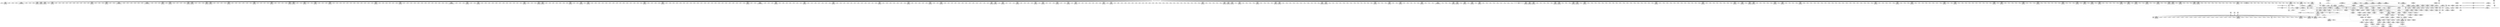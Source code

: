 digraph {
	CE0x3bd6d50 [shape=record,shape=Mrecord,label="{CE0x3bd6d50|1216:_i8*,_:_CRE_912,920_|*MultipleSource*|*LoadInst*|security/selinux/hooks.c,4293|security/selinux/hooks.c,4293}"]
	CE0x3baa990 [shape=record,shape=Mrecord,label="{CE0x3baa990|1216:_i8*,_:_CRE_605,606_}"]
	CE0x3c13ad0 [shape=record,shape=Mrecord,label="{CE0x3c13ad0|avc_has_perm:_ssid|Function::avc_has_perm&Arg::ssid::|*SummSink*}"]
	CE0x5098970 [shape=record,shape=Mrecord,label="{CE0x5098970|i32_5|*Constant*|*SummSource*}"]
	CE0x3bb14c0 [shape=record,shape=Mrecord,label="{CE0x3bb14c0|1216:_i8*,_:_CRE_244,245_}"]
	CE0x4547340 [shape=record,shape=Mrecord,label="{CE0x4547340|1216:_i8*,_:_CRE_3,4_}"]
	CE0x3bab3d0 [shape=record,shape=Mrecord,label="{CE0x3bab3d0|1216:_i8*,_:_CRE_632,640_|*MultipleSource*|*LoadInst*|security/selinux/hooks.c,4293|security/selinux/hooks.c,4293}"]
	CE0x3bd7da0 [shape=record,shape=Mrecord,label="{CE0x3bd7da0|1216:_i8*,_:_CRE_972,976_|*MultipleSource*|*LoadInst*|security/selinux/hooks.c,4293|security/selinux/hooks.c,4293}"]
	CE0x3babe00 [shape=record,shape=Mrecord,label="{CE0x3babe00|1216:_i8*,_:_CRE_654,655_}"]
	CE0x3bd23f0 [shape=record,shape=Mrecord,label="{CE0x3bd23f0|1216:_i8*,_:_CRE_821,822_}"]
	CE0x3b7f810 [shape=record,shape=Mrecord,label="{CE0x3b7f810|i64_1|*Constant*|*SummSource*}"]
	CE0x3b853f0 [shape=record,shape=Mrecord,label="{CE0x3b853f0|1216:_i8*,_:_CRE_178,179_}"]
	CE0x3ba8020 [shape=record,shape=Mrecord,label="{CE0x3ba8020|1216:_i8*,_:_CRE_566,567_}"]
	CE0x3b95750 [shape=record,shape=Mrecord,label="{CE0x3b95750|1216:_i8*,_:_CRE_403,404_}"]
	CE0x3bb1f60 [shape=record,shape=Mrecord,label="{CE0x3bb1f60|1216:_i8*,_:_CRE_254,255_}"]
	CE0x3c28e80 [shape=record,shape=Mrecord,label="{CE0x3c28e80|8:_%struct.sock*,_:_SCME_44,45_}"]
	CE0x3c296d0 [shape=record,shape=Mrecord,label="{CE0x3c296d0|8:_%struct.sock*,_:_SCME_51,52_}"]
	CE0x3c156a0 [shape=record,shape=Mrecord,label="{CE0x3c156a0|selinux_socket_unix_may_send:_net3|security/selinux/hooks.c,4299|*SummSink*}"]
	CE0x3c26f60 [shape=record,shape=Mrecord,label="{CE0x3c26f60|8:_%struct.sock*,_:_SCME_8,16_|*MultipleSource*|security/selinux/hooks.c,4296|security/selinux/hooks.c,4296|security/selinux/hooks.c, 4296}"]
	CE0x3b86120 [shape=record,shape=Mrecord,label="{CE0x3b86120|1216:_i8*,_:_CRE_148,149_}"]
	CE0x3b8c410 [shape=record,shape=Mrecord,label="{CE0x3b8c410|1216:_i8*,_:_CRE_129,130_}"]
	CE0x3b8b3b0 [shape=record,shape=Mrecord,label="{CE0x3b8b3b0|1216:_i8*,_:_CRE_230,231_}"]
	CE0x3baf2f0 [shape=record,shape=Mrecord,label="{CE0x3baf2f0|1216:_i8*,_:_CRE_719,720_}"]
	CE0x3bdb010 [shape=record,shape=Mrecord,label="{CE0x3bdb010|1216:_i8*,_:_CRE_1164,1168_|*MultipleSource*|*LoadInst*|security/selinux/hooks.c,4293|security/selinux/hooks.c,4293}"]
	CE0x3bfb340 [shape=record,shape=Mrecord,label="{CE0x3bfb340|selinux_socket_unix_may_send:_other|Function::selinux_socket_unix_may_send&Arg::other::}"]
	CE0x3c31010 [shape=record,shape=Mrecord,label="{CE0x3c31010|selinux_socket_unix_may_send:_tmp11|security/selinux/hooks.c,4296}"]
	CE0x3ba35b0 [shape=record,shape=Mrecord,label="{CE0x3ba35b0|1216:_i8*,_:_CRE_215,216_}"]
	CE0x3bdd530 [shape=record,shape=Mrecord,label="{CE0x3bdd530|selinux_socket_unix_may_send:_tmp6|security/selinux/hooks.c,4293|*SummSource*}"]
	CE0x3c295a0 [shape=record,shape=Mrecord,label="{CE0x3c295a0|8:_%struct.sock*,_:_SCME_50,51_}"]
	CE0x3b8d990 [shape=record,shape=Mrecord,label="{CE0x3b8d990|selinux_socket_unix_may_send:_other|Function::selinux_socket_unix_may_send&Arg::other::|*SummSink*}"]
	CE0x3b9df20 [shape=record,shape=Mrecord,label="{CE0x3b9df20|1216:_i8*,_:_CRE_89,90_}"]
	CE0x3c2a040 [shape=record,shape=Mrecord,label="{CE0x3c2a040|i8_2|*Constant*}"]
	CE0x3b9f4a0 [shape=record,shape=Mrecord,label="{CE0x3b9f4a0|1216:_i8*,_:_CRE_114,115_}"]
	CE0x3bae110 [shape=record,shape=Mrecord,label="{CE0x3bae110|1216:_i8*,_:_CRE_687,688_}"]
	CE0x3b7e980 [shape=record,shape=Mrecord,label="{CE0x3b7e980|i32_59|*Constant*}"]
	CE0x3b8ebe0 [shape=record,shape=Mrecord,label="{CE0x3b8ebe0|1216:_i8*,_:_CRE_156,157_}"]
	CE0x3ba8ce0 [shape=record,shape=Mrecord,label="{CE0x3ba8ce0|1216:_i8*,_:_CRE_578,579_}"]
	CE0x3c28af0 [shape=record,shape=Mrecord,label="{CE0x3c28af0|8:_%struct.sock*,_:_SCME_41,42_}"]
	CE0x3baa110 [shape=record,shape=Mrecord,label="{CE0x3baa110|1216:_i8*,_:_CRE_597,598_}"]
	CE0x3ba9560 [shape=record,shape=Mrecord,label="{CE0x3ba9560|1216:_i8*,_:_CRE_586,587_}"]
	CE0x3b96960 [shape=record,shape=Mrecord,label="{CE0x3b96960|1216:_i8*,_:_CRE_420,421_}"]
	CE0x3bd4b40 [shape=record,shape=Mrecord,label="{CE0x3bd4b40|1216:_i8*,_:_CRE_858,859_}"]
	CE0x3c14630 [shape=record,shape=Mrecord,label="{CE0x3c14630|i32_262144|*Constant*|*SummSource*}"]
	CE0x3c24a70 [shape=record,shape=Mrecord,label="{CE0x3c24a70|_ret_i32_%call,_!dbg_!27738|security/selinux/hooks.c,4304|*SummSource*}"]
	CE0x3b8f920 [shape=record,shape=Mrecord,label="{CE0x3b8f920|1216:_i8*,_:_CRE_172,173_}"]
	CE0x3bd4e70 [shape=record,shape=Mrecord,label="{CE0x3bd4e70|1216:_i8*,_:_CRE_861,862_}"]
	CE0x3bda370 [shape=record,shape=Mrecord,label="{CE0x3bda370|1216:_i8*,_:_CRE_1144,1152_|*MultipleSource*|*LoadInst*|security/selinux/hooks.c,4293|security/selinux/hooks.c,4293}"]
	CE0x3bacbd0 [shape=record,shape=Mrecord,label="{CE0x3bacbd0|1216:_i8*,_:_CRE_667,668_}"]
	CE0x3bbc850 [shape=record,shape=Mrecord,label="{CE0x3bbc850|1216:_i8*,_:_CRE_5,6_}"]
	CE0x3bd70f0 [shape=record,shape=Mrecord,label="{CE0x3bd70f0|1216:_i8*,_:_CRE_936,944_|*MultipleSource*|*LoadInst*|security/selinux/hooks.c,4293|security/selinux/hooks.c,4293}"]
	CE0x3c1af40 [shape=record,shape=Mrecord,label="{CE0x3c1af40|16:_i32,_24:_i16,_:_CRE_16,20_|*MultipleSource*|security/selinux/hooks.c,4294|security/selinux/hooks.c,4294|security/selinux/hooks.c,4302}"]
	CE0x3b9d130 [shape=record,shape=Mrecord,label="{CE0x3b9d130|1216:_i8*,_:_CRE_200,201_}"]
	CE0x3ba89b0 [shape=record,shape=Mrecord,label="{CE0x3ba89b0|1216:_i8*,_:_CRE_575,576_}"]
	CE0x3bcfd10 [shape=record,shape=Mrecord,label="{CE0x3bcfd10|1216:_i8*,_:_CRE_724,728_|*MultipleSource*|*LoadInst*|security/selinux/hooks.c,4293|security/selinux/hooks.c,4293}"]
	CE0x3bd2a50 [shape=record,shape=Mrecord,label="{CE0x3bd2a50|1216:_i8*,_:_CRE_827,828_}"]
	CE0x3bdb300 [shape=record,shape=Mrecord,label="{CE0x3bdb300|1216:_i8*,_:_CRE_1176,1184_|*MultipleSource*|*LoadInst*|security/selinux/hooks.c,4293|security/selinux/hooks.c,4293}"]
	CE0x3b9cfe0 [shape=record,shape=Mrecord,label="{CE0x3b9cfe0|1216:_i8*,_:_CRE_227,228_}"]
	CE0x3b998a0 [shape=record,shape=Mrecord,label="{CE0x3b998a0|1216:_i8*,_:_CRE_554,555_}"]
	CE0x3b94320 [shape=record,shape=Mrecord,label="{CE0x3b94320|1216:_i8*,_:_CRE_384,385_}"]
	CE0x5b05ab0 [shape=record,shape=Mrecord,label="{CE0x5b05ab0|32:_%struct.sock*,_:_CRE_40,48_|*MultipleSource*|security/selinux/hooks.c,4293|Function::selinux_socket_unix_may_send&Arg::sock::}"]
	CE0x3bd33e0 [shape=record,shape=Mrecord,label="{CE0x3bd33e0|1216:_i8*,_:_CRE_836,837_}"]
	CE0x3b98f10 [shape=record,shape=Mrecord,label="{CE0x3b98f10|1216:_i8*,_:_CRE_545,546_}"]
	CE0x3c29a60 [shape=record,shape=Mrecord,label="{CE0x3c29a60|8:_%struct.sock*,_:_SCME_54,55_}"]
	CE0x3b8b290 [shape=record,shape=Mrecord,label="{CE0x3b8b290|1216:_i8*,_:_CRE_229,230_}"]
	CE0x3c27930 [shape=record,shape=Mrecord,label="{CE0x3c27930|8:_%struct.sock*,_:_SCME_25,26_}"]
	CE0x3bd6620 [shape=record,shape=Mrecord,label="{CE0x3bd6620|1216:_i8*,_:_CRE_892,896_|*MultipleSource*|*LoadInst*|security/selinux/hooks.c,4293|security/selinux/hooks.c,4293}"]
	CE0x3bd6b80 [shape=record,shape=Mrecord,label="{CE0x3bd6b80|1216:_i8*,_:_CRE_904,912_|*MultipleSource*|*LoadInst*|security/selinux/hooks.c,4293|security/selinux/hooks.c,4293}"]
	CE0x3bb92a0 [shape=record,shape=Mrecord,label="{CE0x3bb92a0|1216:_i8*,_:_CRE_16,18_|*MultipleSource*|*LoadInst*|security/selinux/hooks.c,4293|security/selinux/hooks.c,4293}"]
	CE0x3b9ce30 [shape=record,shape=Mrecord,label="{CE0x3b9ce30|1216:_i8*,_:_CRE_196,197_}"]
	CE0x3c282a0 [shape=record,shape=Mrecord,label="{CE0x3c282a0|8:_%struct.sock*,_:_SCME_34,35_}"]
	CE0x3c13ed0 [shape=record,shape=Mrecord,label="{CE0x3c13ed0|avc_has_perm:_tsid|Function::avc_has_perm&Arg::tsid::|*SummSink*}"]
	CE0x3c1f7c0 [shape=record,shape=Mrecord,label="{CE0x3c1f7c0|selinux_socket_unix_may_send:_call|security/selinux/hooks.c,4302|*SummSink*}"]
	CE0x3bb2f10 [shape=record,shape=Mrecord,label="{CE0x3bb2f10|1216:_i8*,_:_CRE_288,304_|*MultipleSource*|*LoadInst*|security/selinux/hooks.c,4293|security/selinux/hooks.c,4293}"]
	CE0x3c180e0 [shape=record,shape=Mrecord,label="{CE0x3c180e0|selinux_socket_unix_may_send:_sk7|security/selinux/hooks.c,4300|*SummSink*}"]
	CE0x3bd5800 [shape=record,shape=Mrecord,label="{CE0x3bd5800|1216:_i8*,_:_CRE_870,871_}"]
	CE0x3bd1c80 [shape=record,shape=Mrecord,label="{CE0x3bd1c80|1216:_i8*,_:_CRE_814,815_}"]
	CE0x3b8c340 [shape=record,shape=Mrecord,label="{CE0x3b8c340|1216:_i8*,_:_CRE_128,129_}"]
	CE0x3bd17c0 [shape=record,shape=Mrecord,label="{CE0x3bd17c0|1216:_i8*,_:_CRE_810,811_}"]
	CE0x3b9d620 [shape=record,shape=Mrecord,label="{CE0x3b9d620|1216:_i8*,_:_CRE_119,120_}"]
	CE0x3c28500 [shape=record,shape=Mrecord,label="{CE0x3c28500|8:_%struct.sock*,_:_SCME_36,37_}"]
	CE0x3b8adf0 [shape=record,shape=Mrecord,label="{CE0x3b8adf0|1216:_i8*,_:_CRE_223,224_}"]
	CE0x3c316f0 [shape=record,shape=Mrecord,label="{CE0x3c316f0|i8_0|*Constant*|*SummSource*}"]
	CE0x3b8ba70 [shape=record,shape=Mrecord,label="{CE0x3b8ba70|1216:_i8*,_:_CRE_183,184_}"]
	CE0x3c13c30 [shape=record,shape=Mrecord,label="{CE0x3c13c30|avc_has_perm:_tsid|Function::avc_has_perm&Arg::tsid::}"]
	CE0x3b95ec0 [shape=record,shape=Mrecord,label="{CE0x3b95ec0|1216:_i8*,_:_CRE_410,411_}"]
	CE0x3b95970 [shape=record,shape=Mrecord,label="{CE0x3b95970|1216:_i8*,_:_CRE_405,406_}"]
	CE0x3b95fd0 [shape=record,shape=Mrecord,label="{CE0x3b95fd0|1216:_i8*,_:_CRE_411,412_}"]
	CE0x3bd03d0 [shape=record,shape=Mrecord,label="{CE0x3bd03d0|1216:_i8*,_:_CRE_744,752_|*MultipleSource*|*LoadInst*|security/selinux/hooks.c,4293|security/selinux/hooks.c,4293}"]
	CE0x3c15350 [shape=record,shape=Mrecord,label="{CE0x3c15350|selinux_socket_unix_may_send:_sk4|security/selinux/hooks.c,4300|*SummSink*}"]
	CE0x3c16d80 [shape=record,shape=Mrecord,label="{CE0x3c16d80|selinux_socket_unix_may_send:_u5|security/selinux/hooks.c,4300|*SummSink*}"]
	CE0x3b92680 [shape=record,shape=Mrecord,label="{CE0x3b92680|_call_void_mcount()_#3|*SummSource*}"]
	CE0x3b96410 [shape=record,shape=Mrecord,label="{CE0x3b96410|1216:_i8*,_:_CRE_415,416_}"]
	CE0x3ba9890 [shape=record,shape=Mrecord,label="{CE0x3ba9890|1216:_i8*,_:_CRE_589,590_}"]
	CE0x3bb2290 [shape=record,shape=Mrecord,label="{CE0x3bb2290|1216:_i8*,_:_CRE_257,258_}"]
	CE0x3bd69b0 [shape=record,shape=Mrecord,label="{CE0x3bd69b0|1216:_i8*,_:_CRE_900,904_|*MultipleSource*|*LoadInst*|security/selinux/hooks.c,4293|security/selinux/hooks.c,4293}"]
	CE0x3bb17f0 [shape=record,shape=Mrecord,label="{CE0x3bb17f0|1216:_i8*,_:_CRE_247,248_}"]
	CE0x3b94fe0 [shape=record,shape=Mrecord,label="{CE0x3b94fe0|1216:_i8*,_:_CRE_396,397_}"]
	CE0x3b83fa0 [shape=record,shape=Mrecord,label="{CE0x3b83fa0|32:_%struct.sock*,_:_CRE_0,4_|*MultipleSource*|security/selinux/hooks.c,4293|Function::selinux_socket_unix_may_send&Arg::sock::}"]
	CE0x3baf8a0 [shape=record,shape=Mrecord,label="{CE0x3baf8a0|1216:_i8*,_:_CRE_233,234_}"]
	CE0x3bdace0 [shape=record,shape=Mrecord,label="{CE0x3bdace0|1216:_i8*,_:_CRE_1159,1160_}"]
	CE0x3bb02d0 [shape=record,shape=Mrecord,label="{CE0x3bb02d0|1216:_i8*,_:_CRE_692,693_}"]
	CE0x3c1a890 [shape=record,shape=Mrecord,label="{CE0x3c1a890|selinux_socket_unix_may_send:_sid8|security/selinux/hooks.c,4302|*SummSink*}"]
	CE0x3bb3860 [shape=record,shape=Mrecord,label="{CE0x3bb3860|1216:_i8*,_:_CRE_357,358_}"]
	CE0x3bb2a00 [shape=record,shape=Mrecord,label="{CE0x3bb2a00|1216:_i8*,_:_CRE_352,353_}"]
	CE0x3baa000 [shape=record,shape=Mrecord,label="{CE0x3baa000|1216:_i8*,_:_CRE_596,597_}"]
	CE0x3b7f580 [shape=record,shape=Mrecord,label="{CE0x3b7f580|i64*_getelementptr_inbounds_(_2_x_i64_,_2_x_i64_*___llvm_gcov_ctr340,_i64_0,_i64_0)|*Constant*|*SummSink*}"]
	CE0x523f920 [shape=record,shape=Mrecord,label="{CE0x523f920|32:_%struct.sock*,_:_CRE_24,32_|*MultipleSource*|security/selinux/hooks.c,4293|Function::selinux_socket_unix_may_send&Arg::sock::}"]
	CE0x3bb3750 [shape=record,shape=Mrecord,label="{CE0x3bb3750|1216:_i8*,_:_CRE_353,354_}"]
	CE0x3c24510 [shape=record,shape=Mrecord,label="{CE0x3c24510|selinux_socket_unix_may_send:_tmp17|security/selinux/hooks.c,4304|*SummSource*}"]
	CE0x3b9d050 [shape=record,shape=Mrecord,label="{CE0x3b9d050|1216:_i8*,_:_CRE_199,200_}"]
	CE0x3c12e10 [shape=record,shape=Mrecord,label="{CE0x3c12e10|selinux_socket_unix_may_send:_tmp9|security/selinux/hooks.c,4294}"]
	CE0x3b87ae0 [shape=record,shape=Mrecord,label="{CE0x3b87ae0|1216:_i8*,_:_CRE_97,98_}"]
	CE0x3bd7490 [shape=record,shape=Mrecord,label="{CE0x3bd7490|1216:_i8*,_:_CRE_952,960_|*MultipleSource*|*LoadInst*|security/selinux/hooks.c,4293|security/selinux/hooks.c,4293}"]
	CE0x3b79c20 [shape=record,shape=Mrecord,label="{CE0x3b79c20|i32_59|*Constant*|*SummSink*}"]
	CE0x3b861f0 [shape=record,shape=Mrecord,label="{CE0x3b861f0|1216:_i8*,_:_CRE_149,150_}"]
	CE0x3bd9fd0 [shape=record,shape=Mrecord,label="{CE0x3bd9fd0|1216:_i8*,_:_CRE_1128,1136_|*MultipleSource*|*LoadInst*|security/selinux/hooks.c,4293|security/selinux/hooks.c,4293}"]
	CE0x3ba7f10 [shape=record,shape=Mrecord,label="{CE0x3ba7f10|1216:_i8*,_:_CRE_565,566_}"]
	CE0x3bb0e80 [shape=record,shape=Mrecord,label="{CE0x3bb0e80|1216:_i8*,_:_CRE_703,704_}"]
	CE0x3b9d990 [shape=record,shape=Mrecord,label="{CE0x3b9d990|1216:_i8*,_:_CRE_123,124_}"]
	CE0x3b8afd0 [shape=record,shape=Mrecord,label="{CE0x3b8afd0|1216:_i8*,_:_CRE_225,226_}"]
	CE0x3b96eb0 [shape=record,shape=Mrecord,label="{CE0x3b96eb0|1216:_i8*,_:_CRE_424,428_|*MultipleSource*|*LoadInst*|security/selinux/hooks.c,4293|security/selinux/hooks.c,4293}"]
	CE0x3bab5a0 [shape=record,shape=Mrecord,label="{CE0x3bab5a0|1216:_i8*,_:_CRE_640,644_|*MultipleSource*|*LoadInst*|security/selinux/hooks.c,4293|security/selinux/hooks.c,4293}"]
	CE0x3bd21d0 [shape=record,shape=Mrecord,label="{CE0x3bd21d0|1216:_i8*,_:_CRE_819,820_}"]
	CE0x3bd4700 [shape=record,shape=Mrecord,label="{CE0x3bd4700|1216:_i8*,_:_CRE_854,855_}"]
	CE0x3baa220 [shape=record,shape=Mrecord,label="{CE0x3baa220|1216:_i8*,_:_CRE_598,599_}"]
	CE0x3c16760 [shape=record,shape=Mrecord,label="{CE0x3c16760|selinux_socket_unix_may_send:_tmp12|*LoadInst*|security/selinux/hooks.c,4300|*SummSink*}"]
	CE0x3bba510 [shape=record,shape=Mrecord,label="{CE0x3bba510|1216:_i8*,_:_CRE_12,16_|*MultipleSource*|*LoadInst*|security/selinux/hooks.c,4293|security/selinux/hooks.c,4293}"]
	CE0x3bd67b0 [shape=record,shape=Mrecord,label="{CE0x3bd67b0|1216:_i8*,_:_CRE_896,900_|*MultipleSource*|*LoadInst*|security/selinux/hooks.c,4293|security/selinux/hooks.c,4293}"]
	CE0x3bd20c0 [shape=record,shape=Mrecord,label="{CE0x3bd20c0|1216:_i8*,_:_CRE_818,819_}"]
	CE0x3c2ae90 [shape=record,shape=Mrecord,label="{CE0x3c2ae90|i32_8|*Constant*}"]
	CE0x3bb13b0 [shape=record,shape=Mrecord,label="{CE0x3bb13b0|1216:_i8*,_:_CRE_243,244_}"]
	CE0x3b93dd0 [shape=record,shape=Mrecord,label="{CE0x3b93dd0|1216:_i8*,_:_CRE_379,380_}"]
	CE0x3b91000 [shape=record,shape=Mrecord,label="{CE0x3b91000|1216:_i8*,_:_CRE_205,206_}"]
	CE0x3b8d300 [shape=record,shape=Mrecord,label="{CE0x3b8d300|selinux_socket_unix_may_send:_tmp2}"]
	CE0x3c17650 [shape=record,shape=Mrecord,label="{CE0x3c17650|selinux_socket_unix_may_send:_net6|security/selinux/hooks.c,4300|*SummSink*}"]
	CE0x3b98540 [shape=record,shape=Mrecord,label="{CE0x3b98540|1216:_i8*,_:_CRE_528,536_|*MultipleSource*|*LoadInst*|security/selinux/hooks.c,4293|security/selinux/hooks.c,4293}"]
	CE0x3b9db30 [shape=record,shape=Mrecord,label="{CE0x3b9db30|1216:_i8*,_:_CRE_125,126_}"]
	CE0x3b7e9f0 [shape=record,shape=Mrecord,label="{CE0x3b7e9f0|selinux_socket_unix_may_send:_tmp4|*LoadInst*|security/selinux/hooks.c,4293|*SummSink*}"]
	CE0x3baa770 [shape=record,shape=Mrecord,label="{CE0x3baa770|1216:_i8*,_:_CRE_603,604_}"]
	CE0x3bd3710 [shape=record,shape=Mrecord,label="{CE0x3bd3710|1216:_i8*,_:_CRE_839,840_}"]
	CE0x3bda8e0 [shape=record,shape=Mrecord,label="{CE0x3bda8e0|1216:_i8*,_:_CRE_1155,1156_}"]
	CE0x3b94ba0 [shape=record,shape=Mrecord,label="{CE0x3b94ba0|1216:_i8*,_:_CRE_392,393_}"]
	CE0x3bd5e60 [shape=record,shape=Mrecord,label="{CE0x3bd5e60|1216:_i8*,_:_CRE_876,877_}"]
	CE0x3baaee0 [shape=record,shape=Mrecord,label="{CE0x3baaee0|1216:_i8*,_:_CRE_612,616_|*MultipleSource*|*LoadInst*|security/selinux/hooks.c,4293|security/selinux/hooks.c,4293}"]
	CE0x3c30860 [shape=record,shape=Mrecord,label="{CE0x3c30860|selinux_socket_unix_may_send:_tmp9|security/selinux/hooks.c,4294|*SummSink*}"]
	CE0x45472d0 [shape=record,shape=Mrecord,label="{CE0x45472d0|1216:_i8*,_:_CRE_0,1_}"]
	CE0x3c246b0 [shape=record,shape=Mrecord,label="{CE0x3c246b0|selinux_socket_unix_may_send:_tmp17|security/selinux/hooks.c,4304|*SummSink*}"]
	CE0x3b85830 [shape=record,shape=Mrecord,label="{CE0x3b85830|1216:_i8*,_:_CRE_182,183_}"]
	CE0x3b877c0 [shape=record,shape=Mrecord,label="{CE0x3b877c0|1216:_i8*,_:_CRE_91,92_}"]
	CE0x3bd1b70 [shape=record,shape=Mrecord,label="{CE0x3bd1b70|1216:_i8*,_:_CRE_813,814_}"]
	CE0x3b81740 [shape=record,shape=Mrecord,label="{CE0x3b81740|COLLAPSED:_GCMRE___llvm_gcov_ctr340_internal_global_2_x_i64_zeroinitializer:_elem_0:default:}"]
	CE0x3bb33a0 [shape=record,shape=Mrecord,label="{CE0x3bb33a0|1216:_i8*,_:_CRE_328,336_|*MultipleSource*|*LoadInst*|security/selinux/hooks.c,4293|security/selinux/hooks.c,4293}"]
	CE0x3c14cf0 [shape=record,shape=Mrecord,label="{CE0x3c14cf0|avc_has_perm:_auditdata|Function::avc_has_perm&Arg::auditdata::|*SummSource*}"]
	CE0x3bac350 [shape=record,shape=Mrecord,label="{CE0x3bac350|1216:_i8*,_:_CRE_659,660_}"]
	CE0x3bae300 [shape=record,shape=Mrecord,label="{CE0x3bae300|1216:_i8*,_:_CRE_704,705_}"]
	CE0x3bb1190 [shape=record,shape=Mrecord,label="{CE0x3bb1190|1216:_i8*,_:_CRE_241,242_}"]
	CE0x3bb38d0 [shape=record,shape=Mrecord,label="{CE0x3bb38d0|1216:_i8*,_:_CRE_356,357_}"]
	CE0x3b97430 [shape=record,shape=Mrecord,label="{CE0x3b97430|1216:_i8*,_:_CRE_448,452_|*MultipleSource*|*LoadInst*|security/selinux/hooks.c,4293|security/selinux/hooks.c,4293}"]
	CE0x3bd8f80 [shape=record,shape=Mrecord,label="{CE0x3bd8f80|1216:_i8*,_:_CRE_1048,1056_|*MultipleSource*|*LoadInst*|security/selinux/hooks.c,4293|security/selinux/hooks.c,4293}"]
	CE0x3ba4a80 [shape=record,shape=Mrecord,label="{CE0x3ba4a80|1216:_i8*,_:_CRE_222,223_}"]
	CE0x3bb16e0 [shape=record,shape=Mrecord,label="{CE0x3bb16e0|1216:_i8*,_:_CRE_246,247_}"]
	CE0x3b81530 [shape=record,shape=Mrecord,label="{CE0x3b81530|selinux_socket_unix_may_send:_tmp1}"]
	CE0x3c30e30 [shape=record,shape=Mrecord,label="{CE0x3c30e30|selinux_socket_unix_may_send:_tmp10|security/selinux/hooks.c,4296|*SummSink*}"]
	CE0x3bdc720 [shape=record,shape=Mrecord,label="{CE0x3bdc720|1216:_i8*,_:_CRE_1240,1248_|*MultipleSource*|*LoadInst*|security/selinux/hooks.c,4293|security/selinux/hooks.c,4293}"]
	CE0x3bf3970 [shape=record,shape=Mrecord,label="{CE0x3bf3970|32:_%struct.sock*,_:_CRE_32,40_|*MultipleSource*|Function::selinux_socket_unix_may_send&Arg::other::|security/selinux/hooks.c,4294}"]
	CE0x3c15810 [shape=record,shape=Mrecord,label="{CE0x3c15810|selinux_socket_unix_may_send:_tmp12|*LoadInst*|security/selinux/hooks.c,4300}"]
	CE0x3b87900 [shape=record,shape=Mrecord,label="{CE0x3b87900|1216:_i8*,_:_CRE_94,95_}"]
	CE0x3ba9230 [shape=record,shape=Mrecord,label="{CE0x3ba9230|1216:_i8*,_:_CRE_583,584_}"]
	CE0x3bd0000 [shape=record,shape=Mrecord,label="{CE0x3bd0000|1216:_i8*,_:_CRE_732,736_|*MultipleSource*|*LoadInst*|security/selinux/hooks.c,4293|security/selinux/hooks.c,4293}"]
	CE0x3c13970 [shape=record,shape=Mrecord,label="{CE0x3c13970|avc_has_perm:_ssid|Function::avc_has_perm&Arg::ssid::}"]
	CE0x3bd45f0 [shape=record,shape=Mrecord,label="{CE0x3bd45f0|1216:_i8*,_:_CRE_853,854_}"]
	CE0x3ba4140 [shape=record,shape=Mrecord,label="{CE0x3ba4140|1216:_i8*,_:_CRE_153,154_}"]
	CE0x3bad560 [shape=record,shape=Mrecord,label="{CE0x3bad560|1216:_i8*,_:_CRE_676,677_}"]
	CE0x3bb34f0 [shape=record,shape=Mrecord,label="{CE0x3bb34f0|1216:_i8*,_:_CRE_336,344_|*MultipleSource*|*LoadInst*|security/selinux/hooks.c,4293|security/selinux/hooks.c,4293}"]
	CE0x3b96740 [shape=record,shape=Mrecord,label="{CE0x3b96740|1216:_i8*,_:_CRE_418,419_}"]
	CE0x3c15d80 [shape=record,shape=Mrecord,label="{CE0x3c15d80|selinux_socket_unix_may_send:_sk4|security/selinux/hooks.c,4300}"]
	CE0x3b82510 [shape=record,shape=Mrecord,label="{CE0x3b82510|1216:_i8*,_:_CRE_34,35_}"]
	CE0x3c17f60 [shape=record,shape=Mrecord,label="{CE0x3c17f60|selinux_socket_unix_may_send:_sk7|security/selinux/hooks.c,4300|*SummSource*}"]
	CE0x3bd41b0 [shape=record,shape=Mrecord,label="{CE0x3bd41b0|1216:_i8*,_:_CRE_849,850_}"]
	CE0x3b82740 [shape=record,shape=Mrecord,label="{CE0x3b82740|1216:_i8*,_:_CRE_71,72_}"]
	CE0x3bae740 [shape=record,shape=Mrecord,label="{CE0x3bae740|1216:_i8*,_:_CRE_708,709_}"]
	CE0x3c1a1c0 [shape=record,shape=Mrecord,label="{CE0x3c1a1c0|selinux_socket_unix_may_send:_tmp14|security/selinux/hooks.c,4302|*SummSink*}"]
	CE0x3ba13f0 [shape=record,shape=Mrecord,label="{CE0x3ba13f0|1216:_i8*,_:_CRE_31,32_}"]
	CE0x3badcd0 [shape=record,shape=Mrecord,label="{CE0x3badcd0|1216:_i8*,_:_CRE_683,684_}"]
	CE0x3bd44e0 [shape=record,shape=Mrecord,label="{CE0x3bd44e0|1216:_i8*,_:_CRE_852,853_}"]
	CE0x3c290e0 [shape=record,shape=Mrecord,label="{CE0x3c290e0|8:_%struct.sock*,_:_SCME_46,47_}"]
	CE0x3b906c0 [shape=record,shape=Mrecord,label="{CE0x3b906c0|selinux_socket_unix_may_send:_sk_security|security/selinux/hooks.c,4293}"]
	CE0x3ba6a30 [shape=record,shape=Mrecord,label="{CE0x3ba6a30|1216:_i8*,_:_CRE_138,139_}"]
	CE0x3b9d550 [shape=record,shape=Mrecord,label="{CE0x3b9d550|1216:_i8*,_:_CRE_118,119_}"]
	CE0x3b80080 [shape=record,shape=Mrecord,label="{CE0x3b80080|i64*_getelementptr_inbounds_(_2_x_i64_,_2_x_i64_*___llvm_gcov_ctr340,_i64_0,_i64_1)|*Constant*|*SummSink*}"]
	CE0x3b8ef20 [shape=record,shape=Mrecord,label="{CE0x3b8ef20|1216:_i8*,_:_CRE_160,161_}"]
	CE0x3ba34a0 [shape=record,shape=Mrecord,label="{CE0x3ba34a0|1216:_i8*,_:_CRE_214,215_}"]
	CE0x3bd9a60 [shape=record,shape=Mrecord,label="{CE0x3bd9a60|1216:_i8*,_:_CRE_1088,1104_|*MultipleSource*|*LoadInst*|security/selinux/hooks.c,4293|security/selinux/hooks.c,4293}"]
	CE0x5b05960 [shape=record,shape=Mrecord,label="{CE0x5b05960|32:_%struct.sock*,_:_CRE_32,40_|*MultipleSource*|security/selinux/hooks.c,4293|Function::selinux_socket_unix_may_send&Arg::sock::}"]
	CE0x3bb25c0 [shape=record,shape=Mrecord,label="{CE0x3bb25c0|1216:_i8*,_:_CRE_260,261_}"]
	CE0x3bba390 [shape=record,shape=Mrecord,label="{CE0x3bba390|1216:_i8*,_:_CRE_24,25_}"]
	CE0x3b7f0b0 [shape=record,shape=Mrecord,label="{CE0x3b7f0b0|selinux_socket_unix_may_send:_bb}"]
	CE0x3bd2830 [shape=record,shape=Mrecord,label="{CE0x3bd2830|1216:_i8*,_:_CRE_825,826_}"]
	CE0x3bbdb90 [shape=record,shape=Mrecord,label="{CE0x3bbdb90|1216:_i8*,_:_CRE_6,7_}"]
	CE0x3c27a50 [shape=record,shape=Mrecord,label="{CE0x3c27a50|8:_%struct.sock*,_:_SCME_26,27_}"]
	CE0x3b8c4e0 [shape=record,shape=Mrecord,label="{CE0x3b8c4e0|1216:_i8*,_:_CRE_130,131_}"]
	CE0x3bd3820 [shape=record,shape=Mrecord,label="{CE0x3bd3820|1216:_i8*,_:_CRE_840,841_}"]
	CE0x3bdcc90 [shape=record,shape=Mrecord,label="{CE0x3bdcc90|1216:_i8*,_:_CRE_1264,1272_|*MultipleSource*|*LoadInst*|security/selinux/hooks.c,4293|security/selinux/hooks.c,4293}"]
	CE0x3c13d60 [shape=record,shape=Mrecord,label="{CE0x3c13d60|avc_has_perm:_tsid|Function::avc_has_perm&Arg::tsid::|*SummSource*}"]
	CE0x3b7a290 [shape=record,shape=Mrecord,label="{CE0x3b7a290|i64*_getelementptr_inbounds_(_2_x_i64_,_2_x_i64_*___llvm_gcov_ctr340,_i64_0,_i64_1)|*Constant*|*SummSource*}"]
	CE0x3b8f700 [shape=record,shape=Mrecord,label="{CE0x3b8f700|1216:_i8*,_:_CRE_170,171_}"]
	CE0x3b8ecb0 [shape=record,shape=Mrecord,label="{CE0x3b8ecb0|1216:_i8*,_:_CRE_157,158_}"]
	CE0x3b8b4c0 [shape=record,shape=Mrecord,label="{CE0x3b8b4c0|1216:_i8*,_:_CRE_231,232_}"]
	CE0x3bf3e20 [shape=record,shape=Mrecord,label="{CE0x3bf3e20|selinux_socket_unix_may_send:_tmp7|*LoadInst*|security/selinux/hooks.c,4294|*SummSink*}"]
	CE0x3b8d830 [shape=record,shape=Mrecord,label="{CE0x3b8d830|selinux_socket_unix_may_send:_other|Function::selinux_socket_unix_may_send&Arg::other::|*SummSource*}"]
	CE0x3ba3ed0 [shape=record,shape=Mrecord,label="{CE0x3ba3ed0|1216:_i8*,_:_CRE_150,151_}"]
	CE0x3bd34f0 [shape=record,shape=Mrecord,label="{CE0x3bd34f0|1216:_i8*,_:_CRE_837,838_}"]
	CE0x3bd30b0 [shape=record,shape=Mrecord,label="{CE0x3bd30b0|1216:_i8*,_:_CRE_833,834_}"]
	CE0x3bad890 [shape=record,shape=Mrecord,label="{CE0x3bad890|1216:_i8*,_:_CRE_679,680_}"]
	CE0x3b92ba0 [shape=record,shape=Mrecord,label="{CE0x3b92ba0|1216:_i8*,_:_CRE_77,78_}"]
	CE0x3b9da60 [shape=record,shape=Mrecord,label="{CE0x3b9da60|1216:_i8*,_:_CRE_124,125_}"]
	CE0x3c27c80 [shape=record,shape=Mrecord,label="{CE0x3c27c80|8:_%struct.sock*,_:_SCME_28,29_}"]
	CE0x3c1b480 [shape=record,shape=Mrecord,label="{CE0x3c1b480|16:_i32,_24:_i16,_:_CRE_24,26_|*MultipleSource*|security/selinux/hooks.c,4294|security/selinux/hooks.c,4294|security/selinux/hooks.c,4302}"]
	CE0x3c29800 [shape=record,shape=Mrecord,label="{CE0x3c29800|8:_%struct.sock*,_:_SCME_52,53_}"]
	CE0x3b9fdb0 [shape=record,shape=Mrecord,label="{CE0x3b9fdb0|1216:_i8*,_:_CRE_66,67_}"]
	CE0x3bd4f80 [shape=record,shape=Mrecord,label="{CE0x3bd4f80|1216:_i8*,_:_CRE_862,863_}"]
	CE0x3bd4810 [shape=record,shape=Mrecord,label="{CE0x3bd4810|1216:_i8*,_:_CRE_855,856_}"]
	CE0x3bd2720 [shape=record,shape=Mrecord,label="{CE0x3bd2720|1216:_i8*,_:_CRE_824,825_}"]
	CE0x523f8b0 [shape=record,shape=Mrecord,label="{CE0x523f8b0|32:_%struct.sock*,_:_CRE_16,24_|*MultipleSource*|security/selinux/hooks.c,4293|Function::selinux_socket_unix_may_send&Arg::sock::}"]
	CE0x3bb0f70 [shape=record,shape=Mrecord,label="{CE0x3bb0f70|1216:_i8*,_:_CRE_239,240_}"]
	CE0x3bb0b50 [shape=record,shape=Mrecord,label="{CE0x3bb0b50|1216:_i8*,_:_CRE_700,701_}"]
	CE0x3b88b70 [shape=record,shape=Mrecord,label="{CE0x3b88b70|1216:_i8*,_:_CRE_139,140_}"]
	CE0x3b97580 [shape=record,shape=Mrecord,label="{CE0x3b97580|1216:_i8*,_:_CRE_452,456_|*MultipleSource*|*LoadInst*|security/selinux/hooks.c,4293|security/selinux/hooks.c,4293}"]
	CE0x3bb3ba0 [shape=record,shape=Mrecord,label="{CE0x3bb3ba0|1216:_i8*,_:_CRE_359,360_}"]
	CE0x3bd2e90 [shape=record,shape=Mrecord,label="{CE0x3bd2e90|1216:_i8*,_:_CRE_831,832_}"]
	CE0x3c1fa40 [shape=record,shape=Mrecord,label="{CE0x3c1fa40|i32_(i32,_i32,_i16,_i32,_%struct.common_audit_data*)*_bitcast_(i32_(i32,_i32,_i16,_i32,_%struct.common_audit_data.495*)*_avc_has_perm_to_i32_(i32,_i32,_i16,_i32,_%struct.common_audit_data*)*)|*Constant*}"]
	CE0x3bb8000 [shape=record,shape=Mrecord,label="{CE0x3bb8000|1216:_i8*,_:_CRE_19,20_|*MultipleSource*|*LoadInst*|security/selinux/hooks.c,4293|security/selinux/hooks.c,4293}"]
	CE0x3bd2b60 [shape=record,shape=Mrecord,label="{CE0x3bd2b60|1216:_i8*,_:_CRE_828,829_}"]
	CE0x3bd5090 [shape=record,shape=Mrecord,label="{CE0x3bd5090|1216:_i8*,_:_CRE_863,864_}"]
	CE0x3b81d70 [shape=record,shape=Mrecord,label="{CE0x3b81d70|i64_1|*Constant*}"]
	CE0x3ba8460 [shape=record,shape=Mrecord,label="{CE0x3ba8460|1216:_i8*,_:_CRE_570,571_}"]
	CE0x3ba42e0 [shape=record,shape=Mrecord,label="{CE0x3ba42e0|1216:_i8*,_:_CRE_155,156_}"]
	CE0x3baa330 [shape=record,shape=Mrecord,label="{CE0x3baa330|1216:_i8*,_:_CRE_599,600_}"]
	CE0x3ba0750 [shape=record,shape=Mrecord,label="{CE0x3ba0750|1216:_i8*,_:_CRE_174,175_}"]
	CE0x3baf790 [shape=record,shape=Mrecord,label="{CE0x3baf790|1216:_i8*,_:_CRE_232,233_}"]
	CE0x3ba2c60 [shape=record,shape=Mrecord,label="{CE0x3ba2c60|1216:_i8*,_:_CRE_86,87_}"]
	CE0x3b8b5b0 [shape=record,shape=Mrecord,label="{CE0x3b8b5b0|selinux_socket_unix_may_send:_net|security/selinux/hooks.c, 4296|*SummSource*}"]
	CE0x3bbb7b0 [shape=record,shape=Mrecord,label="{CE0x3bbb7b0|selinux_socket_unix_may_send:_tmp4|*LoadInst*|security/selinux/hooks.c,4293|*SummSource*}"]
	CE0x3b90e10 [shape=record,shape=Mrecord,label="{CE0x3b90e10|1216:_i8*,_:_CRE_203,204_}"]
	CE0x3b8eff0 [shape=record,shape=Mrecord,label="{CE0x3b8eff0|1216:_i8*,_:_CRE_161,162_}"]
	CE0x3c141a0 [shape=record,shape=Mrecord,label="{CE0x3c141a0|avc_has_perm:_tclass|Function::avc_has_perm&Arg::tclass::|*SummSource*}"]
	CE0x3b92c10 [shape=record,shape=Mrecord,label="{CE0x3b92c10|1216:_i8*,_:_CRE_78,79_}"]
	CE0x3b808d0 [shape=record,shape=Mrecord,label="{CE0x3b808d0|i64*_getelementptr_inbounds_(_2_x_i64_,_2_x_i64_*___llvm_gcov_ctr340,_i64_0,_i64_0)|*Constant*}"]
	CE0x3b9c920 [shape=record,shape=Mrecord,label="{CE0x3b9c920|selinux_socket_unix_may_send:_sk_security|security/selinux/hooks.c,4293|*SummSink*}"]
	CE0x3bb0c60 [shape=record,shape=Mrecord,label="{CE0x3bb0c60|1216:_i8*,_:_CRE_701,702_}"]
	CE0x3b7d410 [shape=record,shape=Mrecord,label="{CE0x3b7d410|selinux_socket_unix_may_send:_tmp3}"]
	CE0x3bd0eb0 [shape=record,shape=Mrecord,label="{CE0x3bd0eb0|1216:_i8*,_:_CRE_776,784_|*MultipleSource*|*LoadInst*|security/selinux/hooks.c,4293|security/selinux/hooks.c,4293}"]
	CE0x3c130c0 [shape=record,shape=Mrecord,label="{CE0x3c130c0|avc_has_perm:_entry|*SummSource*}"]
	CE0x3b999b0 [shape=record,shape=Mrecord,label="{CE0x3b999b0|1216:_i8*,_:_CRE_555,556_}"]
	CE0x3b94650 [shape=record,shape=Mrecord,label="{CE0x3b94650|1216:_i8*,_:_CRE_387,388_}"]
	CE0x3b87970 [shape=record,shape=Mrecord,label="{CE0x3b87970|1216:_i8*,_:_CRE_95,96_}"]
	CE0x3bdba70 [shape=record,shape=Mrecord,label="{CE0x3bdba70|1216:_i8*,_:_CRE_1200,1208_|*MultipleSource*|*LoadInst*|security/selinux/hooks.c,4293|security/selinux/hooks.c,4293}"]
	CE0x3bd9150 [shape=record,shape=Mrecord,label="{CE0x3bd9150|1216:_i8*,_:_CRE_1056,1064_|*MultipleSource*|*LoadInst*|security/selinux/hooks.c,4293|security/selinux/hooks.c,4293}"]
	CE0x3bb4860 [shape=record,shape=Mrecord,label="{CE0x3bb4860|1216:_i8*,_:_CRE_371,372_}"]
	CE0x3b7f000 [shape=record,shape=Mrecord,label="{CE0x3b7f000|i32_1|*Constant*}"]
	CE0x3b92db0 [shape=record,shape=Mrecord,label="{CE0x3b92db0|1216:_i8*,_:_CRE_80,81_}"]
	CE0x3ba02f0 [shape=record,shape=Mrecord,label="{CE0x3ba02f0|1216:_i8*,_:_CRE_100,101_}"]
	CE0x3ba1500 [shape=record,shape=Mrecord,label="{CE0x3ba1500|1216:_i8*,_:_CRE_32,33_}"]
	CE0x3ba7cf0 [shape=record,shape=Mrecord,label="{CE0x3ba7cf0|1216:_i8*,_:_CRE_563,564_}"]
	CE0x3bd3600 [shape=record,shape=Mrecord,label="{CE0x3bd3600|1216:_i8*,_:_CRE_838,839_}"]
	CE0x3b7ad60 [shape=record,shape=Mrecord,label="{CE0x3b7ad60|selinux_socket_unix_may_send:_tmp}"]
	CE0x3bbdaf0 [shape=record,shape=Mrecord,label="{CE0x3bbdaf0|1216:_i8*,_:_CRE_2,3_}"]
	CE0x3c29b90 [shape=record,shape=Mrecord,label="{CE0x3c29b90|8:_%struct.sock*,_:_SCME_55,56_}"]
	CE0x3bd05a0 [shape=record,shape=Mrecord,label="{CE0x3bd05a0|1216:_i8*,_:_CRE_752,760_|*MultipleSource*|*LoadInst*|security/selinux/hooks.c,4293|security/selinux/hooks.c,4293}"]
	CE0x3b8b990 [shape=record,shape=Mrecord,label="{CE0x3b8b990|1216:_i8*,_:_CRE_62,63_}"]
	CE0x3ba4860 [shape=record,shape=Mrecord,label="{CE0x3ba4860|1216:_i8*,_:_CRE_220,221_}"]
	CE0x3bba450 [shape=record,shape=Mrecord,label="{CE0x3bba450|1216:_i8*,_:_CRE_8,12_|*MultipleSource*|*LoadInst*|security/selinux/hooks.c,4293|security/selinux/hooks.c,4293}"]
	CE0x3c16df0 [shape=record,shape=Mrecord,label="{CE0x3c16df0|selinux_socket_unix_may_send:_u5|security/selinux/hooks.c,4300|*SummSource*}"]
	CE0x3c12a70 [shape=record,shape=Mrecord,label="{CE0x3c12a70|selinux_socket_unix_may_send:_tmp8|security/selinux/hooks.c,4294|*SummSource*}"]
	CE0x3ba1320 [shape=record,shape=Mrecord,label="{CE0x3ba1320|1216:_i8*,_:_CRE_27,28_}"]
	CE0x3bda1a0 [shape=record,shape=Mrecord,label="{CE0x3bda1a0|1216:_i8*,_:_CRE_1136,1140_|*MultipleSource*|*LoadInst*|security/selinux/hooks.c,4293|security/selinux/hooks.c,4293}"]
	CE0x3b94cb0 [shape=record,shape=Mrecord,label="{CE0x3b94cb0|1216:_i8*,_:_CRE_393,394_}"]
	CE0x3bf3db0 [shape=record,shape=Mrecord,label="{CE0x3bf3db0|selinux_socket_unix_may_send:_sk_security2|security/selinux/hooks.c,4294}"]
	CE0x3badbc0 [shape=record,shape=Mrecord,label="{CE0x3badbc0|1216:_i8*,_:_CRE_682,683_}"]
	CE0x3bd1ea0 [shape=record,shape=Mrecord,label="{CE0x3bd1ea0|1216:_i8*,_:_CRE_816,817_}"]
	CE0x3b91220 [shape=record,shape=Mrecord,label="{CE0x3b91220|1216:_i8*,_:_CRE_207,208_}"]
	CE0x3b95310 [shape=record,shape=Mrecord,label="{CE0x3b95310|1216:_i8*,_:_CRE_399,400_}"]
	CE0x48a42b0 [shape=record,shape=Mrecord,label="{CE0x48a42b0|1216:_i8*,_:_CRE_112,113_}"]
	CE0x3b80b90 [shape=record,shape=Mrecord,label="{CE0x3b80b90|i32_0|*Constant*|*SummSource*}"]
	CE0x3ba0860 [shape=record,shape=Mrecord,label="{CE0x3ba0860|1216:_i8*,_:_CRE_175,176_}"]
	CE0x3baeb80 [shape=record,shape=Mrecord,label="{CE0x3baeb80|1216:_i8*,_:_CRE_712,713_}"]
	CE0x3bbc980 [shape=record,shape=Mrecord,label="{CE0x3bbc980|1216:_i8*,_:_CRE_7,8_}"]
	CE0x3baacc0 [shape=record,shape=Mrecord,label="{CE0x3baacc0|1216:_i8*,_:_CRE_648,649_}"]
	CE0x3bd43d0 [shape=record,shape=Mrecord,label="{CE0x3bd43d0|1216:_i8*,_:_CRE_851,852_}"]
	CE0x3b92a20 [shape=record,shape=Mrecord,label="{CE0x3b92a20|selinux_socket_unix_may_send:_tmp1|*SummSource*}"]
	CE0x3b85720 [shape=record,shape=Mrecord,label="{CE0x3b85720|1216:_i8*,_:_CRE_181,182_}"]
	CE0x3b98690 [shape=record,shape=Mrecord,label="{CE0x3b98690|1216:_i8*,_:_CRE_537,538_}"]
	"CONST[source:0(mediator),value:2(dynamic)][purpose:{subject}]"
	CE0x3ba12b0 [shape=record,shape=Mrecord,label="{CE0x3ba12b0|1216:_i8*,_:_CRE_28,29_}"]
	CE0x3c12da0 [shape=record,shape=Mrecord,label="{CE0x3c12da0|selinux_socket_unix_may_send:_tmp9|security/selinux/hooks.c,4294|*SummSource*}"]
	CE0x3ba2920 [shape=record,shape=Mrecord,label="{CE0x3ba2920|1216:_i8*,_:_CRE_82,83_}"]
	CE0x3bd8310 [shape=record,shape=Mrecord,label="{CE0x3bd8310|1216:_i8*,_:_CRE_992,1000_|*MultipleSource*|*LoadInst*|security/selinux/hooks.c,4293|security/selinux/hooks.c,4293}"]
	CE0x3bd51a0 [shape=record,shape=Mrecord,label="{CE0x3bd51a0|1216:_i8*,_:_CRE_864,865_}"]
	CE0x3b85f80 [shape=record,shape=Mrecord,label="{CE0x3b85f80|1216:_i8*,_:_CRE_146,147_}"]
	CE0x3bab940 [shape=record,shape=Mrecord,label="{CE0x3bab940|1216:_i8*,_:_CRE_650,651_}"]
	CE0x3bb3dc0 [shape=record,shape=Mrecord,label="{CE0x3bb3dc0|1216:_i8*,_:_CRE_361,362_}"]
	CE0x3bd8880 [shape=record,shape=Mrecord,label="{CE0x3bd8880|1216:_i8*,_:_CRE_1016,1024_|*MultipleSource*|*LoadInst*|security/selinux/hooks.c,4293|security/selinux/hooks.c,4293}"]
	CE0x3bd6080 [shape=record,shape=Mrecord,label="{CE0x3bd6080|1216:_i8*,_:_CRE_878,879_}"]
	CE0x3c1a670 [shape=record,shape=Mrecord,label="{CE0x3c1a670|selinux_socket_unix_may_send:_sid8|security/selinux/hooks.c,4302}"]
	CE0x3bd55e0 [shape=record,shape=Mrecord,label="{CE0x3bd55e0|1216:_i8*,_:_CRE_868,869_}"]
	CE0x3c1bb50 [shape=record,shape=Mrecord,label="{CE0x3c1bb50|avc_has_perm:_requested|Function::avc_has_perm&Arg::requested::}"]
	CE0x3b8b7b0 [shape=record,shape=Mrecord,label="{CE0x3b8b7b0|1216:_i8*,_:_CRE_58,59_}"]
	CE0x3ba7690 [shape=record,shape=Mrecord,label="{CE0x3ba7690|1216:_i8*,_:_CRE_557,558_}"]
	CE0x3bd40a0 [shape=record,shape=Mrecord,label="{CE0x3bd40a0|1216:_i8*,_:_CRE_848,849_}"]
	CE0x3b8e7e0 [shape=record,shape=Mrecord,label="{CE0x3b8e7e0|1216:_i8*,_:_CRE_56,57_}"]
	CE0x3c1d8c0 [shape=record,shape=Mrecord,label="{CE0x3c1d8c0|i32_4|*Constant*|*SummSink*}"]
	CE0x3b88d10 [shape=record,shape=Mrecord,label="{CE0x3b88d10|1216:_i8*,_:_CRE_141,142_}"]
	CE0x3c289c0 [shape=record,shape=Mrecord,label="{CE0x3c289c0|8:_%struct.sock*,_:_SCME_40,41_}"]
	CE0x3b88290 [shape=record,shape=Mrecord,label="{CE0x3b88290|1216:_i8*,_:_CRE_25,26_}"]
	CE0x3bb0600 [shape=record,shape=Mrecord,label="{CE0x3bb0600|1216:_i8*,_:_CRE_695,696_}"]
	CE0x3bb1900 [shape=record,shape=Mrecord,label="{CE0x3bb1900|1216:_i8*,_:_CRE_248,249_}"]
	CE0x3b91110 [shape=record,shape=Mrecord,label="{CE0x3b91110|1216:_i8*,_:_CRE_206,207_}"]
	CE0x3bb0820 [shape=record,shape=Mrecord,label="{CE0x3bb0820|1216:_i8*,_:_CRE_697,698_}"]
	CE0x3c313b0 [shape=record,shape=Mrecord,label="{CE0x3c313b0|selinux_socket_unix_may_send:_tmp11|security/selinux/hooks.c,4296|*SummSink*}"]
	CE0x3bae960 [shape=record,shape=Mrecord,label="{CE0x3bae960|1216:_i8*,_:_CRE_710,711_}"]
	CE0x3b82440 [shape=record,shape=Mrecord,label="{CE0x3b82440|1216:_i8*,_:_CRE_33,34_}"]
	CE0x3bd3c60 [shape=record,shape=Mrecord,label="{CE0x3bd3c60|1216:_i8*,_:_CRE_844,845_}"]
	CE0x3c24160 [shape=record,shape=Mrecord,label="{CE0x3c24160|_ret_i32_%retval.0,_!dbg_!27728|security/selinux/avc.c,775|*SummSink*}"]
	CE0x3b99570 [shape=record,shape=Mrecord,label="{CE0x3b99570|1216:_i8*,_:_CRE_551,552_}"]
	CE0x3b9d7c0 [shape=record,shape=Mrecord,label="{CE0x3b9d7c0|1216:_i8*,_:_CRE_121,122_}"]
	CE0x3b91440 [shape=record,shape=Mrecord,label="{CE0x3b91440|1216:_i8*,_:_CRE_209,210_}"]
	CE0x3ba03c0 [shape=record,shape=Mrecord,label="{CE0x3ba03c0|1216:_i8*,_:_CRE_101,102_}"]
	CE0x3ba3390 [shape=record,shape=Mrecord,label="{CE0x3ba3390|1216:_i8*,_:_CRE_213,214_}"]
	CE0x3bb1c30 [shape=record,shape=Mrecord,label="{CE0x3bb1c30|1216:_i8*,_:_CRE_251,252_}"]
	CE0x3baeda0 [shape=record,shape=Mrecord,label="{CE0x3baeda0|1216:_i8*,_:_CRE_714,715_}"]
	CE0x3bd52b0 [shape=record,shape=Mrecord,label="{CE0x3bd52b0|1216:_i8*,_:_CRE_865,866_}"]
	CE0x3bdb6d0 [shape=record,shape=Mrecord,label="{CE0x3bdb6d0|1216:_i8*,_:_CRE_1192,1196_|*MultipleSource*|*LoadInst*|security/selinux/hooks.c,4293|security/selinux/hooks.c,4293}"]
	CE0x3bad670 [shape=record,shape=Mrecord,label="{CE0x3bad670|1216:_i8*,_:_CRE_677,678_}"]
	CE0x3bd22e0 [shape=record,shape=Mrecord,label="{CE0x3bd22e0|1216:_i8*,_:_CRE_820,821_}"]
	CE0x3b9a2b0 [shape=record,shape=Mrecord,label="{CE0x3b9a2b0|32:_%struct.sock*,_:_CRE_8,16_|*MultipleSource*|security/selinux/hooks.c,4293|Function::selinux_socket_unix_may_send&Arg::sock::}"]
	CE0x3b9d6f0 [shape=record,shape=Mrecord,label="{CE0x3b9d6f0|1216:_i8*,_:_CRE_120,121_}"]
	CE0x3b95db0 [shape=record,shape=Mrecord,label="{CE0x3b95db0|1216:_i8*,_:_CRE_409,410_}"]
	CE0x3b8e470 [shape=record,shape=Mrecord,label="{CE0x3b8e470|32:_%struct.sock*,_:_CRE_4,6_|*MultipleSource*|Function::selinux_socket_unix_may_send&Arg::other::|security/selinux/hooks.c,4294}"]
	CE0x3ba4530 [shape=record,shape=Mrecord,label="{CE0x3ba4530|1216:_i8*,_:_CRE_217,218_}"]
	CE0x3bb80e0 [shape=record,shape=Mrecord,label="{CE0x3bb80e0|1216:_i8*,_:_CRE_20,24_|*MultipleSource*|*LoadInst*|security/selinux/hooks.c,4293|security/selinux/hooks.c,4293}"]
	CE0x3bac460 [shape=record,shape=Mrecord,label="{CE0x3bac460|1216:_i8*,_:_CRE_660,661_}"]
	CE0x3badef0 [shape=record,shape=Mrecord,label="{CE0x3badef0|1216:_i8*,_:_CRE_685,686_}"]
	CE0x3b84af0 [shape=record,shape=Mrecord,label="{CE0x3b84af0|1216:_i8*,_:_CRE_68,69_}"]
	CE0x3c2b160 [shape=record,shape=Mrecord,label="{CE0x3c2b160|selinux_socket_unix_may_send:_type|security/selinux/hooks.c,4298}"]
	CE0x3c148f0 [shape=record,shape=Mrecord,label="{CE0x3c148f0|avc_has_perm:_requested|Function::avc_has_perm&Arg::requested::|*SummSource*}"]
	CE0x3bd2fa0 [shape=record,shape=Mrecord,label="{CE0x3bd2fa0|1216:_i8*,_:_CRE_832,833_}"]
	CE0x3bb4b90 [shape=record,shape=Mrecord,label="{CE0x3bb4b90|1216:_i8*,_:_CRE_374,375_}"]
	CE0x3b8f320 [shape=record,shape=Mrecord,label="{CE0x3b8f320|i64*_getelementptr_inbounds_(_2_x_i64_,_2_x_i64_*___llvm_gcov_ctr340,_i64_0,_i64_0)|*Constant*|*SummSource*}"]
	CE0x3bd1d90 [shape=record,shape=Mrecord,label="{CE0x3bd1d90|1216:_i8*,_:_CRE_815,816_}"]
	"CONST[source:1(input),value:2(dynamic)][purpose:{subject}]"
	CE0x3b9d480 [shape=record,shape=Mrecord,label="{CE0x3b9d480|1216:_i8*,_:_CRE_117,118_}"]
	CE0x3c27d30 [shape=record,shape=Mrecord,label="{CE0x3c27d30|8:_%struct.sock*,_:_SCME_29,30_}"]
	CE0x3b8e8b0 [shape=record,shape=Mrecord,label="{CE0x3b8e8b0|1216:_i8*,_:_CRE_40,48_|*MultipleSource*|*LoadInst*|security/selinux/hooks.c,4293|security/selinux/hooks.c,4293}"]
	CE0x3b8ee50 [shape=record,shape=Mrecord,label="{CE0x3b8ee50|1216:_i8*,_:_CRE_159,160_}"]
	CE0x3b9d240 [shape=record,shape=Mrecord,label="{CE0x3b9d240|1216:_i8*,_:_CRE_201,202_}"]
	CE0x3bad9a0 [shape=record,shape=Mrecord,label="{CE0x3bad9a0|1216:_i8*,_:_CRE_680,681_}"]
	CE0x3b8f810 [shape=record,shape=Mrecord,label="{CE0x3b8f810|1216:_i8*,_:_CRE_171,172_}"]
	CE0x3bb4420 [shape=record,shape=Mrecord,label="{CE0x3bb4420|1216:_i8*,_:_CRE_367,368_}"]
	CE0x3c16fb0 [shape=record,shape=Mrecord,label="{CE0x3c16fb0|i32_2|*Constant*|*SummSink*}"]
	CE0x3b960e0 [shape=record,shape=Mrecord,label="{CE0x3b960e0|1216:_i8*,_:_CRE_412,413_}"]
	CE0x3b9d350 [shape=record,shape=Mrecord,label="{CE0x3b9d350|1216:_i8*,_:_CRE_202,203_}"]
	CE0x3b7aec0 [shape=record,shape=Mrecord,label="{CE0x3b7aec0|i32_1|*Constant*|*SummSink*}"]
	CE0x3bdc8f0 [shape=record,shape=Mrecord,label="{CE0x3bdc8f0|1216:_i8*,_:_CRE_1248,1256_|*MultipleSource*|*LoadInst*|security/selinux/hooks.c,4293|security/selinux/hooks.c,4293}"]
	CE0x3b99460 [shape=record,shape=Mrecord,label="{CE0x3b99460|1216:_i8*,_:_CRE_550,551_}"]
	CE0x3bf3c80 [shape=record,shape=Mrecord,label="{CE0x3bf3c80|selinux_socket_unix_may_send:_tmp7|*LoadInst*|security/selinux/hooks.c,4294|*SummSource*}"]
	CE0x3bd2d80 [shape=record,shape=Mrecord,label="{CE0x3bd2d80|1216:_i8*,_:_CRE_830,831_}"]
	"CONST[source:0(mediator),value:0(static)][purpose:{operation}]"
	CE0x3ba0640 [shape=record,shape=Mrecord,label="{CE0x3ba0640|1216:_i8*,_:_CRE_173,174_}"]
	CE0x3b8b180 [shape=record,shape=Mrecord,label="{CE0x3b8b180|1216:_i8*,_:_CRE_228,229_}"]
	CE0x3c30ac0 [shape=record,shape=Mrecord,label="{CE0x3c30ac0|selinux_socket_unix_may_send:_tmp10|security/selinux/hooks.c,4296}"]
	CE0x3c14ba0 [shape=record,shape=Mrecord,label="{CE0x3c14ba0|avc_has_perm:_auditdata|Function::avc_has_perm&Arg::auditdata::}"]
	CE0x3c274c0 [shape=record,shape=Mrecord,label="{CE0x3c274c0|8:_%struct.sock*,_:_SCME_18,20_|*MultipleSource*|security/selinux/hooks.c,4296|security/selinux/hooks.c,4296|security/selinux/hooks.c, 4296}"]
	CE0x3c29930 [shape=record,shape=Mrecord,label="{CE0x3c29930|8:_%struct.sock*,_:_SCME_53,54_}"]
	CE0x3ba0150 [shape=record,shape=Mrecord,label="{CE0x3ba0150|1216:_i8*,_:_CRE_98,99_}"]
	CE0x3b86050 [shape=record,shape=Mrecord,label="{CE0x3b86050|1216:_i8*,_:_CRE_147,148_}"]
	CE0x3ba8680 [shape=record,shape=Mrecord,label="{CE0x3ba8680|1216:_i8*,_:_CRE_572,573_}"]
	CE0x3b95b90 [shape=record,shape=Mrecord,label="{CE0x3b95b90|1216:_i8*,_:_CRE_407,408_}"]
	CE0x3bd4d60 [shape=record,shape=Mrecord,label="{CE0x3bd4d60|1216:_i8*,_:_CRE_860,861_}"]
	CE0x3c1a360 [shape=record,shape=Mrecord,label="{CE0x3c1a360|i32_4|*Constant*}"]
	CE0x3ba0490 [shape=record,shape=Mrecord,label="{CE0x3ba0490|1216:_i8*,_:_CRE_102,103_}"]
	CE0x3c177c0 [shape=record,shape=Mrecord,label="{CE0x3c177c0|selinux_socket_unix_may_send:_sid|security/selinux/hooks.c,4302|*SummSink*}"]
	CE0x3b84810 [shape=record,shape=Mrecord,label="{CE0x3b84810|i64_1|*Constant*|*SummSink*}"]
	CE0x3b82810 [shape=record,shape=Mrecord,label="{CE0x3b82810|1216:_i8*,_:_CRE_72,73_}"]
	CE0x3ba7be0 [shape=record,shape=Mrecord,label="{CE0x3ba7be0|1216:_i8*,_:_CRE_562,563_}"]
	CE0x48a4380 [shape=record,shape=Mrecord,label="{CE0x48a4380|1216:_i8*,_:_CRE_104,108_|*MultipleSource*|*LoadInst*|security/selinux/hooks.c,4293|security/selinux/hooks.c,4293}"]
	CE0x3b94210 [shape=record,shape=Mrecord,label="{CE0x3b94210|1216:_i8*,_:_CRE_383,384_}"]
	CE0x3b99b00 [shape=record,shape=Mrecord,label="{CE0x3b99b00|selinux_socket_unix_may_send:_tmp4|*LoadInst*|security/selinux/hooks.c,4293}"]
	CE0x3c29f20 [shape=record,shape=Mrecord,label="{CE0x3c29f20|i64_56|*Constant*|*SummSink*}"]
	CE0x3ba7e00 [shape=record,shape=Mrecord,label="{CE0x3ba7e00|1216:_i8*,_:_CRE_564,565_}"]
	CE0x3c1a7a0 [shape=record,shape=Mrecord,label="{CE0x3c1a7a0|selinux_socket_unix_may_send:_sid8|security/selinux/hooks.c,4302|*SummSource*}"]
	CE0x3baa660 [shape=record,shape=Mrecord,label="{CE0x3baa660|1216:_i8*,_:_CRE_602,603_}"]
	CE0x3b94760 [shape=record,shape=Mrecord,label="{CE0x3b94760|1216:_i8*,_:_CRE_388,389_}"]
	CE0x3bac570 [shape=record,shape=Mrecord,label="{CE0x3bac570|1216:_i8*,_:_CRE_661,662_}"]
	CE0x3b8c8f0 [shape=record,shape=Mrecord,label="{CE0x3b8c8f0|_call_void_mcount()_#3|*SummSink*}"]
	CE0x3badab0 [shape=record,shape=Mrecord,label="{CE0x3badab0|1216:_i8*,_:_CRE_681,682_}"]
	CE0x3c1b6c0 [shape=record,shape=Mrecord,label="{CE0x3c1b6c0|selinux_socket_unix_may_send:_tmp15|security/selinux/hooks.c,4302|*SummSource*}"]
	CE0x3b99350 [shape=record,shape=Mrecord,label="{CE0x3b99350|1216:_i8*,_:_CRE_549,550_}"]
	CE0x3bd8140 [shape=record,shape=Mrecord,label="{CE0x3bd8140|1216:_i8*,_:_CRE_984,992_|*MultipleSource*|*LoadInst*|security/selinux/hooks.c,4293|security/selinux/hooks.c,4293}"]
	CE0x3badde0 [shape=record,shape=Mrecord,label="{CE0x3badde0|1216:_i8*,_:_CRE_684,685_}"]
	CE0x3bab770 [shape=record,shape=Mrecord,label="{CE0x3bab770|1216:_i8*,_:_CRE_649,650_}"]
	CE0x3b99680 [shape=record,shape=Mrecord,label="{CE0x3b99680|1216:_i8*,_:_CRE_552,553_}"]
	CE0x3bd5b30 [shape=record,shape=Mrecord,label="{CE0x3bd5b30|1216:_i8*,_:_CRE_873,874_}"]
	CE0x3c174d0 [shape=record,shape=Mrecord,label="{CE0x3c174d0|selinux_socket_unix_may_send:_net6|security/selinux/hooks.c,4300|*SummSource*}"]
	CE0x3bd1920 [shape=record,shape=Mrecord,label="{CE0x3bd1920|1216:_i8*,_:_CRE_812,813_}"]
	CE0x3bdaf00 [shape=record,shape=Mrecord,label="{CE0x3bdaf00|1216:_i8*,_:_CRE_1160,1162_|*MultipleSource*|*LoadInst*|security/selinux/hooks.c,4293|security/selinux/hooks.c,4293}"]
	CE0x3bac8a0 [shape=record,shape=Mrecord,label="{CE0x3bac8a0|1216:_i8*,_:_CRE_664,665_}"]
	CE0x3b9f430 [shape=record,shape=Mrecord,label="{CE0x3b9f430|1216:_i8*,_:_CRE_116,117_}"]
	CE0x3bd7f70 [shape=record,shape=Mrecord,label="{CE0x3bd7f70|1216:_i8*,_:_CRE_976,980_|*MultipleSource*|*LoadInst*|security/selinux/hooks.c,4293|security/selinux/hooks.c,4293}"]
	CE0x3ba78b0 [shape=record,shape=Mrecord,label="{CE0x3ba78b0|1216:_i8*,_:_CRE_559,560_}"]
	CE0x3b9dc00 [shape=record,shape=Mrecord,label="{CE0x3b9dc00|1216:_i8*,_:_CRE_126,127_}"]
	CE0x3bdd5a0 [shape=record,shape=Mrecord,label="{CE0x3bdd5a0|selinux_socket_unix_may_send:_tmp6|security/selinux/hooks.c,4293}"]
	CE0x3b9e050 [shape=record,shape=Mrecord,label="{CE0x3b9e050|1216:_i8*,_:_CRE_90,91_}"]
	CE0x3bacf00 [shape=record,shape=Mrecord,label="{CE0x3bacf00|1216:_i8*,_:_CRE_670,671_}"]
	CE0x3bb1b20 [shape=record,shape=Mrecord,label="{CE0x3bb1b20|1216:_i8*,_:_CRE_250,251_}"]
	CE0x3b8c9d0 [shape=record,shape=Mrecord,label="{CE0x3b8c9d0|i32_5|*Constant*}"]
	CE0x3bdd200 [shape=record,shape=Mrecord,label="{CE0x3bdd200|selinux_socket_unix_may_send:_tmp5|security/selinux/hooks.c,4293|*SummSource*}"]
	CE0x3b95ca0 [shape=record,shape=Mrecord,label="{CE0x3b95ca0|1216:_i8*,_:_CRE_408,409_}"]
	CE0x3b98930 [shape=record,shape=Mrecord,label="{CE0x3b98930|1216:_i8*,_:_CRE_539,540_}"]
	CE0x3b9cea0 [shape=record,shape=Mrecord,label="{CE0x3b9cea0|1216:_i8*,_:_CRE_195,196_}"]
	CE0x3baf9b0 [shape=record,shape=Mrecord,label="{CE0x3baf9b0|1216:_i8*,_:_CRE_234,235_}"]
	CE0x3bb1e50 [shape=record,shape=Mrecord,label="{CE0x3bb1e50|1216:_i8*,_:_CRE_253,254_}"]
	CE0x3bdaac0 [shape=record,shape=Mrecord,label="{CE0x3bdaac0|1216:_i8*,_:_CRE_1157,1158_}"]
	CE0x3bac680 [shape=record,shape=Mrecord,label="{CE0x3bac680|1216:_i8*,_:_CRE_662,663_}"]
	CE0x3baec90 [shape=record,shape=Mrecord,label="{CE0x3baec90|1216:_i8*,_:_CRE_713,714_}"]
	CE0x3b7d920 [shape=record,shape=Mrecord,label="{CE0x3b7d920|selinux_socket_unix_may_send:_entry}"]
	CE0x3c1f480 [shape=record,shape=Mrecord,label="{CE0x3c1f480|selinux_socket_unix_may_send:_call|security/selinux/hooks.c,4302}"]
	CE0x3c30c80 [shape=record,shape=Mrecord,label="{CE0x3c30c80|selinux_socket_unix_may_send:_tmp10|security/selinux/hooks.c,4296|*SummSource*}"]
	CE0x3c29cc0 [shape=record,shape=Mrecord,label="{CE0x3c29cc0|i64_56|*Constant*}"]
	CE0x3b8e980 [shape=record,shape=Mrecord,label="{CE0x3b8e980|1216:_i8*,_:_CRE_48,56_|*MultipleSource*|*LoadInst*|security/selinux/hooks.c,4293|security/selinux/hooks.c,4293}"]
	CE0x3c27de0 [shape=record,shape=Mrecord,label="{CE0x3c27de0|8:_%struct.sock*,_:_SCME_30,31_}"]
	CE0x3c12bd0 [shape=record,shape=Mrecord,label="{CE0x3c12bd0|selinux_socket_unix_may_send:_type|security/selinux/hooks.c,4298|*SummSink*}"]
	CE0x3b97ac0 [shape=record,shape=Mrecord,label="{CE0x3b97ac0|1216:_i8*,_:_CRE_468,472_|*MultipleSource*|*LoadInst*|security/selinux/hooks.c,4293|security/selinux/hooks.c,4293}"]
	CE0x3bacce0 [shape=record,shape=Mrecord,label="{CE0x3bacce0|1216:_i8*,_:_CRE_668,669_}"]
	CE0x3b976d0 [shape=record,shape=Mrecord,label="{CE0x3b976d0|1216:_i8*,_:_CRE_456,458_|*MultipleSource*|*LoadInst*|security/selinux/hooks.c,4293|security/selinux/hooks.c,4293}"]
	CE0x3ba0970 [shape=record,shape=Mrecord,label="{CE0x3ba0970|1216:_i8*,_:_CRE_176,177_}"]
	CE0x3ba4970 [shape=record,shape=Mrecord,label="{CE0x3ba4970|1216:_i8*,_:_CRE_221,222_}"]
	CE0x3bb1080 [shape=record,shape=Mrecord,label="{CE0x3bb1080|1216:_i8*,_:_CRE_240,241_}"]
	CE0x3bd7a00 [shape=record,shape=Mrecord,label="{CE0x3bd7a00|1216:_i8*,_:_CRE_968,970_|*MultipleSource*|*LoadInst*|security/selinux/hooks.c,4293|security/selinux/hooks.c,4293}"]
	CE0x3bf3b10 [shape=record,shape=Mrecord,label="{CE0x3bf3b10|32:_%struct.sock*,_:_CRE_40,48_|*MultipleSource*|Function::selinux_socket_unix_may_send&Arg::other::|security/selinux/hooks.c,4294}"]
	CE0x3c136f0 [shape=record,shape=Mrecord,label="{CE0x3c136f0|avc_has_perm:_requested|Function::avc_has_perm&Arg::requested::|*SummSink*}"]
	CE0x3bafbd0 [shape=record,shape=Mrecord,label="{CE0x3bafbd0|1216:_i8*,_:_CRE_236,237_}"]
	CE0x3bad450 [shape=record,shape=Mrecord,label="{CE0x3bad450|1216:_i8*,_:_CRE_675,676_}"]
	CE0x3b8b0e0 [shape=record,shape=Mrecord,label="{CE0x3b8b0e0|1216:_i8*,_:_CRE_226,227_}"]
	CE0x3bd5d50 [shape=record,shape=Mrecord,label="{CE0x3bd5d50|1216:_i8*,_:_CRE_875,876_}"]
	CE0x3bd0b10 [shape=record,shape=Mrecord,label="{CE0x3bd0b10|1216:_i8*,_:_CRE_768,770_|*MultipleSource*|*LoadInst*|security/selinux/hooks.c,4293|security/selinux/hooks.c,4293}"]
	CE0x3bd2610 [shape=record,shape=Mrecord,label="{CE0x3bd2610|1216:_i8*,_:_CRE_823,824_}"]
	CE0x3bd1420 [shape=record,shape=Mrecord,label="{CE0x3bd1420|1216:_i8*,_:_CRE_800,804_|*MultipleSource*|*LoadInst*|security/selinux/hooks.c,4293|security/selinux/hooks.c,4293}"]
	CE0x3ba3c20 [shape=record,shape=Mrecord,label="{CE0x3ba3c20|1216:_i8*,_:_CRE_37,38_}"]
	CE0x3bad780 [shape=record,shape=Mrecord,label="{CE0x3bad780|1216:_i8*,_:_CRE_678,679_}"]
	CE0x3c14b30 [shape=record,shape=Mrecord,label="{CE0x3c14b30|selinux_socket_unix_may_send:_tmp17|security/selinux/hooks.c,4304}"]
	CE0x3ba9ab0 [shape=record,shape=Mrecord,label="{CE0x3ba9ab0|1216:_i8*,_:_CRE_591,592_}"]
	CE0x3bdcac0 [shape=record,shape=Mrecord,label="{CE0x3bdcac0|1216:_i8*,_:_CRE_1256,1264_|*MultipleSource*|*LoadInst*|security/selinux/hooks.c,4293|security/selinux/hooks.c,4293}"]
	CE0x3b99b70 [shape=record,shape=Mrecord,label="{CE0x3b99b70|selinux_socket_unix_may_send:_sk|security/selinux/hooks.c,4293|*SummSource*}"]
	CE0x3bd62a0 [shape=record,shape=Mrecord,label="{CE0x3bd62a0|1216:_i8*,_:_CRE_1152,1153_}"]
	CE0x3b84bc0 [shape=record,shape=Mrecord,label="{CE0x3b84bc0|1216:_i8*,_:_CRE_69,70_}"]
	CE0x48a4450 [shape=record,shape=Mrecord,label="{CE0x48a4450|1216:_i8*,_:_CRE_108,112_|*MultipleSource*|*LoadInst*|security/selinux/hooks.c,4293|security/selinux/hooks.c,4293}"]
	CE0x3ba3060 [shape=record,shape=Mrecord,label="{CE0x3ba3060|1216:_i8*,_:_CRE_210,211_}"]
	CE0x3bd7830 [shape=record,shape=Mrecord,label="{CE0x3bd7830|1216:_i8*,_:_CRE_964,968_|*MultipleSource*|*LoadInst*|security/selinux/hooks.c,4293|security/selinux/hooks.c,4293}"]
	CE0x3b7ebe0 [shape=record,shape=Mrecord,label="{CE0x3b7ebe0|selinux_socket_unix_may_send:_sock|Function::selinux_socket_unix_may_send&Arg::sock::|*SummSource*}"]
	CE0x3c29340 [shape=record,shape=Mrecord,label="{CE0x3c29340|8:_%struct.sock*,_:_SCME_48,49_}"]
	CE0x45473b0 [shape=record,shape=Mrecord,label="{CE0x45473b0|1216:_i8*,_:_CRE_1,2_}"]
	CE0x3b96c90 [shape=record,shape=Mrecord,label="{CE0x3b96c90|1216:_i8*,_:_CRE_423,424_}"]
	CE0x3b94ed0 [shape=record,shape=Mrecord,label="{CE0x3b94ed0|1216:_i8*,_:_CRE_395,396_}"]
	CE0x3bb27e0 [shape=record,shape=Mrecord,label="{CE0x3bb27e0|1216:_i8*,_:_CRE_262,263_}"]
	CE0x3b7a730 [shape=record,shape=Mrecord,label="{CE0x3b7a730|i32_1|*Constant*|*SummSource*}"]
	CE0x3c14070 [shape=record,shape=Mrecord,label="{CE0x3c14070|avc_has_perm:_tclass|Function::avc_has_perm&Arg::tclass::}"]
	"CONST[source:1(input),value:2(dynamic)][purpose:{object}]"
	CE0x3c1fc00 [shape=record,shape=Mrecord,label="{CE0x3c1fc00|i32_(i32,_i32,_i16,_i32,_%struct.common_audit_data*)*_bitcast_(i32_(i32,_i32,_i16,_i32,_%struct.common_audit_data.495*)*_avc_has_perm_to_i32_(i32,_i32,_i16,_i32,_%struct.common_audit_data*)*)|*Constant*|*SummSource*}"]
	CE0x3c28040 [shape=record,shape=Mrecord,label="{CE0x3c28040|8:_%struct.sock*,_:_SCME_32,33_}"]
	CE0x3b825e0 [shape=record,shape=Mrecord,label="{CE0x3b825e0|1216:_i8*,_:_CRE_35,36_}"]
	CE0x3bd4a30 [shape=record,shape=Mrecord,label="{CE0x3bd4a30|1216:_i8*,_:_CRE_857,858_}"]
	CE0x3bacac0 [shape=record,shape=Mrecord,label="{CE0x3bacac0|1216:_i8*,_:_CRE_666,667_}"]
	CE0x3bd0940 [shape=record,shape=Mrecord,label="{CE0x3bd0940|1216:_i8*,_:_CRE_764,768_|*MultipleSource*|*LoadInst*|security/selinux/hooks.c,4293|security/selinux/hooks.c,4293}"]
	CE0x3ba4070 [shape=record,shape=Mrecord,label="{CE0x3ba4070|1216:_i8*,_:_CRE_152,153_}"]
	CE0x3bb2b10 [shape=record,shape=Mrecord,label="{CE0x3bb2b10|1216:_i8*,_:_CRE_264,272_|*MultipleSource*|*LoadInst*|security/selinux/hooks.c,4293|security/selinux/hooks.c,4293}"]
	CE0x3b8b740 [shape=record,shape=Mrecord,label="{CE0x3b8b740|1216:_i8*,_:_CRE_61,62_}"]
	CE0x3c24c20 [shape=record,shape=Mrecord,label="{CE0x3c24c20|_ret_i32_%call,_!dbg_!27738|security/selinux/hooks.c,4304|*SummSink*}"]
	CE0x3baaaa0 [shape=record,shape=Mrecord,label="{CE0x3baaaa0|1216:_i8*,_:_CRE_606,607_}"]
	CE0x3bb1a10 [shape=record,shape=Mrecord,label="{CE0x3bb1a10|1216:_i8*,_:_CRE_249,250_}"]
	CE0x3ba9ef0 [shape=record,shape=Mrecord,label="{CE0x3ba9ef0|1216:_i8*,_:_CRE_595,596_}"]
	CE0x3ba4210 [shape=record,shape=Mrecord,label="{CE0x3ba4210|1216:_i8*,_:_CRE_154,155_}"]
	CE0x3bacdf0 [shape=record,shape=Mrecord,label="{CE0x3bacdf0|1216:_i8*,_:_CRE_669,670_}"]
	CE0x3baf400 [shape=record,shape=Mrecord,label="{CE0x3baf400|1216:_i8*,_:_CRE_808,809_}"]
	CE0x3b8e600 [shape=record,shape=Mrecord,label="{CE0x3b8e600|32:_%struct.sock*,_:_CRE_8,16_|*MultipleSource*|Function::selinux_socket_unix_may_send&Arg::other::|security/selinux/hooks.c,4294}"]
	CE0x3c15550 [shape=record,shape=Mrecord,label="{CE0x3c15550|selinux_socket_unix_may_send:_net3|security/selinux/hooks.c,4299|*SummSource*}"]
	CE0x3b8b8f0 [shape=record,shape=Mrecord,label="{CE0x3b8b8f0|1216:_i8*,_:_CRE_59,60_}"]
	CE0x3bd5c40 [shape=record,shape=Mrecord,label="{CE0x3bd5c40|1216:_i8*,_:_CRE_874,875_}"]
	CE0x3bbdc00 [shape=record,shape=Mrecord,label="{CE0x3bbdc00|1216:_i8*,_:_CRE_4,5_}"]
	CE0x3b8dc10 [shape=record,shape=Mrecord,label="{CE0x3b8dc10|selinux_socket_unix_may_send:_sk1|security/selinux/hooks.c,4294|*SummSink*}"]
	CE0x3c28890 [shape=record,shape=Mrecord,label="{CE0x3c28890|8:_%struct.sock*,_:_SCME_39,40_}"]
	CE0x3bd3e80 [shape=record,shape=Mrecord,label="{CE0x3bd3e80|1216:_i8*,_:_CRE_846,847_}"]
	CE0x3ba3cf0 [shape=record,shape=Mrecord,label="{CE0x3ba3cf0|1216:_i8*,_:_CRE_38,39_}"]
	CE0x3bf2c30 [shape=record,shape=Mrecord,label="{CE0x3bf2c30|selinux_socket_unix_may_send:_u|security/selinux/hooks.c,4299|*SummSink*}"]
	CE0x3b8d0c0 [shape=record,shape=Mrecord,label="{CE0x3b8d0c0|selinux_socket_unix_may_send:_tmp2|*SummSource*}"]
	CE0x3b93ff0 [shape=record,shape=Mrecord,label="{CE0x3b93ff0|1216:_i8*,_:_CRE_381,382_}"]
	CE0x3c11850 [shape=record,shape=Mrecord,label="{CE0x3c11850|1216:_i8*,_:_CRE_1216,1224_|*MultipleSource*|*LoadInst*|security/selinux/hooks.c,4294|security/selinux/hooks.c,4294}"]
	CE0x3ba8790 [shape=record,shape=Mrecord,label="{CE0x3ba8790|1216:_i8*,_:_CRE_573,574_}"]
	CE0x3ba70c0 [shape=record,shape=Mrecord,label="{CE0x3ba70c0|1216:_i8*,_:_CRE_164,165_}"]
	CE0x3bad120 [shape=record,shape=Mrecord,label="{CE0x3bad120|1216:_i8*,_:_CRE_672,673_}"]
	CE0x3c17a70 [shape=record,shape=Mrecord,label="{CE0x3c17a70|selinux_socket_unix_may_send:_tmp13|security/selinux/hooks.c,4300|*SummSource*}"]
	CE0x3c1bae0 [shape=record,shape=Mrecord,label="{CE0x3c1bae0|_ret_i32_%retval.0,_!dbg_!27728|security/selinux/avc.c,775}"]
	CE0x3c283d0 [shape=record,shape=Mrecord,label="{CE0x3c283d0|8:_%struct.sock*,_:_SCME_35,36_}"]
	CE0x3ba8f00 [shape=record,shape=Mrecord,label="{CE0x3ba8f00|1216:_i8*,_:_CRE_580,581_}"]
	CE0x3c1f640 [shape=record,shape=Mrecord,label="{CE0x3c1f640|selinux_socket_unix_may_send:_call|security/selinux/hooks.c,4302|*SummSource*}"]
	CE0x3b9f510 [shape=record,shape=Mrecord,label="{CE0x3b9f510|1216:_i8*,_:_CRE_115,116_}"]
	CE0x3bf2af0 [shape=record,shape=Mrecord,label="{CE0x3bf2af0|i8_2|*Constant*|*SummSource*}"]
	CE0x3bb4750 [shape=record,shape=Mrecord,label="{CE0x3bb4750|1216:_i8*,_:_CRE_370,371_}"]
	CE0x3bd1fb0 [shape=record,shape=Mrecord,label="{CE0x3bd1fb0|1216:_i8*,_:_CRE_817,818_}"]
	CE0x3b87a10 [shape=record,shape=Mrecord,label="{CE0x3b87a10|1216:_i8*,_:_CRE_96,97_}"]
	CE0x3bd4920 [shape=record,shape=Mrecord,label="{CE0x3bd4920|1216:_i8*,_:_CRE_856,857_}"]
	CE0x3b8f4e0 [shape=record,shape=Mrecord,label="{CE0x3b8f4e0|1216:_i8*,_:_CRE_168,169_}"]
	CE0x3bd3f90 [shape=record,shape=Mrecord,label="{CE0x3bd3f90|1216:_i8*,_:_CRE_847,848_}"]
	CE0x3bd42c0 [shape=record,shape=Mrecord,label="{CE0x3bd42c0|1216:_i8*,_:_CRE_850,851_}"]
	CE0x3bd84e0 [shape=record,shape=Mrecord,label="{CE0x3bd84e0|1216:_i8*,_:_CRE_1000,1008_|*MultipleSource*|*LoadInst*|security/selinux/hooks.c,4293|security/selinux/hooks.c,4293}"]
	CE0x3b95860 [shape=record,shape=Mrecord,label="{CE0x3b95860|1216:_i8*,_:_CRE_404,405_}"]
	CE0x3bb2180 [shape=record,shape=Mrecord,label="{CE0x3bb2180|1216:_i8*,_:_CRE_256,257_}"]
	CE0x3bb15d0 [shape=record,shape=Mrecord,label="{CE0x3bb15d0|1216:_i8*,_:_CRE_245,246_}"]
	CE0x3b99130 [shape=record,shape=Mrecord,label="{CE0x3b99130|1216:_i8*,_:_CRE_547,548_}"]
	CE0x3bb2070 [shape=record,shape=Mrecord,label="{CE0x3bb2070|1216:_i8*,_:_CRE_255,256_}"]
	CE0x3b97f50 [shape=record,shape=Mrecord,label="{CE0x3b97f50|1216:_i8*,_:_CRE_488,496_|*MultipleSource*|*LoadInst*|security/selinux/hooks.c,4293|security/selinux/hooks.c,4293}"]
	CE0x3bd1250 [shape=record,shape=Mrecord,label="{CE0x3bd1250|1216:_i8*,_:_CRE_792,800_|*MultipleSource*|*LoadInst*|security/selinux/hooks.c,4293|security/selinux/hooks.c,4293}"]
	CE0x3c1b5a0 [shape=record,shape=Mrecord,label="{CE0x3c1b5a0|selinux_socket_unix_may_send:_tmp15|security/selinux/hooks.c,4302}"]
	CE0x3bdce60 [shape=record,shape=Mrecord,label="{CE0x3bdce60|1216:_i8*,_:_CRE_1272,1280_|*MultipleSource*|*LoadInst*|security/selinux/hooks.c,4293|security/selinux/hooks.c,4293}"]
	CE0x3b96630 [shape=record,shape=Mrecord,label="{CE0x3b96630|1216:_i8*,_:_CRE_417,418_}"]
	CE0x3bdb500 [shape=record,shape=Mrecord,label="{CE0x3bdb500|1216:_i8*,_:_CRE_1184,1192_|*MultipleSource*|*LoadInst*|security/selinux/hooks.c,4293|security/selinux/hooks.c,4293}"]
	CE0x3b82a50 [shape=record,shape=Mrecord,label="{CE0x3b82a50|1216:_i8*,_:_CRE_88,89_}"]
	CE0x3babb10 [shape=record,shape=Mrecord,label="{CE0x3babb10|1216:_i8*,_:_CRE_651,652_}"]
	CE0x3ba77a0 [shape=record,shape=Mrecord,label="{CE0x3ba77a0|1216:_i8*,_:_CRE_558,559_}"]
	CE0x3ba7580 [shape=record,shape=Mrecord,label="{CE0x3ba7580|1216:_i8*,_:_CRE_556,557_}"]
	CE0x3bd0770 [shape=record,shape=Mrecord,label="{CE0x3bd0770|1216:_i8*,_:_CRE_760,764_|*MultipleSource*|*LoadInst*|security/selinux/hooks.c,4293|security/selinux/hooks.c,4293}"]
	CE0x3c2afc0 [shape=record,shape=Mrecord,label="{CE0x3c2afc0|i32_8|*Constant*|*SummSink*}"]
	CE0x3c17750 [shape=record,shape=Mrecord,label="{CE0x3c17750|selinux_socket_unix_may_send:_sid|security/selinux/hooks.c,4302|*SummSource*}"]
	CE0x3ba8570 [shape=record,shape=Mrecord,label="{CE0x3ba8570|1216:_i8*,_:_CRE_571,572_}"]
	CE0x3b99790 [shape=record,shape=Mrecord,label="{CE0x3b99790|1216:_i8*,_:_CRE_553,554_}"]
	CE0x3c27f10 [shape=record,shape=Mrecord,label="{CE0x3c27f10|8:_%struct.sock*,_:_SCME_31,32_}"]
	CE0x3b98cf0 [shape=record,shape=Mrecord,label="{CE0x3b98cf0|1216:_i8*,_:_CRE_543,544_}"]
	CE0x3b93bb0 [shape=record,shape=Mrecord,label="{CE0x3b93bb0|1216:_i8*,_:_CRE_377,378_}"]
	CE0x3b80350 [shape=record,shape=Mrecord,label="{CE0x3b80350|selinux_socket_unix_may_send:_tmp|*SummSink*}"]
	CE0x3bab040 [shape=record,shape=Mrecord,label="{CE0x3bab040|1216:_i8*,_:_CRE_616,620_|*MultipleSource*|*LoadInst*|security/selinux/hooks.c,4293|security/selinux/hooks.c,4293}"]
	CE0x3b9c8b0 [shape=record,shape=Mrecord,label="{CE0x3b9c8b0|selinux_socket_unix_may_send:_sk_security|security/selinux/hooks.c,4293|*SummSource*}"]
	CE0x3bd63b0 [shape=record,shape=Mrecord,label="{CE0x3bd63b0|1216:_i8*,_:_CRE_880,888_|*MultipleSource*|*LoadInst*|security/selinux/hooks.c,4293|security/selinux/hooks.c,4293}"]
	CE0x3bb3cb0 [shape=record,shape=Mrecord,label="{CE0x3bb3cb0|1216:_i8*,_:_CRE_360,361_}"]
	CE0x3b94430 [shape=record,shape=Mrecord,label="{CE0x3b94430|1216:_i8*,_:_CRE_385,386_}"]
	CE0x3ba3280 [shape=record,shape=Mrecord,label="{CE0x3ba3280|1216:_i8*,_:_CRE_212,213_}"]
	CE0x3b96b80 [shape=record,shape=Mrecord,label="{CE0x3b96b80|1216:_i8*,_:_CRE_422,423_}"]
	CE0x48a41e0 [shape=record,shape=Mrecord,label="{CE0x48a41e0|1216:_i8*,_:_CRE_103,104_}"]
	CE0x3b7d9f0 [shape=record,shape=Mrecord,label="{CE0x3b7d9f0|selinux_socket_unix_may_send:_entry|*SummSource*}"]
	CE0x3b8bb80 [shape=record,shape=Mrecord,label="{CE0x3b8bb80|1216:_i8*,_:_CRE_192,193_}"]
	CE0x3ba3170 [shape=record,shape=Mrecord,label="{CE0x3ba3170|1216:_i8*,_:_CRE_211,212_}"]
	CE0x3b9c5b0 [shape=record,shape=Mrecord,label="{CE0x3b9c5b0|0:_i8,_8:_%struct.lsm_network_audit*,_24:_%struct.selinux_audit_data*,_:_SCMRE_0,1_|*MultipleSource*|security/selinux/hooks.c,4298|security/selinux/hooks.c, 4295}"]
	CE0x3bac9b0 [shape=record,shape=Mrecord,label="{CE0x3bac9b0|1216:_i8*,_:_CRE_665,666_}"]
	CE0x3bafce0 [shape=record,shape=Mrecord,label="{CE0x3bafce0|1216:_i8*,_:_CRE_237,238_}"]
	CE0x3b8eae0 [shape=record,shape=Mrecord,label="{CE0x3b8eae0|1216:_i8*,_:_CRE_57,58_}"]
	CE0x3c16f40 [shape=record,shape=Mrecord,label="{CE0x3c16f40|selinux_socket_unix_may_send:_net6|security/selinux/hooks.c,4300}"]
	CE0x3b9fce0 [shape=record,shape=Mrecord,label="{CE0x3b9fce0|1216:_i8*,_:_CRE_65,66_}"]
	CE0x3c28fb0 [shape=record,shape=Mrecord,label="{CE0x3c28fb0|8:_%struct.sock*,_:_SCME_45,46_}"]
	CE0x3bcfe70 [shape=record,shape=Mrecord,label="{CE0x3bcfe70|1216:_i8*,_:_CRE_728,732_|*MultipleSource*|*LoadInst*|security/selinux/hooks.c,4293|security/selinux/hooks.c,4293}"]
	CE0x3bd96c0 [shape=record,shape=Mrecord,label="{CE0x3bd96c0|1216:_i8*,_:_CRE_1076,1080_|*MultipleSource*|*LoadInst*|security/selinux/hooks.c,4293|security/selinux/hooks.c,4293}"]
	CE0x3b8de40 [shape=record,shape=Mrecord,label="{CE0x3b8de40|selinux_socket_unix_may_send:_tmp7|*LoadInst*|security/selinux/hooks.c,4294}"]
	CE0x3c1e520 [shape=record,shape=Mrecord,label="{CE0x3c1e520|selinux_socket_unix_may_send:_tmp16|security/selinux/hooks.c,4302}"]
	CE0x3ba8240 [shape=record,shape=Mrecord,label="{CE0x3ba8240|1216:_i8*,_:_CRE_568,569_}"]
	CE0x3c318a0 [shape=record,shape=Mrecord,label="{CE0x3c318a0|i8_0|*Constant*|*SummSink*}"]
	CE0x3ba7330 [shape=record,shape=Mrecord,label="{CE0x3ba7330|1216:_i8*,_:_CRE_167,168_}"]
	CE0x3bd15f0 [shape=record,shape=Mrecord,label="{CE0x3bd15f0|1216:_i8*,_:_CRE_809,810_}"]
	CE0x3ba6d70 [shape=record,shape=Mrecord,label="{CE0x3ba6d70|1216:_i8*,_:_CRE_137,138_}"]
	CE0x3bac020 [shape=record,shape=Mrecord,label="{CE0x3bac020|1216:_i8*,_:_CRE_656,657_}"]
	CE0x3ba4420 [shape=record,shape=Mrecord,label="{CE0x3ba4420|1216:_i8*,_:_CRE_216,217_}"]
	CE0x3b8a0a0 [shape=record,shape=Mrecord,label="{CE0x3b8a0a0|_call_void_mcount()_#3}"]
	CE0x3b91330 [shape=record,shape=Mrecord,label="{CE0x3b91330|1216:_i8*,_:_CRE_208,209_}"]
	CE0x3b9a350 [shape=record,shape=Mrecord,label="{CE0x3b9a350|selinux_socket_unix_may_send:_net|security/selinux/hooks.c, 4296|*SummSink*}"]
	CE0x3c197f0 [shape=record,shape=Mrecord,label="{CE0x3c197f0|16:_i32,_:_CRE_16,20_|*MultipleSource*|security/selinux/hooks.c,4293|security/selinux/hooks.c,4293|security/selinux/hooks.c,4302}"]
	CE0x3b98be0 [shape=record,shape=Mrecord,label="{CE0x3b98be0|1216:_i8*,_:_CRE_542,543_}"]
	CE0x3b88370 [shape=record,shape=Mrecord,label="{CE0x3b88370|1216:_i8*,_:_CRE_29,30_}"]
	CE0x3b9fc10 [shape=record,shape=Mrecord,label="{CE0x3b9fc10|1216:_i8*,_:_CRE_64,65_}"]
	CE0x3c1e240 [shape=record,shape=Mrecord,label="{CE0x3c1e240|selinux_socket_unix_may_send:_sclass|security/selinux/hooks.c,4302|*SummSource*}"]
	CE0x3ba3b50 [shape=record,shape=Mrecord,label="{CE0x3ba3b50|1216:_i8*,_:_CRE_36,37_}"]
	CE0x3ba29f0 [shape=record,shape=Mrecord,label="{CE0x3ba29f0|1216:_i8*,_:_CRE_83,84_}"]
	CE0x3baa440 [shape=record,shape=Mrecord,label="{CE0x3baa440|1216:_i8*,_:_CRE_600,601_}"]
	CE0x3bb3130 [shape=record,shape=Mrecord,label="{CE0x3bb3130|1216:_i8*,_:_CRE_312,316_|*MultipleSource*|*LoadInst*|security/selinux/hooks.c,4293|security/selinux/hooks.c,4293}"]
	CE0x3b9e0c0 [shape=record,shape=Mrecord,label="{CE0x3b9e0c0|1216:_i8*,_:_CRE_93,94_}"]
	CE0x3bd2940 [shape=record,shape=Mrecord,label="{CE0x3bd2940|1216:_i8*,_:_CRE_826,827_}"]
	CE0x3bd6190 [shape=record,shape=Mrecord,label="{CE0x3bd6190|1216:_i8*,_:_CRE_879,880_}"]
	CE0x3c31200 [shape=record,shape=Mrecord,label="{CE0x3c31200|selinux_socket_unix_may_send:_tmp11|security/selinux/hooks.c,4296|*SummSource*}"]
	CE0x3c14e70 [shape=record,shape=Mrecord,label="{CE0x3c14e70|avc_has_perm:_auditdata|Function::avc_has_perm&Arg::auditdata::|*SummSink*}"]
	CE0x3bd7660 [shape=record,shape=Mrecord,label="{CE0x3bd7660|1216:_i8*,_:_CRE_960,964_|*MultipleSource*|*LoadInst*|security/selinux/hooks.c,4293|security/selinux/hooks.c,4293}"]
	CE0x3bdd3d0 [shape=record,shape=Mrecord,label="{CE0x3bdd3d0|selinux_socket_unix_may_send:_tmp5|security/selinux/hooks.c,4293|*SummSink*}"]
	CE0x3b820e0 [shape=record,shape=Mrecord,label="{CE0x3b820e0|i32_0|*Constant*}"]
	CE0x3c165e0 [shape=record,shape=Mrecord,label="{CE0x3c165e0|selinux_socket_unix_may_send:_tmp12|*LoadInst*|security/selinux/hooks.c,4300|*SummSource*}"]
	CE0x3ba8bd0 [shape=record,shape=Mrecord,label="{CE0x3ba8bd0|1216:_i8*,_:_CRE_577,578_}"]
	CE0x3bb4970 [shape=record,shape=Mrecord,label="{CE0x3bb4970|1216:_i8*,_:_CRE_372,373_}"]
	CE0x3c2af50 [shape=record,shape=Mrecord,label="{CE0x3c2af50|i32_8|*Constant*|*SummSource*}"]
	CE0x3bd86b0 [shape=record,shape=Mrecord,label="{CE0x3bd86b0|1216:_i8*,_:_CRE_1008,1016_|*MultipleSource*|*LoadInst*|security/selinux/hooks.c,4293|security/selinux/hooks.c,4293}"]
	CE0x3b9f360 [shape=record,shape=Mrecord,label="{CE0x3b9f360|1216:_i8*,_:_CRE_113,114_}"]
	CE0x3b7a3c0 [shape=record,shape=Mrecord,label="{CE0x3b7a3c0|selinux_socket_unix_may_send:_tmp|*SummSource*}"]
	CE0x3bad340 [shape=record,shape=Mrecord,label="{CE0x3bad340|1216:_i8*,_:_CRE_674,675_}"]
	CE0x3c17940 [shape=record,shape=Mrecord,label="{CE0x3c17940|selinux_socket_unix_may_send:_tmp13|security/selinux/hooks.c,4300}"]
	CE0x3c13480 [shape=record,shape=Mrecord,label="{CE0x3c13480|avc_has_perm:_entry|*SummSink*}"]
	CE0x3b95a80 [shape=record,shape=Mrecord,label="{CE0x3b95a80|1216:_i8*,_:_CRE_406,407_}"]
	CE0x3b84c90 [shape=record,shape=Mrecord,label="{CE0x3b84c90|1216:_i8*,_:_CRE_70,71_}"]
	CE0x3b98e00 [shape=record,shape=Mrecord,label="{CE0x3b98e00|1216:_i8*,_:_CRE_544,545_}"]
	CE0x3bd0200 [shape=record,shape=Mrecord,label="{CE0x3bd0200|1216:_i8*,_:_CRE_736,740_|*MultipleSource*|*LoadInst*|security/selinux/hooks.c,4293|security/selinux/hooks.c,4293}"]
	CE0x3bd3d70 [shape=record,shape=Mrecord,label="{CE0x3bd3d70|1216:_i8*,_:_CRE_845,846_}"]
	CE0x3bb0710 [shape=record,shape=Mrecord,label="{CE0x3bb0710|1216:_i8*,_:_CRE_696,697_}"]
	CE0x3b90ef0 [shape=record,shape=Mrecord,label="{CE0x3b90ef0|1216:_i8*,_:_CRE_204,205_}"]
	CE0x3b9a120 [shape=record,shape=Mrecord,label="{CE0x3b9a120|32:_%struct.sock*,_:_CRE_4,6_|*MultipleSource*|security/selinux/hooks.c,4293|Function::selinux_socket_unix_may_send&Arg::sock::}"]
	CE0x3b7ea90 [shape=record,shape=Mrecord,label="{CE0x3b7ea90|i32_59|*Constant*|*SummSource*}"]
	CE0x3b9e130 [shape=record,shape=Mrecord,label="{CE0x3b9e130|1216:_i8*,_:_CRE_92,93_}"]
	CE0x3babf10 [shape=record,shape=Mrecord,label="{CE0x3babf10|1216:_i8*,_:_CRE_655,656_}"]
	CE0x3ba9120 [shape=record,shape=Mrecord,label="{CE0x3ba9120|1216:_i8*,_:_CRE_582,583_}"]
	CE0x3baf510 [shape=record,shape=Mrecord,label="{CE0x3baf510|1216:_i8*,_:_CRE_720,724_|*MultipleSource*|*LoadInst*|security/selinux/hooks.c,4293|security/selinux/hooks.c,4293}"]
	CE0x3b972b0 [shape=record,shape=Mrecord,label="{CE0x3b972b0|1216:_i8*,_:_CRE_440,448_|*MultipleSource*|*LoadInst*|security/selinux/hooks.c,4293|security/selinux/hooks.c,4293}"]
	CE0x3bf2f50 [shape=record,shape=Mrecord,label="{CE0x3bf2f50|selinux_socket_unix_may_send:_u|security/selinux/hooks.c,4299|*SummSource*}"]
	CE0x3ba99a0 [shape=record,shape=Mrecord,label="{CE0x3ba99a0|1216:_i8*,_:_CRE_590,591_}"]
	CE0x3c28c20 [shape=record,shape=Mrecord,label="{CE0x3c28c20|8:_%struct.sock*,_:_SCME_42,43_}"]
	CE0x3b8e770 [shape=record,shape=Mrecord,label="{CE0x3b8e770|32:_%struct.sock*,_:_CRE_16,24_|*MultipleSource*|Function::selinux_socket_unix_may_send&Arg::other::|security/selinux/hooks.c,4294}"]
	CE0x3bd64c0 [shape=record,shape=Mrecord,label="{CE0x3bd64c0|1216:_i8*,_:_CRE_888,892_|*MultipleSource*|*LoadInst*|security/selinux/hooks.c,4293|security/selinux/hooks.c,4293}"]
	CE0x3b961f0 [shape=record,shape=Mrecord,label="{CE0x3b961f0|1216:_i8*,_:_CRE_413,414_}"]
	CE0x3c27bd0 [shape=record,shape=Mrecord,label="{CE0x3c27bd0|8:_%struct.sock*,_:_SCME_27,28_}"]
	CE0x3bdc550 [shape=record,shape=Mrecord,label="{CE0x3bdc550|1216:_i8*,_:_CRE_1232,1240_|*MultipleSource*|*LoadInst*|security/selinux/hooks.c,4293|security/selinux/hooks.c,4293}"]
	CE0x3ba8ac0 [shape=record,shape=Mrecord,label="{CE0x3ba8ac0|1216:_i8*,_:_CRE_576,577_}"]
	CE0x3bd8a50 [shape=record,shape=Mrecord,label="{CE0x3bd8a50|1216:_i8*,_:_CRE_1024,1032_|*MultipleSource*|*LoadInst*|security/selinux/hooks.c,4293|security/selinux/hooks.c,4293}"]
	CE0x3c29210 [shape=record,shape=Mrecord,label="{CE0x3c29210|8:_%struct.sock*,_:_SCME_47,48_}"]
	CE0x3b96da0 [shape=record,shape=Mrecord,label="{CE0x3b96da0|1216:_i8*,_:_CRE_536,537_}"]
	CE0x3bb12a0 [shape=record,shape=Mrecord,label="{CE0x3bb12a0|1216:_i8*,_:_CRE_242,243_}"]
	CE0x3bd5a20 [shape=record,shape=Mrecord,label="{CE0x3bd5a20|1216:_i8*,_:_CRE_872,873_}"]
	CE0x3b99240 [shape=record,shape=Mrecord,label="{CE0x3b99240|1216:_i8*,_:_CRE_548,549_}"]
	CE0x3baa880 [shape=record,shape=Mrecord,label="{CE0x3baa880|1216:_i8*,_:_CRE_604,605_}"]
	CE0x3bad010 [shape=record,shape=Mrecord,label="{CE0x3bad010|1216:_i8*,_:_CRE_671,672_}"]
	CE0x3bb4310 [shape=record,shape=Mrecord,label="{CE0x3bb4310|1216:_i8*,_:_CRE_366,367_}"]
	CE0x3bb4200 [shape=record,shape=Mrecord,label="{CE0x3bb4200|1216:_i8*,_:_CRE_365,366_}"]
	CE0x3bdbfe0 [shape=record,shape=Mrecord,label="{CE0x3bdbfe0|1216:_i8*,_:_CRE_1216,1224_|*MultipleSource*|*LoadInst*|security/selinux/hooks.c,4293|security/selinux/hooks.c,4293}"]
	CE0x3bb4a80 [shape=record,shape=Mrecord,label="{CE0x3bb4a80|1216:_i8*,_:_CRE_373,374_}"]
	CE0x3b84550 [shape=record,shape=Mrecord,label="{CE0x3b84550|i32_0|*Constant*|*SummSink*}"]
	CE0x3bf4750 [shape=record,shape=Mrecord,label="{CE0x3bf4750|selinux_socket_unix_may_send:_sk_security2|security/selinux/hooks.c,4294|*SummSink*}"]
	CE0x3bb2c20 [shape=record,shape=Mrecord,label="{CE0x3bb2c20|1216:_i8*,_:_CRE_272,280_|*MultipleSource*|*LoadInst*|security/selinux/hooks.c,4293|security/selinux/hooks.c,4293}"]
	CE0x3bdbe10 [shape=record,shape=Mrecord,label="{CE0x3bdbe10|1216:_i8*,_:_CRE_1212,1216_|*MultipleSource*|*LoadInst*|security/selinux/hooks.c,4293|security/selinux/hooks.c,4293}"]
	CE0x3bd8c20 [shape=record,shape=Mrecord,label="{CE0x3bd8c20|1216:_i8*,_:_CRE_1032,1040_|*MultipleSource*|*LoadInst*|security/selinux/hooks.c,4293|security/selinux/hooks.c,4293}"]
	CE0x3bb3fe0 [shape=record,shape=Mrecord,label="{CE0x3bb3fe0|1216:_i8*,_:_CRE_363,364_}"]
	CE0x3b85eb0 [shape=record,shape=Mrecord,label="{CE0x3b85eb0|1216:_i8*,_:_CRE_145,146_}"]
	CE0x3bac790 [shape=record,shape=Mrecord,label="{CE0x3bac790|1216:_i8*,_:_CRE_663,664_}"]
	CE0x3bb1d40 [shape=record,shape=Mrecord,label="{CE0x3bb1d40|1216:_i8*,_:_CRE_252,253_}"]
	CE0x3b834f0 [shape=record,shape=Mrecord,label="{CE0x3b834f0|i32_4|*Constant*|*SummSource*}"]
	CE0x3c1e1d0 [shape=record,shape=Mrecord,label="{CE0x3c1e1d0|selinux_socket_unix_may_send:_sclass|security/selinux/hooks.c,4302}"]
	CE0x3b9f5b0 [shape=record,shape=Mrecord,label="{CE0x3b9f5b0|1216:_i8*,_:_CRE_133,134_}"]
	CE0x3c17da0 [shape=record,shape=Mrecord,label="{CE0x3c17da0|selinux_socket_unix_may_send:_sk7|security/selinux/hooks.c,4300}"]
	CE0x3bd0ce0 [shape=record,shape=Mrecord,label="{CE0x3bd0ce0|1216:_i8*,_:_CRE_772,776_|*MultipleSource*|*LoadInst*|security/selinux/hooks.c,4293|security/selinux/hooks.c,4293}"]
	CE0x3bd94f0 [shape=record,shape=Mrecord,label="{CE0x3bd94f0|1216:_i8*,_:_CRE_1072,1076_|*MultipleSource*|*LoadInst*|security/selinux/hooks.c,4293|security/selinux/hooks.c,4293}"]
	CE0x3b8b880 [shape=record,shape=Mrecord,label="{CE0x3b8b880|1216:_i8*,_:_CRE_60,61_}"]
	CE0x3ba6bd0 [shape=record,shape=Mrecord,label="{CE0x3ba6bd0|1216:_i8*,_:_CRE_135,136_}"]
	CE0x3ba9de0 [shape=record,shape=Mrecord,label="{CE0x3ba9de0|1216:_i8*,_:_CRE_594,595_}"]
	CE0x3b81320 [shape=record,shape=Mrecord,label="{CE0x3b81320|selinux_socket_unix_may_send:_bb|*SummSink*}"]
	CE0x3b7fb80 [shape=record,shape=Mrecord,label="{CE0x3b7fb80|selinux_socket_unix_may_send:_net|security/selinux/hooks.c, 4296}"]
	CE0x3bdd030 [shape=record,shape=Mrecord,label="{CE0x3bdd030|1216:_i8*,_:_CRE_1280,1288_|*MultipleSource*|*LoadInst*|security/selinux/hooks.c,4293|security/selinux/hooks.c,4293}"]
	CE0x3bd8df0 [shape=record,shape=Mrecord,label="{CE0x3bd8df0|1216:_i8*,_:_CRE_1040,1048_|*MultipleSource*|*LoadInst*|security/selinux/hooks.c,4293|security/selinux/hooks.c,4293}"]
	CE0x3b85610 [shape=record,shape=Mrecord,label="{CE0x3b85610|1216:_i8*,_:_CRE_180,181_}"]
	CE0x3b97d60 [shape=record,shape=Mrecord,label="{CE0x3b97d60|1216:_i8*,_:_CRE_476,480_|*MultipleSource*|*LoadInst*|security/selinux/hooks.c,4293|security/selinux/hooks.c,4293}"]
	CE0x3bd2c70 [shape=record,shape=Mrecord,label="{CE0x3bd2c70|1216:_i8*,_:_CRE_829,830_}"]
	CE0x3ba9450 [shape=record,shape=Mrecord,label="{CE0x3ba9450|1216:_i8*,_:_CRE_585,586_}"]
	CE0x3c24910 [shape=record,shape=Mrecord,label="{CE0x3c24910|_ret_i32_%call,_!dbg_!27738|security/selinux/hooks.c,4304}"]
	CE0x3b94100 [shape=record,shape=Mrecord,label="{CE0x3b94100|1216:_i8*,_:_CRE_382,383_}"]
	CE0x3c12c40 [shape=record,shape=Mrecord,label="{CE0x3c12c40|selinux_socket_unix_may_send:_tmp8|security/selinux/hooks.c,4294|*SummSink*}"]
	CE0x3ba9780 [shape=record,shape=Mrecord,label="{CE0x3ba9780|1216:_i8*,_:_CRE_588,589_}"]
	CE0x3bac130 [shape=record,shape=Mrecord,label="{CE0x3bac130|1216:_i8*,_:_CRE_657,658_}"]
	CE0x3b8bf00 [shape=record,shape=Mrecord,label="{CE0x3b8bf00|1216:_i8*,_:_CRE_194,195_}"]
	CE0x3baeeb0 [shape=record,shape=Mrecord,label="{CE0x3baeeb0|1216:_i8*,_:_CRE_715,716_}"]
	CE0x3ba3dc0 [shape=record,shape=Mrecord,label="{CE0x3ba3dc0|1216:_i8*,_:_CRE_39,40_}"]
	CE0x3ba2ac0 [shape=record,shape=Mrecord,label="{CE0x3ba2ac0|1216:_i8*,_:_CRE_84,85_}"]
	CE0x3bf3050 [shape=record,shape=Mrecord,label="{CE0x3bf3050|selinux_socket_unix_may_send:_sid|security/selinux/hooks.c,4302}"]
	CE0x3bdabd0 [shape=record,shape=Mrecord,label="{CE0x3bdabd0|1216:_i8*,_:_CRE_1158,1159_}"]
	CE0x3c2b230 [shape=record,shape=Mrecord,label="{CE0x3c2b230|selinux_socket_unix_may_send:_type|security/selinux/hooks.c,4298|*SummSource*}"]
	CE0x3ba79c0 [shape=record,shape=Mrecord,label="{CE0x3ba79c0|1216:_i8*,_:_CRE_560,561_}"]
	CE0x3b8d290 [shape=record,shape=Mrecord,label="{CE0x3b8d290|selinux_socket_unix_may_send:_tmp2|*SummSink*}"]
	CE0x3b81270 [shape=record,shape=Mrecord,label="{CE0x3b81270|selinux_socket_unix_may_send:_ad|security/selinux/hooks.c, 4295|*SummSink*}"]
	CE0x3b88eb0 [shape=record,shape=Mrecord,label="{CE0x3b88eb0|1216:_i8*,_:_CRE_143,144_}"]
	CE0x3ba6ff0 [shape=record,shape=Mrecord,label="{CE0x3ba6ff0|1216:_i8*,_:_CRE_163,164_}"]
	CE0x3bd32d0 [shape=record,shape=Mrecord,label="{CE0x3bd32d0|1216:_i8*,_:_CRE_835,836_}"]
	CE0x3c1e2b0 [shape=record,shape=Mrecord,label="{CE0x3c1e2b0|selinux_socket_unix_may_send:_sclass|security/selinux/hooks.c,4302|*SummSink*}"]
	CE0x3bb40f0 [shape=record,shape=Mrecord,label="{CE0x3bb40f0|1216:_i8*,_:_CRE_364,365_}"]
	CE0x3c1e680 [shape=record,shape=Mrecord,label="{CE0x3c1e680|selinux_socket_unix_may_send:_tmp16|security/selinux/hooks.c,4302|*SummSource*}"]
	CE0x3bb0930 [shape=record,shape=Mrecord,label="{CE0x3bb0930|1216:_i8*,_:_CRE_698,699_}"]
	CE0x3ba4750 [shape=record,shape=Mrecord,label="{CE0x3ba4750|1216:_i8*,_:_CRE_219,220_}"]
	CE0x3c23fe0 [shape=record,shape=Mrecord,label="{CE0x3c23fe0|_ret_i32_%retval.0,_!dbg_!27728|security/selinux/avc.c,775|*SummSource*}"]
	CE0x3b9dcd0 [shape=record,shape=Mrecord,label="{CE0x3b9dcd0|1216:_i8*,_:_CRE_127,128_}"]
	CE0x3bb0d70 [shape=record,shape=Mrecord,label="{CE0x3bb0d70|1216:_i8*,_:_CRE_702,703_}"]
	CE0x3b97120 [shape=record,shape=Mrecord,label="{CE0x3b97120|1216:_i8*,_:_CRE_432,440_|*MultipleSource*|*LoadInst*|security/selinux/hooks.c,4293|security/selinux/hooks.c,4293}"]
	CE0x3bda710 [shape=record,shape=Mrecord,label="{CE0x3bda710|1216:_i8*,_:_CRE_1154,1155_}"]
	CE0x3b8ed80 [shape=record,shape=Mrecord,label="{CE0x3b8ed80|1216:_i8*,_:_CRE_158,159_}"]
	CE0x3ba6b00 [shape=record,shape=Mrecord,label="{CE0x3ba6b00|1216:_i8*,_:_CRE_134,135_}"]
	CE0x3bd4c50 [shape=record,shape=Mrecord,label="{CE0x3bd4c50|1216:_i8*,_:_CRE_859,860_}"]
	CE0x3b8c680 [shape=record,shape=Mrecord,label="{CE0x3b8c680|1216:_i8*,_:_CRE_132,133_}"]
	CE0x3ba3fa0 [shape=record,shape=Mrecord,label="{CE0x3ba3fa0|1216:_i8*,_:_CRE_151,152_}"]
	CE0x3bb23a0 [shape=record,shape=Mrecord,label="{CE0x3bb23a0|1216:_i8*,_:_CRE_258,259_}"]
	CE0x3c1fd80 [shape=record,shape=Mrecord,label="{CE0x3c1fd80|i32_(i32,_i32,_i16,_i32,_%struct.common_audit_data*)*_bitcast_(i32_(i32,_i32,_i16,_i32,_%struct.common_audit_data.495*)*_avc_has_perm_to_i32_(i32,_i32,_i16,_i32,_%struct.common_audit_data*)*)|*Constant*|*SummSink*}"]
	CE0x3c14310 [shape=record,shape=Mrecord,label="{CE0x3c14310|avc_has_perm:_tclass|Function::avc_has_perm&Arg::tclass::|*SummSink*}"]
	CE0x3bd1990 [shape=record,shape=Mrecord,label="{CE0x3bd1990|1216:_i8*,_:_CRE_811,812_}"]
	CE0x3bf37a0 [shape=record,shape=Mrecord,label="{CE0x3bf37a0|32:_%struct.sock*,_:_CRE_24,32_|*MultipleSource*|Function::selinux_socket_unix_may_send&Arg::other::|security/selinux/hooks.c,4294}"]
	CE0x3b987e0 [shape=record,shape=Mrecord,label="{CE0x3b987e0|1216:_i8*,_:_CRE_538,539_}"]
	CE0x3b9fb70 [shape=record,shape=Mrecord,label="{CE0x3b9fb70|1216:_i8*,_:_CRE_63,64_}"]
	CE0x3b8dc80 [shape=record,shape=Mrecord,label="{CE0x3b8dc80|selinux_socket_unix_may_send:_sk1|security/selinux/hooks.c,4294|*SummSource*}"]
	CE0x3bf3f50 [shape=record,shape=Mrecord,label="{CE0x3bf3f50|selinux_socket_unix_may_send:_sk_security2|security/selinux/hooks.c,4294|*SummSource*}"]
	CE0x3ba6ca0 [shape=record,shape=Mrecord,label="{CE0x3ba6ca0|1216:_i8*,_:_CRE_136,137_}"]
	CE0x3bb3ed0 [shape=record,shape=Mrecord,label="{CE0x3bb3ed0|1216:_i8*,_:_CRE_362,363_}"]
	CE0x3c19e80 [shape=record,shape=Mrecord,label="{CE0x3c19e80|selinux_socket_unix_may_send:_tmp14|security/selinux/hooks.c,4302}"]
	CE0x3b97820 [shape=record,shape=Mrecord,label="{CE0x3b97820|1216:_i8*,_:_CRE_460,464_|*MultipleSource*|*LoadInst*|security/selinux/hooks.c,4293|security/selinux/hooks.c,4293}"]
	CE0x3b8bfb0 [shape=record,shape=Mrecord,label="{CE0x3b8bfb0|1216:_i8*,_:_CRE_197,198_}"]
	CE0x3baabb0 [shape=record,shape=Mrecord,label="{CE0x3baabb0|1216:_i8*,_:_CRE_607,608_}"]
	CE0x3b8aec0 [shape=record,shape=Mrecord,label="{CE0x3b8aec0|1216:_i8*,_:_CRE_224,225_}"]
	CE0x3ba1460 [shape=record,shape=Mrecord,label="{CE0x3ba1460|1216:_i8*,_:_CRE_30,31_}"]
	CE0x3c188c0 [shape=record,shape=Mrecord,label="{CE0x3c188c0|i32_2|*Constant*|*SummSource*}"]
	CE0x3b94870 [shape=record,shape=Mrecord,label="{CE0x3b94870|1216:_i8*,_:_CRE_389,390_}"]
	CE0x3ba9bc0 [shape=record,shape=Mrecord,label="{CE0x3ba9bc0|1216:_i8*,_:_CRE_592,593_}"]
	CE0x3b7fad0 [shape=record,shape=Mrecord,label="{CE0x3b7fad0|selinux_socket_unix_may_send:_entry|*SummSink*}"]
	CE0x3bd56f0 [shape=record,shape=Mrecord,label="{CE0x3bd56f0|1216:_i8*,_:_CRE_869,870_}"]
	CE0x3c28760 [shape=record,shape=Mrecord,label="{CE0x3c28760|8:_%struct.sock*,_:_SCME_38,39_}"]
	CE0x3b893d0 [shape=record,shape=Mrecord,label="{CE0x3b893d0|selinux_socket_unix_may_send:_sk|security/selinux/hooks.c,4293|*SummSink*}"]
	CE0x3b828e0 [shape=record,shape=Mrecord,label="{CE0x3b828e0|1216:_i8*,_:_CRE_73,74_}"]
	CE0x3bd9e00 [shape=record,shape=Mrecord,label="{CE0x3bd9e00|1216:_i8*,_:_CRE_1112,1128_|*MultipleSource*|*LoadInst*|security/selinux/hooks.c,4293|security/selinux/hooks.c,4293}"]
	CE0x3baea70 [shape=record,shape=Mrecord,label="{CE0x3baea70|1216:_i8*,_:_CRE_711,712_}"]
	CE0x3bd72c0 [shape=record,shape=Mrecord,label="{CE0x3bd72c0|1216:_i8*,_:_CRE_944,948_|*MultipleSource*|*LoadInst*|security/selinux/hooks.c,4293|security/selinux/hooks.c,4293}"]
	CE0x3ba9340 [shape=record,shape=Mrecord,label="{CE0x3ba9340|1216:_i8*,_:_CRE_584,585_}"]
	CE0x3b80610 [shape=record,shape=Mrecord,label="{CE0x3b80610|selinux_socket_unix_may_send:_sock|Function::selinux_socket_unix_may_send&Arg::sock::}"]
	CE0x3bf2ca0 [shape=record,shape=Mrecord,label="{CE0x3bf2ca0|i8_2|*Constant*|*SummSink*}"]
	CE0x3b97eb0 [shape=record,shape=Mrecord,label="{CE0x3b97eb0|1216:_i8*,_:_CRE_480,488_|*MultipleSource*|*LoadInst*|security/selinux/hooks.c,4293|security/selinux/hooks.c,4293}"]
	CE0x3bf3310 [shape=record,shape=Mrecord,label="{CE0x3bf3310|avc_has_perm:_entry}"]
	CE0x3b8e310 [shape=record,shape=Mrecord,label="{CE0x3b8e310|32:_%struct.sock*,_:_CRE_0,4_|*MultipleSource*|Function::selinux_socket_unix_may_send&Arg::other::|security/selinux/hooks.c,4294}"]
	CE0x3bd6f20 [shape=record,shape=Mrecord,label="{CE0x3bd6f20|1216:_i8*,_:_CRE_920,936_|*MultipleSource*|*LoadInst*|security/selinux/hooks.c,4293|security/selinux/hooks.c,4293}"]
	CE0x3b92b30 [shape=record,shape=Mrecord,label="{CE0x3b92b30|1216:_i8*,_:_CRE_76,77_}"]
	CE0x3b8c5b0 [shape=record,shape=Mrecord,label="{CE0x3b8c5b0|1216:_i8*,_:_CRE_131,132_}"]
	CE0x3ba7ad0 [shape=record,shape=Mrecord,label="{CE0x3ba7ad0|1216:_i8*,_:_CRE_561,562_}"]
	CE0x3c28170 [shape=record,shape=Mrecord,label="{CE0x3c28170|8:_%struct.sock*,_:_SCME_33,34_}"]
	CE0x3b94540 [shape=record,shape=Mrecord,label="{CE0x3b94540|1216:_i8*,_:_CRE_386,387_}"]
	CE0x3b7a890 [shape=record,shape=Mrecord,label="{CE0x3b7a890|selinux_socket_unix_may_send:_sock|Function::selinux_socket_unix_may_send&Arg::sock::|*SummSink*}"]
	CE0x3bd53c0 [shape=record,shape=Mrecord,label="{CE0x3bd53c0|1216:_i8*,_:_CRE_866,867_}"]
	CE0x3bdc1b0 [shape=record,shape=Mrecord,label="{CE0x3bdc1b0|1216:_i8*,_:_CRE_1224,1228_|*MultipleSource*|*LoadInst*|security/selinux/hooks.c,4293|security/selinux/hooks.c,4293}"]
	CE0x3b95420 [shape=record,shape=Mrecord,label="{CE0x3b95420|1216:_i8*,_:_CRE_400,401_}"]
	CE0x3b983f0 [shape=record,shape=Mrecord,label="{CE0x3b983f0|1216:_i8*,_:_CRE_520,528_|*MultipleSource*|*LoadInst*|security/selinux/hooks.c,4293|security/selinux/hooks.c,4293}"]
	CE0x3bd3930 [shape=record,shape=Mrecord,label="{CE0x3bd3930|1216:_i8*,_:_CRE_841,842_}"]
	CE0x3b9b650 [shape=record,shape=Mrecord,label="{CE0x3b9b650|i32_5|*Constant*|*SummSink*}"]
	CE0x3b92e80 [shape=record,shape=Mrecord,label="{CE0x3b92e80|1216:_i8*,_:_CRE_81,82_}"]
	CE0x3ba7260 [shape=record,shape=Mrecord,label="{CE0x3ba7260|1216:_i8*,_:_CRE_166,167_}"]
	CE0x3ba8130 [shape=record,shape=Mrecord,label="{CE0x3ba8130|1216:_i8*,_:_CRE_567,568_}"]
	CE0x3b81c10 [shape=record,shape=Mrecord,label="{CE0x3b81c10|selinux_socket_unix_may_send:_bb|*SummSource*}"]
	CE0x3b99d30 [shape=record,shape=Mrecord,label="{CE0x3b99d30|8:_%struct.sock*,_:_SCME_16,18_|*MultipleSource*|security/selinux/hooks.c,4296|security/selinux/hooks.c,4296|security/selinux/hooks.c, 4296}"]
	CE0x3b84340 [shape=record,shape=Mrecord,label="{CE0x3b84340|1216:_i8*,_:_CRE_18,19_|*MultipleSource*|*LoadInst*|security/selinux/hooks.c,4293|security/selinux/hooks.c,4293}"]
	CE0x3babaa0 [shape=record,shape=Mrecord,label="{CE0x3babaa0|1216:_i8*,_:_CRE_652,653_}"]
	CE0x3ba6f20 [shape=record,shape=Mrecord,label="{CE0x3ba6f20|1216:_i8*,_:_CRE_162,163_}"]
	CE0x3b80da0 [shape=record,shape=Mrecord,label="{CE0x3b80da0|selinux_socket_unix_may_send:_sk|security/selinux/hooks.c,4293}"]
	CE0x3ba4640 [shape=record,shape=Mrecord,label="{CE0x3ba4640|1216:_i8*,_:_CRE_218,219_}"]
	CE0x3ba88a0 [shape=record,shape=Mrecord,label="{CE0x3ba88a0|1216:_i8*,_:_CRE_574,575_}"]
	CE0x3bae630 [shape=record,shape=Mrecord,label="{CE0x3bae630|1216:_i8*,_:_CRE_707,708_}"]
	CE0x3bb03e0 [shape=record,shape=Mrecord,label="{CE0x3bb03e0|1216:_i8*,_:_CRE_693,694_}"]
	CE0x3bd5f70 [shape=record,shape=Mrecord,label="{CE0x3bd5f70|1216:_i8*,_:_CRE_877,878_}"]
	CE0x3bd3b50 [shape=record,shape=Mrecord,label="{CE0x3bd3b50|1216:_i8*,_:_CRE_843,844_}"]
	CE0x3b94dc0 [shape=record,shape=Mrecord,label="{CE0x3b94dc0|1216:_i8*,_:_CRE_394,395_}"]
	CE0x3b92ce0 [shape=record,shape=Mrecord,label="{CE0x3b92ce0|1216:_i8*,_:_CRE_79,80_}"]
	CE0x3c29470 [shape=record,shape=Mrecord,label="{CE0x3c29470|8:_%struct.sock*,_:_SCME_49,50_}"]
	CE0x3b93ee0 [shape=record,shape=Mrecord,label="{CE0x3b93ee0|1216:_i8*,_:_CRE_380,381_}"]
	CE0x3b9d8f0 [shape=record,shape=Mrecord,label="{CE0x3b9d8f0|1216:_i8*,_:_CRE_122,123_}"]
	CE0x3bda540 [shape=record,shape=Mrecord,label="{CE0x3bda540|1216:_i8*,_:_CRE_1153,1154_}"]
	CE0x3c26ef0 [shape=record,shape=Mrecord,label="{CE0x3c26ef0|8:_%struct.sock*,_:_SCME_0,4_|*MultipleSource*|security/selinux/hooks.c,4296|security/selinux/hooks.c,4296|security/selinux/hooks.c, 4296}"]
	CE0x3bae520 [shape=record,shape=Mrecord,label="{CE0x3bae520|1216:_i8*,_:_CRE_706,707_}"]
	"CONST[source:0(mediator),value:2(dynamic)][purpose:{object}]"
	CE0x3baa550 [shape=record,shape=Mrecord,label="{CE0x3baa550|1216:_i8*,_:_CRE_601,602_}"]
	CE0x3b7f370 [shape=record,shape=Mrecord,label="{CE0x3b7f370|selinux_socket_unix_may_send:_ad|security/selinux/hooks.c, 4295}"]
	CE0x3ba0a80 [shape=record,shape=Mrecord,label="{CE0x3ba0a80|1216:_i8*,_:_CRE_177,178_}"]
	CE0x3ba9cd0 [shape=record,shape=Mrecord,label="{CE0x3ba9cd0|1216:_i8*,_:_CRE_593,594_}"]
	CE0x3bb00b0 [shape=record,shape=Mrecord,label="{CE0x3bb00b0|1216:_i8*,_:_CRE_690,691_}"]
	CE0x3bb01c0 [shape=record,shape=Mrecord,label="{CE0x3bb01c0|1216:_i8*,_:_CRE_691,692_}"]
	CE0x3c27720 [shape=record,shape=Mrecord,label="{CE0x3c27720|8:_%struct.sock*,_:_SCME_20,22_|*MultipleSource*|security/selinux/hooks.c,4296|security/selinux/hooks.c,4296|security/selinux/hooks.c, 4296}"]
	CE0x3b8dae0 [shape=record,shape=Mrecord,label="{CE0x3b8dae0|selinux_socket_unix_may_send:_sk1|security/selinux/hooks.c,4294}"]
	CE0x3b94980 [shape=record,shape=Mrecord,label="{CE0x3b94980|1216:_i8*,_:_CRE_390,391_}"]
	CE0x3bdb170 [shape=record,shape=Mrecord,label="{CE0x3bdb170|1216:_i8*,_:_CRE_1168,1176_|*MultipleSource*|*LoadInst*|security/selinux/hooks.c,4293|security/selinux/hooks.c,4293}"]
	CE0x3c1f010 [shape=record,shape=Mrecord,label="{CE0x3c1f010|selinux_socket_unix_may_send:_tmp16|security/selinux/hooks.c,4302|*SummSink*}"]
	CE0x3b88c40 [shape=record,shape=Mrecord,label="{CE0x3b88c40|1216:_i8*,_:_CRE_140,141_}"]
	CE0x3b8f5f0 [shape=record,shape=Mrecord,label="{CE0x3b8f5f0|1216:_i8*,_:_CRE_169,170_}"]
	CE0x3b94a90 [shape=record,shape=Mrecord,label="{CE0x3b94a90|1216:_i8*,_:_CRE_391,392_}"]
	CE0x3baf1e0 [shape=record,shape=Mrecord,label="{CE0x3baf1e0|1216:_i8*,_:_CRE_718,719_}"]
	CE0x3bafac0 [shape=record,shape=Mrecord,label="{CE0x3bafac0|1216:_i8*,_:_CRE_235,236_}"]
	CE0x3bf2de0 [shape=record,shape=Mrecord,label="{CE0x3bf2de0|selinux_socket_unix_may_send:_u|security/selinux/hooks.c,4299}"]
	CE0x3bb2d80 [shape=record,shape=Mrecord,label="{CE0x3bb2d80|1216:_i8*,_:_CRE_280,288_|*MultipleSource*|*LoadInst*|security/selinux/hooks.c,4293|security/selinux/hooks.c,4293}"]
	CE0x3babcf0 [shape=record,shape=Mrecord,label="{CE0x3babcf0|1216:_i8*,_:_CRE_653,654_}"]
	CE0x3b84e30 [shape=record,shape=Mrecord,label="{CE0x3b84e30|selinux_socket_unix_may_send:_tmp3|*SummSource*}"]
	CE0x3bb4530 [shape=record,shape=Mrecord,label="{CE0x3bb4530|1216:_i8*,_:_CRE_368,369_}"]
	CE0x3bafdf0 [shape=record,shape=Mrecord,label="{CE0x3bafdf0|1216:_i8*,_:_CRE_238,239_}"]
	CE0x3bd9890 [shape=record,shape=Mrecord,label="{CE0x3bd9890|1216:_i8*,_:_CRE_1080,1088_|*MultipleSource*|*LoadInst*|security/selinux/hooks.c,4293|security/selinux/hooks.c,4293}"]
	CE0x3b988c0 [shape=record,shape=Mrecord,label="{CE0x3b988c0|1216:_i8*,_:_CRE_540,541_}"]
	CE0x3baf0d0 [shape=record,shape=Mrecord,label="{CE0x3baf0d0|1216:_i8*,_:_CRE_717,718_}"]
	CE0x3b84ef0 [shape=record,shape=Mrecord,label="{CE0x3b84ef0|selinux_socket_unix_may_send:_tmp3|*SummSink*}"]
	CE0x3c1b880 [shape=record,shape=Mrecord,label="{CE0x3c1b880|selinux_socket_unix_may_send:_tmp15|security/selinux/hooks.c,4302|*SummSink*}"]
	CE0x3b96850 [shape=record,shape=Mrecord,label="{CE0x3b96850|1216:_i8*,_:_CRE_419,420_}"]
	CE0x3ba2b90 [shape=record,shape=Mrecord,label="{CE0x3ba2b90|1216:_i8*,_:_CRE_85,86_}"]
	CE0x3b85500 [shape=record,shape=Mrecord,label="{CE0x3b85500|1216:_i8*,_:_CRE_179,180_}"]
	CE0x3b98ad0 [shape=record,shape=Mrecord,label="{CE0x3b98ad0|1216:_i8*,_:_CRE_541,542_}"]
	CE0x3bda870 [shape=record,shape=Mrecord,label="{CE0x3bda870|1216:_i8*,_:_CRE_1156,1157_}"]
	CE0x3bae220 [shape=record,shape=Mrecord,label="{CE0x3bae220|1216:_i8*,_:_CRE_688,689_}"]
	CE0x3b81e20 [shape=record,shape=Mrecord,label="{CE0x3b81e20|selinux_socket_unix_may_send:_ad|security/selinux/hooks.c, 4295|*SummSource*}"]
	CE0x3c29df0 [shape=record,shape=Mrecord,label="{CE0x3c29df0|i64_56|*Constant*|*SummSource*}"]
	CE0x3bb31a0 [shape=record,shape=Mrecord,label="{CE0x3bb31a0|1216:_i8*,_:_CRE_320,328_|*MultipleSource*|*LoadInst*|security/selinux/hooks.c,4293|security/selinux/hooks.c,4293}"]
	CE0x3c28630 [shape=record,shape=Mrecord,label="{CE0x3c28630|8:_%struct.sock*,_:_SCME_37,38_}"]
	CE0x3bb4ca0 [shape=record,shape=Mrecord,label="{CE0x3bb4ca0|1216:_i8*,_:_CRE_375,376_}"]
	CE0x3b9dda0 [shape=record,shape=Mrecord,label="{CE0x3b9dda0|1216:_i8*,_:_CRE_87,88_}"]
	CE0x3bab1d0 [shape=record,shape=Mrecord,label="{CE0x3bab1d0|1216:_i8*,_:_CRE_624,632_|*MultipleSource*|*LoadInst*|security/selinux/hooks.c,4293|security/selinux/hooks.c,4293}"]
	CE0x3ba7190 [shape=record,shape=Mrecord,label="{CE0x3ba7190|1216:_i8*,_:_CRE_165,166_}"]
	CE0x3baffa0 [shape=record,shape=Mrecord,label="{CE0x3baffa0|1216:_i8*,_:_CRE_689,690_}"]
	CE0x3ba9010 [shape=record,shape=Mrecord,label="{CE0x3ba9010|1216:_i8*,_:_CRE_581,582_}"]
	CE0x3b84a20 [shape=record,shape=Mrecord,label="{CE0x3b84a20|1216:_i8*,_:_CRE_67,68_}"]
	CE0x3bfafc0 [shape=record,shape=Mrecord,label="{CE0x3bfafc0|selinux_socket_unix_may_send:_tmp6|security/selinux/hooks.c,4293|*SummSink*}"]
	CE0x3bad230 [shape=record,shape=Mrecord,label="{CE0x3bad230|1216:_i8*,_:_CRE_673,674_}"]
	CE0x3b80f00 [shape=record,shape=Mrecord,label="{CE0x3b80f00|selinux_socket_unix_may_send:_tmp1|*SummSink*}"]
	CE0x3b88de0 [shape=record,shape=Mrecord,label="{CE0x3b88de0|1216:_i8*,_:_CRE_142,143_}"]
	CE0x3c14550 [shape=record,shape=Mrecord,label="{CE0x3c14550|i32_262144|*Constant*}"]
	CE0x3baefc0 [shape=record,shape=Mrecord,label="{CE0x3baefc0|1216:_i8*,_:_CRE_716,717_}"]
	CE0x3b96300 [shape=record,shape=Mrecord,label="{CE0x3b96300|1216:_i8*,_:_CRE_414,415_}"]
	CE0x3c1a020 [shape=record,shape=Mrecord,label="{CE0x3c1a020|selinux_socket_unix_may_send:_tmp14|security/selinux/hooks.c,4302|*SummSource*}"]
	CE0x3b9fb00 [shape=record,shape=Mrecord,label="{CE0x3b9fb00|1216:_i8*,_:_CRE_75,76_}"]
	CE0x3c27840 [shape=record,shape=Mrecord,label="{CE0x3c27840|8:_%struct.sock*,_:_SCME_24,25_}"]
	CE0x3bae410 [shape=record,shape=Mrecord,label="{CE0x3bae410|1216:_i8*,_:_CRE_705,706_}"]
	CE0x3b982a0 [shape=record,shape=Mrecord,label="{CE0x3b982a0|1216:_i8*,_:_CRE_512,520_|*MultipleSource*|*LoadInst*|security/selinux/hooks.c,4293|security/selinux/hooks.c,4293}"]
	CE0x3bae850 [shape=record,shape=Mrecord,label="{CE0x3bae850|1216:_i8*,_:_CRE_709,710_}"]
	CE0x3b96fc0 [shape=record,shape=Mrecord,label="{CE0x3b96fc0|1216:_i8*,_:_CRE_428,432_|*MultipleSource*|*LoadInst*|security/selinux/hooks.c,4293|security/selinux/hooks.c,4293}"]
	CE0x3ba8350 [shape=record,shape=Mrecord,label="{CE0x3ba8350|1216:_i8*,_:_CRE_569,570_}"]
	CE0x3b85de0 [shape=record,shape=Mrecord,label="{CE0x3b85de0|1216:_i8*,_:_CRE_144,145_}"]
	CE0x3bb3a50 [shape=record,shape=Mrecord,label="{CE0x3bb3a50|1216:_i8*,_:_CRE_358,359_}"]
	CE0x3bd3a40 [shape=record,shape=Mrecord,label="{CE0x3bd3a40|1216:_i8*,_:_CRE_842,843_}"]
	CE0x3c10660 [shape=record,shape=Mrecord,label="{CE0x3c10660|selinux_socket_unix_may_send:_tmp8|security/selinux/hooks.c,4294}"]
	CE0x3bae000 [shape=record,shape=Mrecord,label="{CE0x3bae000|1216:_i8*,_:_CRE_686,687_}"]
	CE0x3bdb8a0 [shape=record,shape=Mrecord,label="{CE0x3bdb8a0|1216:_i8*,_:_CRE_1196,1200_|*MultipleSource*|*LoadInst*|security/selinux/hooks.c,4293|security/selinux/hooks.c,4293}"]
	CE0x3bdadf0 [shape=record,shape=Mrecord,label="{CE0x3bdadf0|selinux_socket_unix_may_send:_tmp5|security/selinux/hooks.c,4293}"]
	CE0x3bd2500 [shape=record,shape=Mrecord,label="{CE0x3bd2500|1216:_i8*,_:_CRE_822,823_}"]
	CE0x3c28d50 [shape=record,shape=Mrecord,label="{CE0x3c28d50|8:_%struct.sock*,_:_SCME_43,44_}"]
	CE0x3bd5910 [shape=record,shape=Mrecord,label="{CE0x3bd5910|1216:_i8*,_:_CRE_871,872_}"]
	CE0x3c147a0 [shape=record,shape=Mrecord,label="{CE0x3c147a0|i32_262144|*Constant*|*SummSink*}"]
	CE0x3bb28f0 [shape=record,shape=Mrecord,label="{CE0x3bb28f0|1216:_i8*,_:_CRE_263,264_}"]
	CE0x3bdbc40 [shape=record,shape=Mrecord,label="{CE0x3bdbc40|1216:_i8*,_:_CRE_1208,1212_|*MultipleSource*|*LoadInst*|security/selinux/hooks.c,4293|security/selinux/hooks.c,4293}"]
	CE0x3bb3940 [shape=record,shape=Mrecord,label="{CE0x3bb3940|1216:_i8*,_:_CRE_355,356_}"]
	CE0x3c13a10 [shape=record,shape=Mrecord,label="{CE0x3c13a10|avc_has_perm:_ssid|Function::avc_has_perm&Arg::ssid::|*SummSource*}"]
	CE0x3bac240 [shape=record,shape=Mrecord,label="{CE0x3bac240|1216:_i8*,_:_CRE_658,659_}"]
	CE0x3bd54d0 [shape=record,shape=Mrecord,label="{CE0x3bd54d0|1216:_i8*,_:_CRE_867,868_}"]
	CE0x3b829b0 [shape=record,shape=Mrecord,label="{CE0x3b829b0|1216:_i8*,_:_CRE_74,75_}"]
	CE0x3b93aa0 [shape=record,shape=Mrecord,label="{CE0x3b93aa0|1216:_i8*,_:_CRE_376,377_}"]
	CE0x3ba9670 [shape=record,shape=Mrecord,label="{CE0x3ba9670|1216:_i8*,_:_CRE_587,588_}"]
	CE0x3b97970 [shape=record,shape=Mrecord,label="{CE0x3b97970|1216:_i8*,_:_CRE_464,468_|*MultipleSource*|*LoadInst*|security/selinux/hooks.c,4293|security/selinux/hooks.c,4293}"]
	CE0x3bb36e0 [shape=record,shape=Mrecord,label="{CE0x3bb36e0|1216:_i8*,_:_CRE_354,355_}"]
	CE0x3b883e0 [shape=record,shape=Mrecord,label="{CE0x3b883e0|1216:_i8*,_:_CRE_26,27_}"]
	CE0x3c17bf0 [shape=record,shape=Mrecord,label="{CE0x3c17bf0|selinux_socket_unix_may_send:_tmp13|security/selinux/hooks.c,4300|*SummSink*}"]
	CE0x3ba8df0 [shape=record,shape=Mrecord,label="{CE0x3ba8df0|1216:_i8*,_:_CRE_579,580_}"]
	CE0x3bdc380 [shape=record,shape=Mrecord,label="{CE0x3bdc380|1216:_i8*,_:_CRE_1228,1232_|*MultipleSource*|*LoadInst*|security/selinux/hooks.c,4293|security/selinux/hooks.c,4293}"]
	CE0x3bb26d0 [shape=record,shape=Mrecord,label="{CE0x3bb26d0|1216:_i8*,_:_CRE_261,262_}"]
	CE0x3bb3640 [shape=record,shape=Mrecord,label="{CE0x3bb3640|1216:_i8*,_:_CRE_344,348_|*MultipleSource*|*LoadInst*|security/selinux/hooks.c,4293|security/selinux/hooks.c,4293}"]
	CE0x3b95200 [shape=record,shape=Mrecord,label="{CE0x3b95200|1216:_i8*,_:_CRE_398,399_}"]
	CE0x3b97c10 [shape=record,shape=Mrecord,label="{CE0x3b97c10|1216:_i8*,_:_CRE_472,476_|*MultipleSource*|*LoadInst*|security/selinux/hooks.c,4293|security/selinux/hooks.c,4293}"]
	CE0x3b95640 [shape=record,shape=Mrecord,label="{CE0x3b95640|1216:_i8*,_:_CRE_402,403_}"]
	CE0x3bd1080 [shape=record,shape=Mrecord,label="{CE0x3bd1080|1216:_i8*,_:_CRE_784,792_|*MultipleSource*|*LoadInst*|security/selinux/hooks.c,4293|security/selinux/hooks.c,4293}"]
	CE0x3b8bda0 [shape=record,shape=Mrecord,label="{CE0x3b8bda0|1216:_i8*,_:_CRE_193,194_}"]
	CE0x3b99020 [shape=record,shape=Mrecord,label="{CE0x3b99020|1216:_i8*,_:_CRE_546,547_}"]
	CE0x3bb4640 [shape=record,shape=Mrecord,label="{CE0x3bb4640|1216:_i8*,_:_CRE_369,370_}"]
	CE0x3b9cf70 [shape=record,shape=Mrecord,label="{CE0x3b9cf70|1216:_i8*,_:_CRE_198,199_}"]
	CE0x3bd31c0 [shape=record,shape=Mrecord,label="{CE0x3bd31c0|1216:_i8*,_:_CRE_834,835_}"]
	CE0x3bd9c30 [shape=record,shape=Mrecord,label="{CE0x3bd9c30|1216:_i8*,_:_CRE_1104,1112_|*MultipleSource*|*LoadInst*|security/selinux/hooks.c,4293|security/selinux/hooks.c,4293}"]
	CE0x3ba0220 [shape=record,shape=Mrecord,label="{CE0x3ba0220|1216:_i8*,_:_CRE_99,100_}"]
	CE0x3bd7bd0 [shape=record,shape=Mrecord,label="{CE0x3bd7bd0|1216:_i8*,_:_CRE_970,972_|*MultipleSource*|*LoadInst*|security/selinux/hooks.c,4293|security/selinux/hooks.c,4293}"]
	CE0x3bb0a40 [shape=record,shape=Mrecord,label="{CE0x3bb0a40|1216:_i8*,_:_CRE_699,700_}"]
	CE0x3bd9320 [shape=record,shape=Mrecord,label="{CE0x3bd9320|1216:_i8*,_:_CRE_1064,1072_|*MultipleSource*|*LoadInst*|security/selinux/hooks.c,4293|security/selinux/hooks.c,4293}"]
	CE0x3b950f0 [shape=record,shape=Mrecord,label="{CE0x3b950f0|1216:_i8*,_:_CRE_397,398_}"]
	CE0x3b80010 [shape=record,shape=Mrecord,label="{CE0x3b80010|i64*_getelementptr_inbounds_(_2_x_i64_,_2_x_i64_*___llvm_gcov_ctr340,_i64_0,_i64_1)|*Constant*}"]
	CE0x3c18740 [shape=record,shape=Mrecord,label="{CE0x3c18740|i32_2|*Constant*}"]
	CE0x3b93cc0 [shape=record,shape=Mrecord,label="{CE0x3b93cc0|1216:_i8*,_:_CRE_378,379_}"]
	CE0x3c31560 [shape=record,shape=Mrecord,label="{CE0x3c31560|i8_0|*Constant*}"]
	CE0x3bb3090 [shape=record,shape=Mrecord,label="{CE0x3bb3090|1216:_i8*,_:_CRE_304,312_|*MultipleSource*|*LoadInst*|security/selinux/hooks.c,4293|security/selinux/hooks.c,4293}"]
	CE0x3b96a70 [shape=record,shape=Mrecord,label="{CE0x3b96a70|1216:_i8*,_:_CRE_421,422_}"]
	CE0x3c157a0 [shape=record,shape=Mrecord,label="{CE0x3c157a0|selinux_socket_unix_may_send:_u5|security/selinux/hooks.c,4300}"]
	CE0x3b95530 [shape=record,shape=Mrecord,label="{CE0x3b95530|1216:_i8*,_:_CRE_401,402_}"]
	CE0x3c15f30 [shape=record,shape=Mrecord,label="{CE0x3c15f30|selinux_socket_unix_may_send:_sk4|security/selinux/hooks.c,4300|*SummSource*}"]
	CE0x3baadd0 [shape=record,shape=Mrecord,label="{CE0x3baadd0|1216:_i8*,_:_CRE_608,612_|*MultipleSource*|*LoadInst*|security/selinux/hooks.c,4293|security/selinux/hooks.c,4293}"]
	CE0x3bb04f0 [shape=record,shape=Mrecord,label="{CE0x3bb04f0|1216:_i8*,_:_CRE_694,695_}"]
	CE0x3bb24b0 [shape=record,shape=Mrecord,label="{CE0x3bb24b0|1216:_i8*,_:_CRE_259,260_}"]
	CE0x3b98150 [shape=record,shape=Mrecord,label="{CE0x3b98150|1216:_i8*,_:_CRE_496,512_|*MultipleSource*|*LoadInst*|security/selinux/hooks.c,4293|security/selinux/hooks.c,4293}"]
	CE0x3b8bc90 [shape=record,shape=Mrecord,label="{CE0x3b8bc90|1216:_i8*,_:_CRE_184,188_|*MultipleSource*|*LoadInst*|security/selinux/hooks.c,4293|security/selinux/hooks.c,4293}"]
	CE0x3c153c0 [shape=record,shape=Mrecord,label="{CE0x3c153c0|selinux_socket_unix_may_send:_net3|security/selinux/hooks.c,4299}"]
	CE0x3b96520 [shape=record,shape=Mrecord,label="{CE0x3b96520|1216:_i8*,_:_CRE_416,417_}"]
	"CONST[source:1(input),value:2(dynamic)][purpose:{subject}]" -> CE0x3b94540
	"CONST[source:1(input),value:2(dynamic)][purpose:{subject}]" -> CE0x3ba9010
	"CONST[source:1(input),value:2(dynamic)][purpose:{subject}]" -> CE0x3bd6f20
	"CONST[source:1(input),value:2(dynamic)][purpose:{subject}]" -> CE0x3b93dd0
	"CONST[source:1(input),value:2(dynamic)][purpose:{subject}]" -> CE0x3ba1320
	"CONST[source:1(input),value:2(dynamic)][purpose:{subject}]" -> CE0x3ba4070
	CE0x3b8d0c0 -> CE0x3b8d300
	CE0x3b8d830 -> CE0x3bfb340
	CE0x3c15f30 -> CE0x3c15d80
	"CONST[source:1(input),value:2(dynamic)][purpose:{subject}]" -> CE0x3b96b80
	"CONST[source:1(input),value:2(dynamic)][purpose:{subject}]" -> CE0x3b93aa0
	"CONST[source:1(input),value:2(dynamic)][purpose:{subject}]" -> CE0x3bad670
	CE0x3c14ba0 -> CE0x3c14e70
	CE0x3b808d0 -> CE0x3b7f580
	CE0x3c31560 -> CE0x3c289c0
	"CONST[source:1(input),value:2(dynamic)][purpose:{object}]" -> CE0x3b8e600
	"CONST[source:1(input),value:2(dynamic)][purpose:{subject}]" -> CE0x3b8b290
	CE0x3c1b480 -> CE0x3c1e520
	"CONST[source:1(input),value:2(dynamic)][purpose:{subject}]" -> CE0x3b97f50
	"CONST[source:1(input),value:2(dynamic)][purpose:{subject}]" -> CE0x3bb4530
	CE0x3c17f60 -> CE0x3c17da0
	CE0x3b8dae0 -> CE0x3b8dc10
	"CONST[source:1(input),value:2(dynamic)][purpose:{subject}]" -> CE0x3bb04f0
	"CONST[source:1(input),value:2(dynamic)][purpose:{subject}]" -> CE0x3b960e0
	CE0x3c31560 -> CE0x3c28760
	CE0x3b7a3c0 -> CE0x3b7ad60
	"CONST[source:1(input),value:2(dynamic)][purpose:{subject}]" -> CE0x3bb8000
	"CONST[source:1(input),value:2(dynamic)][purpose:{subject}]" -> CE0x3b94100
	"CONST[source:1(input),value:2(dynamic)][purpose:{subject}]" -> CE0x3ba7330
	CE0x3bf3970 -> CE0x3b8de40
	CE0x3c1fa40 -> CE0x3bf3310
	"CONST[source:1(input),value:2(dynamic)][purpose:{subject}]" -> CE0x3b8b3b0
	"CONST[source:1(input),value:2(dynamic)][purpose:{subject}]" -> CE0x3b91440
	"CONST[source:1(input),value:2(dynamic)][purpose:{subject}]" -> CE0x3bd9fd0
	"CONST[source:1(input),value:2(dynamic)][purpose:{subject}]" -> CE0x3b91000
	"CONST[source:1(input),value:2(dynamic)][purpose:{object}]" -> CE0x3b8e310
	"CONST[source:1(input),value:2(dynamic)][purpose:{subject}]" -> CE0x3bb40f0
	"CONST[source:1(input),value:2(dynamic)][purpose:{subject}]" -> CE0x3bd7da0
	CE0x3c12e10 -> CE0x3c1e1d0
	CE0x3c1f640 -> CE0x3c1f480
	CE0x3c141a0 -> CE0x3c14070
	"CONST[source:1(input),value:2(dynamic)][purpose:{subject}]" -> CE0x3b8b180
	"CONST[source:1(input),value:2(dynamic)][purpose:{subject}]" -> CE0x3b8b740
	CE0x3c29cc0 -> CE0x3c28af0
	CE0x3c13d60 -> CE0x3c13c30
	CE0x3bdd530 -> CE0x3bdd5a0
	"CONST[source:1(input),value:2(dynamic)][purpose:{subject}]" -> CE0x3bab040
	"CONST[source:1(input),value:2(dynamic)][purpose:{subject}]" -> CE0x3bdc720
	CE0x3c147a0 -> "CONST[source:0(mediator),value:0(static)][purpose:{operation}]"
	"CONST[source:1(input),value:2(dynamic)][purpose:{subject}]" -> CE0x3bd2d80
	CE0x3c31560 -> CE0x3c29a60
	"CONST[source:1(input),value:2(dynamic)][purpose:{subject}]" -> CE0x3bb0e80
	"CONST[source:1(input),value:2(dynamic)][purpose:{subject}]" -> CE0x3baf400
	"CONST[source:1(input),value:2(dynamic)][purpose:{subject}]" -> CE0x3b9d350
	"CONST[source:1(input),value:2(dynamic)][purpose:{subject}]" -> CE0x3ba6b00
	CE0x3c29cc0 -> CE0x3c282a0
	"CONST[source:1(input),value:2(dynamic)][purpose:{subject}]" -> CE0x3bd21d0
	"CONST[source:1(input),value:2(dynamic)][purpose:{subject}]" -> CE0x3bda870
	"CONST[source:1(input),value:2(dynamic)][purpose:{subject}]" -> CE0x3b8f810
	"CONST[source:1(input),value:2(dynamic)][purpose:{subject}]" -> CE0x3ba29f0
	"CONST[source:1(input),value:2(dynamic)][purpose:{subject}]" -> CE0x3b8c680
	CE0x3c29cc0 -> CE0x3c27930
	"CONST[source:1(input),value:2(dynamic)][purpose:{subject}]" -> CE0x3bb4ca0
	"CONST[source:1(input),value:2(dynamic)][purpose:{subject}]" -> CE0x3b99130
	CE0x3c29cc0 -> CE0x3c28fb0
	"CONST[source:1(input),value:2(dynamic)][purpose:{subject}]" -> CE0x3ba8bd0
	CE0x3b7f0b0 -> CE0x3b8a0a0
	"CONST[source:1(input),value:2(dynamic)][purpose:{subject}]" -> CE0x3ba9340
	"CONST[source:1(input),value:2(dynamic)][purpose:{subject}]" -> CE0x3ba9450
	CE0x3b7f000 -> CE0x3b7fb80
	"CONST[source:1(input),value:2(dynamic)][purpose:{subject}]" -> CE0x3bac680
	"CONST[source:1(input),value:2(dynamic)][purpose:{subject}]" -> CE0x3bb28f0
	"CONST[source:1(input),value:2(dynamic)][purpose:{subject}]" -> CE0x3bb2290
	"CONST[source:1(input),value:2(dynamic)][purpose:{subject}]" -> CE0x3bd40a0
	CE0x3b7ebe0 -> CE0x3b80610
	CE0x3c2b160 -> CE0x3c12bd0
	"CONST[source:1(input),value:2(dynamic)][purpose:{subject}]" -> CE0x3b8b4c0
	CE0x3c14b30 -> CE0x3c246b0
	"CONST[source:1(input),value:2(dynamic)][purpose:{subject}]" -> CE0x3bdaf00
	"CONST[source:1(input),value:2(dynamic)][purpose:{subject}]" -> CE0x3bd5b30
	CE0x3c1a360 -> CE0x3c1d8c0
	"CONST[source:1(input),value:2(dynamic)][purpose:{subject}]" -> CE0x3bd0940
	CE0x3b7f0b0 -> CE0x3b99b00
	"CONST[source:1(input),value:2(dynamic)][purpose:{subject}]" -> CE0x3bd5d50
	"CONST[source:1(input),value:2(dynamic)][purpose:{subject}]" -> CE0x3bbc980
	"CONST[source:1(input),value:2(dynamic)][purpose:{subject}]" -> CE0x3b982a0
	"CONST[source:1(input),value:2(dynamic)][purpose:{subject}]" -> CE0x3bd8310
	"CONST[source:1(input),value:2(dynamic)][purpose:{subject}]" -> CE0x3bac240
	CE0x3c31560 -> CE0x3c28af0
	"CONST[source:1(input),value:2(dynamic)][purpose:{subject}]" -> CE0x3ba7260
	CE0x3c2ae90 -> CE0x3c2afc0
	"CONST[source:1(input),value:2(dynamic)][purpose:{subject}]" -> CE0x3bb14c0
	"CONST[source:1(input),value:2(dynamic)][purpose:{subject}]" -> CE0x3bd72c0
	CE0x3b80610 -> CE0x3b80da0
	"CONST[source:1(input),value:2(dynamic)][purpose:{subject}]" -> CE0x3baea70
	CE0x3c31560 -> CE0x3c28c20
	"CONST[source:1(input),value:2(dynamic)][purpose:{subject}]" -> CE0x3bb0b50
	"CONST[source:1(input),value:2(dynamic)][purpose:{subject}]" -> CE0x3bd69b0
	CE0x3c2ae90 -> CE0x3c28af0
	"CONST[source:1(input),value:2(dynamic)][purpose:{subject}]" -> CE0x3ba99a0
	"CONST[source:1(input),value:2(dynamic)][purpose:{subject}]" -> CE0x3baa550
	"CONST[source:1(input),value:2(dynamic)][purpose:{subject}]" -> CE0x3bd4c50
	CE0x3c2ae90 -> CE0x3c29b90
	"CONST[source:1(input),value:2(dynamic)][purpose:{subject}]" -> CE0x3baabb0
	"CONST[source:1(input),value:2(dynamic)][purpose:{subject}]" -> CE0x3b95ca0
	"CONST[source:1(input),value:2(dynamic)][purpose:{subject}]" -> CE0x3baf0d0
	"CONST[source:1(input),value:2(dynamic)][purpose:{subject}]" -> CE0x3bd32d0
	CE0x3b7f0b0 -> CE0x3bf2de0
	"CONST[source:1(input),value:2(dynamic)][purpose:{subject}]" -> CE0x3ba6bd0
	"CONST[source:1(input),value:2(dynamic)][purpose:{subject}]" -> CE0x3b96410
	"CONST[source:1(input),value:2(dynamic)][purpose:{subject}]" -> CE0x3b91110
	"CONST[source:1(input),value:2(dynamic)][purpose:{subject}]" -> CE0x3bd5f70
	CE0x3b7e980 -> CE0x3bf3db0
	CE0x3b7d410 -> CE0x3b84ef0
	"CONST[source:1(input),value:2(dynamic)][purpose:{subject}]" -> CE0x3ba6ff0
	CE0x3c1fc00 -> CE0x3c1fa40
	"CONST[source:1(input),value:2(dynamic)][purpose:{subject}]" -> CE0x3b91330
	CE0x3c29cc0 -> CE0x3c296d0
	"CONST[source:1(input),value:2(dynamic)][purpose:{subject}]" -> CE0x3b9fb00
	"CONST[source:1(input),value:2(dynamic)][purpose:{subject}]" -> CE0x3bd7490
	"CONST[source:1(input),value:2(dynamic)][purpose:{subject}]" -> CE0x3b7ebe0
	"CONST[source:1(input),value:2(dynamic)][purpose:{subject}]" -> CE0x3b96740
	"CONST[source:1(input),value:2(dynamic)][purpose:{subject}]" -> CE0x3bd3820
	CE0x3b7fb80 -> CE0x3b9a350
	CE0x3c29cc0 -> CE0x3c289c0
	"CONST[source:1(input),value:2(dynamic)][purpose:{subject}]" -> CE0x3ba7580
	CE0x3b7f0b0 -> CE0x3b8de40
	CE0x3c31560 -> CE0x3c274c0
	"CONST[source:1(input),value:2(dynamic)][purpose:{subject}]" -> CE0x3bda370
	"CONST[source:1(input),value:2(dynamic)][purpose:{subject}]" -> CE0x3bd4f80
	"CONST[source:1(input),value:2(dynamic)][purpose:{subject}]" -> CE0x3bb24b0
	"CONST[source:1(input),value:2(dynamic)][purpose:{subject}]" -> CE0x3bd0b10
	"CONST[source:1(input),value:2(dynamic)][purpose:{subject}]" -> CE0x3bd5910
	CE0x3c2ae90 -> CE0x3c29210
	CE0x3b7ad60 -> CE0x3b80350
	"CONST[source:1(input),value:2(dynamic)][purpose:{subject}]" -> CE0x3ba9890
	"CONST[source:1(input),value:2(dynamic)][purpose:{subject}]" -> CE0x3b96850
	"CONST[source:1(input),value:2(dynamic)][purpose:{subject}]" -> CE0x3bb34f0
	CE0x3b7f000 -> CE0x3bf2de0
	CE0x3c23fe0 -> CE0x3c1bae0
	"CONST[source:1(input),value:2(dynamic)][purpose:{subject}]" -> CE0x3bb26d0
	"CONST[source:1(input),value:2(dynamic)][purpose:{subject}]" -> CE0x3ba7f10
	"CONST[source:1(input),value:2(dynamic)][purpose:{subject}]" -> CE0x3ba9de0
	CE0x3c16f40 -> CE0x3c17650
	CE0x3c31560 -> CE0x3c29930
	CE0x3c29cc0 -> CE0x3c28170
	"CONST[source:1(input),value:2(dynamic)][purpose:{subject}]" -> CE0x3b84340
	CE0x3c29cc0 -> CE0x3c295a0
	CE0x3c29cc0 -> CE0x3b99d30
	"CONST[source:1(input),value:2(dynamic)][purpose:{subject}]" -> CE0x3bd96c0
	"CONST[source:1(input),value:2(dynamic)][purpose:{subject}]" -> CE0x3baeda0
	CE0x3c24a70 -> CE0x3c24910
	"CONST[source:1(input),value:2(dynamic)][purpose:{subject}]" -> CE0x3b99790
	"CONST[source:1(input),value:2(dynamic)][purpose:{subject}]" -> CE0x3bd8f80
	CE0x3c15d80 -> CE0x3c15810
	CE0x3c31560 -> CE0x3c28500
	"CONST[source:1(input),value:2(dynamic)][purpose:{subject}]" -> CE0x3b9fce0
	"CONST[source:1(input),value:2(dynamic)][purpose:{subject}]" -> CE0x3bacce0
	"CONST[source:1(input),value:2(dynamic)][purpose:{subject}]" -> CE0x3b95ec0
	"CONST[source:1(input),value:2(dynamic)][purpose:{subject}]" -> CE0x3b96960
	CE0x3b7f0b0 -> CE0x3c15810
	"CONST[source:1(input),value:2(dynamic)][purpose:{subject}]" -> CE0x3b9e050
	CE0x3c1e240 -> CE0x3c1e1d0
	"CONST[source:1(input),value:2(dynamic)][purpose:{subject}]" -> CE0x3b95860
	"CONST[source:1(input),value:2(dynamic)][purpose:{subject}]" -> CE0x3bd3710
	"CONST[source:1(input),value:2(dynamic)][purpose:{subject}]" -> CE0x3b96300
	"CONST[source:1(input),value:2(dynamic)][purpose:{subject}]" -> CE0x3b95310
	CE0x3bf3c80 -> CE0x3b8de40
	CE0x3c31560 -> CE0x3c27de0
	CE0x3bf2de0 -> CE0x3bf2c30
	"CONST[source:1(input),value:2(dynamic)][purpose:{subject}]" -> CE0x3b8ecb0
	"CONST[source:1(input),value:2(dynamic)][purpose:{subject}]" -> CE0x3babe00
	"CONST[source:1(input),value:2(dynamic)][purpose:{subject}]" -> CE0x3bd7f70
	CE0x3c17750 -> CE0x3bf3050
	"CONST[source:1(input),value:2(dynamic)][purpose:{subject}]" -> CE0x3b9cea0
	"CONST[source:1(input),value:2(dynamic)][purpose:{subject}]" -> CE0x3bb4b90
	"CONST[source:1(input),value:2(dynamic)][purpose:{subject}]" -> CE0x3b95640
	CE0x3c1bae0 -> CE0x3c24160
	"CONST[source:1(input),value:2(dynamic)][purpose:{subject}]" -> CE0x3bb92a0
	"CONST[source:1(input),value:2(dynamic)][purpose:{subject}]" -> CE0x3bad120
	"CONST[source:1(input),value:2(dynamic)][purpose:{subject}]" -> CE0x3b987e0
	"CONST[source:1(input),value:2(dynamic)][purpose:{subject}]" -> CE0x3bb4310
	"CONST[source:1(input),value:2(dynamic)][purpose:{subject}]" -> CE0x3b8f920
	"CONST[source:1(input),value:2(dynamic)][purpose:{subject}]" -> CE0x3bb2180
	CE0x3c16f40 -> CE0x3c17940
	CE0x3b7f370 -> CE0x3b81270
	CE0x3c13970 -> CE0x3c13ad0
	"CONST[source:1(input),value:2(dynamic)][purpose:{subject}]" -> CE0x3b92c10
	"CONST[source:1(input),value:2(dynamic)][purpose:{subject}]" -> CE0x3bd3930
	CE0x3b80010 -> CE0x3b80080
	CE0x3b834f0 -> CE0x3c1a360
	"CONST[source:1(input),value:2(dynamic)][purpose:{subject}]" -> CE0x3bd15f0
	CE0x3b81d70 -> CE0x3b81530
	CE0x3c31010 -> CE0x3c313b0
	CE0x3b7f0b0 -> CE0x3c26f60
	"CONST[source:1(input),value:2(dynamic)][purpose:{subject}]" -> CE0x45472d0
	"CONST[source:1(input),value:2(dynamic)][purpose:{subject}]" -> CE0x3ba03c0
	CE0x3c18740 -> CE0x3c16fb0
	"CONST[source:1(input),value:2(dynamic)][purpose:{subject}]" -> CE0x3bd54d0
	CE0x3c2ae90 -> CE0x3c27930
	"CONST[source:1(input),value:2(dynamic)][purpose:{subject}]" -> CE0x3bb3ed0
	CE0x3bdadf0 -> CE0x3bdd5a0
	CE0x3c1fa40 -> CE0x3c1fd80
	"CONST[source:1(input),value:2(dynamic)][purpose:{subject}]" -> CE0x3bb17f0
	"CONST[source:1(input),value:2(dynamic)][purpose:{subject}]" -> CE0x3bd94f0
	"CONST[source:1(input),value:2(dynamic)][purpose:{subject}]" -> CE0x3b8b990
	"CONST[source:1(input),value:2(dynamic)][purpose:{subject}]" -> CE0x523f8b0
	"CONST[source:1(input),value:2(dynamic)][purpose:{subject}]" -> CE0x3bd67b0
	CE0x3c29cc0 -> CE0x3c28040
	"CONST[source:1(input),value:2(dynamic)][purpose:{subject}]" -> CE0x3b87970
	"CONST[source:1(input),value:2(dynamic)][purpose:{subject}]" -> CE0x3bdb6d0
	CE0x3b7f0b0 -> CE0x3bf3310
	"CONST[source:1(input),value:2(dynamic)][purpose:{subject}]" -> CE0x3b976d0
	CE0x3bdd5a0 -> CE0x3bf3050
	CE0x3c13a10 -> CE0x3c13970
	CE0x3c31560 -> CE0x3c296d0
	"CONST[source:1(input),value:2(dynamic)][purpose:{subject}]" -> CE0x3bb38d0
	CE0x3b7d920 -> CE0x3b7fb80
	"CONST[source:1(input),value:2(dynamic)][purpose:{subject}]" -> CE0x3b9f510
	"CONST[source:1(input),value:2(dynamic)][purpose:{subject}]" -> CE0x3bad010
	CE0x3b7f0b0 -> CE0x3c2b160
	CE0x3b92a20 -> CE0x3b81530
	CE0x3b820e0 -> CE0x3c15d80
	"CONST[source:1(input),value:2(dynamic)][purpose:{subject}]" -> CE0x3babf10
	"CONST[source:1(input),value:2(dynamic)][purpose:{subject}]" -> CE0x3bd9c30
	CE0x3c2ae90 -> CE0x3c28e80
	CE0x3b7f0b0 -> CE0x3c31010
	"CONST[source:1(input),value:2(dynamic)][purpose:{subject}]" -> CE0x3bafac0
	"CONST[source:1(input),value:2(dynamic)][purpose:{subject}]" -> CE0x3bd2b60
	"CONST[source:1(input),value:2(dynamic)][purpose:{subject}]" -> CE0x3b961f0
	"CONST[source:1(input),value:2(dynamic)][purpose:{subject}]" -> CE0x3ba89b0
	"CONST[source:1(input),value:2(dynamic)][purpose:{subject}]" -> CE0x3bdc1b0
	"CONST[source:1(input),value:2(dynamic)][purpose:{subject}]" -> CE0x3b8f4e0
	"CONST[source:1(input),value:2(dynamic)][purpose:{subject}]" -> CE0x3b8adf0
	"CONST[source:1(input),value:2(dynamic)][purpose:{subject}]" -> CE0x3bdbe10
	CE0x3b7d920 -> CE0x3b7f0b0
	CE0x3b7f370 -> CE0x3c157a0
	"CONST[source:1(input),value:2(dynamic)][purpose:{subject}]" -> CE0x3b96c90
	"CONST[source:1(input),value:2(dynamic)][purpose:{subject}]" -> CE0x3bd42c0
	CE0x3c2ae90 -> CE0x3c27a50
	"CONST[source:1(input),value:2(dynamic)][purpose:{subject}]" -> CE0x3bd1920
	CE0x3c2ae90 -> CE0x3c282a0
	"CONST[source:1(input),value:2(dynamic)][purpose:{subject}]" -> CE0x3ba6d70
	"CONST[source:1(input),value:2(dynamic)][purpose:{subject}]" -> CE0x3b82510
	"CONST[source:1(input),value:2(dynamic)][purpose:{subject}]" -> CE0x3b95db0
	"CONST[source:1(input),value:2(dynamic)][purpose:{subject}]" -> CE0x3bdb300
	"CONST[source:1(input),value:2(dynamic)][purpose:{subject}]" -> CE0x3bd4920
	"CONST[source:1(input),value:2(dynamic)][purpose:{subject}]" -> CE0x3ba8680
	"CONST[source:1(input),value:2(dynamic)][purpose:{subject}]" -> CE0x3b88d10
	"CONST[source:1(input),value:2(dynamic)][purpose:{subject}]" -> CE0x3b93ff0
	"CONST[source:1(input),value:2(dynamic)][purpose:{subject}]" -> CE0x3baf8a0
	"CONST[source:1(input),value:2(dynamic)][purpose:{subject}]" -> CE0x3bdb500
	"CONST[source:1(input),value:2(dynamic)][purpose:{subject}]" -> CE0x3bda710
	"CONST[source:1(input),value:2(dynamic)][purpose:{subject}]" -> CE0x3bb0f70
	"CONST[source:1(input),value:2(dynamic)][purpose:{subject}]" -> CE0x3bbdaf0
	"CONST[source:1(input),value:2(dynamic)][purpose:{subject}]" -> CE0x3b9dcd0
	"CONST[source:1(input),value:2(dynamic)][purpose:{subject}]" -> CE0x3bdace0
	"CONST[source:1(input),value:2(dynamic)][purpose:{subject}]" -> CE0x3b85720
	"CONST[source:1(input),value:2(dynamic)][purpose:{subject}]" -> CE0x3bba390
	"CONST[source:1(input),value:2(dynamic)][purpose:{subject}]" -> CE0x3bb16e0
	"CONST[source:1(input),value:2(dynamic)][purpose:{subject}]" -> CE0x48a41e0
	"CONST[source:1(input),value:2(dynamic)][purpose:{subject}]" -> CE0x3bae220
	"CONST[source:1(input),value:2(dynamic)][purpose:{subject}]" -> CE0x3bb3cb0
	CE0x3bbb7b0 -> CE0x3b99b00
	CE0x3b7f0b0 -> CE0x3b81740
	"CONST[source:1(input),value:2(dynamic)][purpose:{subject}]" -> CE0x3b9e0c0
	"CONST[source:1(input),value:2(dynamic)][purpose:{subject}]" -> CE0x3bb0a40
	CE0x3b7e980 -> CE0x3b906c0
	"CONST[source:1(input),value:2(dynamic)][purpose:{subject}]" -> CE0x3ba8ce0
	"CONST[source:1(input),value:2(dynamic)][purpose:{subject}]" -> CE0x3bb36e0
	CE0x3c316f0 -> CE0x3c31560
	CE0x3bf3f50 -> CE0x3bf3db0
	"CONST[source:1(input),value:2(dynamic)][purpose:{subject}]" -> CE0x3bae000
	"CONST[source:1(input),value:2(dynamic)][purpose:{subject}]" -> CE0x3bd4e70
	"CONST[source:1(input),value:2(dynamic)][purpose:{subject}]" -> CE0x3bd9320
	CE0x3c31560 -> CE0x3c282a0
	"CONST[source:1(input),value:2(dynamic)][purpose:{subject}]" -> CE0x3bb3860
	"CONST[source:1(input),value:2(dynamic)][purpose:{subject}]" -> CE0x3b8ef20
	"CONST[source:1(input),value:2(dynamic)][purpose:{subject}]" -> CE0x3b9da60
	"CONST[source:1(input),value:2(dynamic)][purpose:{subject}]" -> CE0x3bae520
	"CONST[source:1(input),value:2(dynamic)][purpose:{subject}]" -> CE0x3bb13b0
	"CONST[source:1(input),value:2(dynamic)][purpose:{subject}]" -> CE0x3bd2a50
	"CONST[source:1(input),value:2(dynamic)][purpose:{subject}]" -> CE0x3b95530
	CE0x3b7f0b0 -> CE0x3c1e520
	"CONST[source:1(input),value:2(dynamic)][purpose:{subject}]" -> CE0x3b9d550
	"CONST[source:1(input),value:2(dynamic)][purpose:{subject}]" -> CE0x3b97120
	"CONST[source:1(input),value:2(dynamic)][purpose:{subject}]" -> CE0x3ba0970
	CE0x3b820e0 -> CE0x3c17da0
	"CONST[source:1(input),value:2(dynamic)][purpose:{subject}]" -> CE0x3ba4530
	"CONST[source:1(input),value:2(dynamic)][purpose:{subject}]" -> CE0x3bb1190
	"CONST[source:1(input),value:2(dynamic)][purpose:{subject}]" -> CE0x3bb15d0
	"CONST[source:1(input),value:2(dynamic)][purpose:{subject}]" -> CE0x3baa110
	CE0x3b820e0 -> CE0x3b80da0
	"CONST[source:1(input),value:2(dynamic)][purpose:{subject}]" -> CE0x3ba2920
	"CONST[source:1(input),value:2(dynamic)][purpose:{subject}]" -> CE0x3bb12a0
	"CONST[source:1(input),value:2(dynamic)][purpose:{subject}]" -> CE0x3bae630
	CE0x3b7f000 -> CE0x3c17da0
	CE0x3c2ae90 -> CE0x3c28630
	"CONST[source:1(input),value:2(dynamic)][purpose:{subject}]" -> CE0x3bdba70
	CE0x3c31560 -> CE0x3c29800
	"CONST[source:1(input),value:2(dynamic)][purpose:{subject}]" -> CE0x3babaa0
	"CONST[source:1(input),value:2(dynamic)][purpose:{subject}]" -> CE0x3bd0ce0
	CE0x3b7a730 -> CE0x3b7f000
	CE0x3bdd200 -> CE0x3bdadf0
	"CONST[source:1(input),value:2(dynamic)][purpose:{subject}]" -> CE0x3b95fd0
	CE0x3b820e0 -> CE0x3c2b160
	"CONST[source:1(input),value:2(dynamic)][purpose:{subject}]" -> CE0x3ba8790
	CE0x3c165e0 -> CE0x3c15810
	CE0x3c31560 -> CE0x3c27d30
	"CONST[source:1(input),value:2(dynamic)][purpose:{subject}]" -> CE0x3b98ad0
	CE0x3b820e0 -> CE0x3c1a670
	CE0x3c1f480 -> CE0x3c1f7c0
	CE0x3c17940 -> CE0x3c17da0
	CE0x3b8d300 -> CE0x3b8d290
	"CONST[source:1(input),value:2(dynamic)][purpose:{subject}]" -> CE0x3bab3d0
	CE0x3c2ae90 -> CE0x3c28760
	"CONST[source:1(input),value:2(dynamic)][purpose:{subject}]" -> CE0x3bb0930
	"CONST[source:1(input),value:2(dynamic)][purpose:{subject}]" -> CE0x3bd1fb0
	CE0x3b81d70 -> CE0x3b84810
	"CONST[source:1(input),value:2(dynamic)][purpose:{subject}]" -> CE0x3b97eb0
	CE0x3c14630 -> CE0x3c14550
	CE0x3bf3db0 -> CE0x3c10660
	CE0x3b8c9d0 -> CE0x3b9b650
	"CONST[source:1(input),value:2(dynamic)][purpose:{subject}]" -> CE0x3b94210
	"CONST[source:1(input),value:2(dynamic)][purpose:{subject}]" -> CE0x3b9cf70
	"CONST[source:1(input),value:2(dynamic)][purpose:{subject}]" -> CE0x3bd30b0
	"CONST[source:1(input),value:2(dynamic)][purpose:{subject}]" -> CE0x3bdbfe0
	CE0x3c13c30 -> CE0x3c13ed0
	"CONST[source:1(input),value:2(dynamic)][purpose:{subject}]" -> CE0x3ba34a0
	"CONST[source:1(input),value:2(dynamic)][purpose:{subject}]" -> CE0x3ba1500
	"CONST[source:1(input),value:2(dynamic)][purpose:{subject}]" -> CE0x3b9d7c0
	"CONST[source:1(input),value:2(dynamic)][purpose:{subject}]" -> CE0x3badcd0
	"CONST[source:1(input),value:2(dynamic)][purpose:{subject}]" -> CE0x3b93ee0
	"CONST[source:1(input),value:2(dynamic)][purpose:{subject}]" -> CE0x3bda8e0
	CE0x3b7f0b0 -> CE0x3c1b5a0
	"CONST[source:1(input),value:2(dynamic)][purpose:{subject}]" -> CE0x3b94320
	CE0x3bf2de0 -> CE0x3c153c0
	"CONST[source:1(input),value:2(dynamic)][purpose:{subject}]" -> CE0x3b95a80
	CE0x3c31560 -> CE0x3c27c80
	CE0x3c29cc0 -> CE0x3c27de0
	"CONST[source:1(input),value:2(dynamic)][purpose:{subject}]" -> CE0x3b95750
	"CONST[source:1(input),value:2(dynamic)][purpose:{subject}]" -> CE0x3b98540
	"CONST[source:1(input),value:2(dynamic)][purpose:{subject}]" -> CE0x3ba8570
	CE0x3c15d80 -> CE0x3c15350
	"CONST[source:1(input),value:2(dynamic)][purpose:{subject}]" -> CE0x3bd34f0
	CE0x3b80010 -> CE0x3b8d300
	"CONST[source:1(input),value:2(dynamic)][purpose:{subject}]" -> CE0x3b88eb0
	"CONST[source:1(input),value:2(dynamic)][purpose:{subject}]" -> CE0x3bd5e60
	"CONST[source:1(input),value:2(dynamic)][purpose:{subject}]" -> CE0x3bd22e0
	CE0x3c1e1d0 -> CE0x3c1e520
	CE0x3c14070 -> CE0x3c14310
	"CONST[source:1(input),value:2(dynamic)][purpose:{subject}]" -> CE0x3b95420
	"CONST[source:1(input),value:2(dynamic)][purpose:{subject}]" -> CE0x3b91220
	"CONST[source:1(input),value:2(dynamic)][purpose:{subject}]" -> CE0x3bb4860
	CE0x3c2ae90 -> CE0x3c28500
	CE0x3b7f0b0 -> CE0x3bdd5a0
	CE0x3c2ae90 -> CE0x3c28890
	CE0x3b7f0b0 -> CE0x3c1f480
	"CONST[source:1(input),value:2(dynamic)][purpose:{object}]" -> CE0x3bf3b10
	"CONST[source:1(input),value:2(dynamic)][purpose:{subject}]" -> CE0x3bb2070
	CE0x3c29cc0 -> CE0x3c29800
	"CONST[source:1(input),value:2(dynamic)][purpose:{subject}]" -> CE0x3bd63b0
	CE0x3b8d300 -> CE0x3b7d410
	CE0x3c2ae90 -> CE0x3c27720
	CE0x3c29cc0 -> CE0x3c28760
	CE0x3c29cc0 -> CE0x3c283d0
	"CONST[source:1(input),value:2(dynamic)][purpose:{subject}]" -> CE0x3b98150
	CE0x3b80da0 -> CE0x3b99b00
	CE0x3c31560 -> CE0x3c29b90
	"CONST[source:1(input),value:2(dynamic)][purpose:{subject}]" -> CE0x3b90ef0
	CE0x3c2ae90 -> CE0x3c27d30
	"CONST[source:1(input),value:2(dynamic)][purpose:{subject}]" -> CE0x3bd5a20
	CE0x3b9c8b0 -> CE0x3b906c0
	CE0x3b7f0b0 -> CE0x3c157a0
	"CONST[source:1(input),value:2(dynamic)][purpose:{subject}]" -> CE0x3b88370
	"CONST[source:1(input),value:2(dynamic)][purpose:{subject}]" -> CE0x3bb3750
	"CONST[source:1(input),value:2(dynamic)][purpose:{subject}]" -> CE0x3bd8880
	"CONST[source:1(input),value:2(dynamic)][purpose:{subject}]" -> CE0x3bb2d80
	"CONST[source:1(input),value:2(dynamic)][purpose:{subject}]" -> CE0x3b88b70
	"CONST[source:1(input),value:2(dynamic)][purpose:{subject}]" -> CE0x3ba6a30
	"CONST[source:1(input),value:2(dynamic)][purpose:{subject}]" -> CE0x3b85610
	CE0x3c1bae0 -> CE0x3c1f480
	CE0x3bf3970 -> CE0x3c15810
	CE0x3c1a360 -> CE0x3c1e1d0
	"CONST[source:1(input),value:2(dynamic)][purpose:{subject}]" -> CE0x3b94a90
	CE0x3b7f0b0 -> CE0x3c19e80
	"CONST[source:1(input),value:2(dynamic)][purpose:{subject}]" -> CE0x3bd53c0
	"CONST[source:1(input),value:2(dynamic)][purpose:{subject}]" -> CE0x3ba0490
	"CONST[source:1(input),value:2(dynamic)][purpose:{subject}]" -> CE0x3b94fe0
	"CONST[source:1(input),value:2(dynamic)][purpose:{subject}]" -> CE0x3bba510
	CE0x3b8c9d0 -> CE0x3c15d80
	"CONST[source:1(input),value:2(dynamic)][purpose:{subject}]" -> CE0x3baf790
	CE0x3bfb340 -> CE0x3b8d990
	"CONST[source:1(input),value:2(dynamic)][purpose:{subject}]" -> CE0x3b84a20
	"CONST[source:1(input),value:2(dynamic)][purpose:{subject}]" -> CE0x3ba3c20
	"CONST[source:1(input),value:2(dynamic)][purpose:{subject}]" -> CE0x3baffa0
	"CONST[source:1(input),value:2(dynamic)][purpose:{subject}]" -> CE0x3bd7bd0
	CE0x3b80010 -> CE0x3b81740
	"CONST[source:1(input),value:2(dynamic)][purpose:{subject}]" -> CE0x3b998a0
	"CONST[source:1(input),value:2(dynamic)][purpose:{subject}]" -> CE0x3ba7690
	"CONST[source:1(input),value:2(dynamic)][purpose:{subject}]" -> CE0x3bb31a0
	"CONST[source:1(input),value:2(dynamic)][purpose:{subject}]" -> CE0x3baa330
	"CONST[source:1(input),value:2(dynamic)][purpose:{subject}]" -> CE0x3bbdc00
	"CONST[source:1(input),value:2(dynamic)][purpose:{subject}]" -> CE0x3bd23f0
	CE0x3b906c0 -> CE0x3bdadf0
	CE0x3bdd5a0 -> CE0x3bfafc0
	"CONST[source:1(input),value:2(dynamic)][purpose:{subject}]" -> CE0x3b861f0
	"CONST[source:1(input),value:2(dynamic)][purpose:{subject}]" -> CE0x3bd52b0
	"CONST[source:1(input),value:2(dynamic)][purpose:{subject}]" -> CE0x3ba7cf0
	"CONST[source:1(input),value:2(dynamic)][purpose:{subject}]" -> CE0x3bd2500
	"CONST[source:1(input),value:2(dynamic)][purpose:{subject}]" -> CE0x3bd64c0
	"CONST[source:1(input),value:2(dynamic)][purpose:{subject}]" -> CE0x3bd3a40
	"CONST[source:1(input),value:2(dynamic)][purpose:{subject}]" -> CE0x3bb3dc0
	CE0x3c18740 -> CE0x3bf3050
	CE0x3b81530 -> CE0x3b80f00
	CE0x5b05960 -> CE0x3b99b00
	"CONST[source:1(input),value:2(dynamic)][purpose:{subject}]" -> CE0x3bd0000
	CE0x3c29df0 -> CE0x3c29cc0
	"CONST[source:1(input),value:2(dynamic)][purpose:{subject}]" -> CE0x3bd6d50
	CE0x3c2ae90 -> CE0x3c26ef0
	CE0x3c1a020 -> CE0x3c19e80
	"CONST[source:1(input),value:2(dynamic)][purpose:{subject}]" -> CE0x3b97970
	"CONST[source:1(input),value:2(dynamic)][purpose:{subject}]" -> CE0x3badbc0
	"CONST[source:1(input),value:2(dynamic)][purpose:{subject}]" -> CE0x3bb1e50
	CE0x3c1a1c0 -> "CONST[source:0(mediator),value:2(dynamic)][purpose:{subject}]"
	"CONST[source:1(input),value:2(dynamic)][purpose:{subject}]" -> CE0x3bdc8f0
	CE0x3c2ae90 -> CE0x3c26f60
	"CONST[source:1(input),value:2(dynamic)][purpose:{subject}]" -> CE0x3bb0820
	CE0x3c29cc0 -> CE0x3c27c80
	"CONST[source:1(input),value:2(dynamic)][purpose:{subject}]" -> CE0x3b99240
	CE0x3c24910 -> CE0x3c24c20
	"CONST[source:1(input),value:2(dynamic)][purpose:{subject}]" -> CE0x3ba8130
	"CONST[source:1(input),value:2(dynamic)][purpose:{subject}]" -> CE0x3b9f360
	CE0x3bf3310 -> CE0x3c13480
	"CONST[source:1(input),value:2(dynamic)][purpose:{subject}]" -> CE0x3b86050
	"CONST[source:1(input),value:2(dynamic)][purpose:{subject}]" -> CE0x3b96520
	"CONST[source:1(input),value:2(dynamic)][purpose:{subject}]" -> CE0x3bab5a0
	"CONST[source:1(input),value:2(dynamic)][purpose:{subject}]" -> CE0x3bd1990
	"CONST[source:1(input),value:2(dynamic)][purpose:{subject}]" -> CE0x3bd3e80
	CE0x3c10660 -> CE0x3c12c40
	CE0x3bf3db0 -> CE0x3bf4750
	"CONST[source:1(input),value:2(dynamic)][purpose:{subject}]" -> CE0x3bae300
	"CONST[source:1(input),value:2(dynamic)][purpose:{object}]" -> CE0x3bf37a0
	CE0x3b81c10 -> CE0x3b7f0b0
	CE0x3c2ae90 -> CE0x3c296d0
	"CONST[source:1(input),value:2(dynamic)][purpose:{subject}]" -> CE0x3b85500
	CE0x3c31560 -> CE0x3c28e80
	"CONST[source:1(input),value:2(dynamic)][purpose:{subject}]" -> CE0x3ba3dc0
	"CONST[source:1(input),value:2(dynamic)][purpose:{subject}]" -> CE0x3b94cb0
	"CONST[source:1(input),value:2(dynamic)][purpose:{subject}]" -> CE0x3b95970
	CE0x3b7f000 -> CE0x3b7f370
	CE0x3c17a70 -> CE0x3c17940
	"CONST[source:1(input),value:2(dynamic)][purpose:{subject}]" -> CE0x3ba8f00
	"CONST[source:1(input),value:2(dynamic)][purpose:{subject}]" -> CE0x3ba9ab0
	CE0x3c31560 -> CE0x3c27f10
	CE0x3b7f0b0 -> CE0x3c17da0
	CE0x3b7fb80 -> CE0x3c14b30
	CE0x3b7d920 -> CE0x3b81740
	CE0x3c29cc0 -> CE0x3c29a60
	CE0x3c29cc0 -> CE0x3c29b90
	"CONST[source:1(input),value:2(dynamic)][purpose:{subject}]" -> CE0x3ba9780
	"CONST[source:1(input),value:2(dynamic)][purpose:{subject}]" -> CE0x3bd70f0
	CE0x3c2ae90 -> CE0x3c27c80
	"CONST[source:1(input),value:2(dynamic)][purpose:{subject}]" -> CE0x3bdbc40
	"CONST[source:1(input),value:2(dynamic)][purpose:{subject}]" -> CE0x3ba4420
	"CONST[source:1(input),value:2(dynamic)][purpose:{subject}]" -> CE0x3b90e10
	CE0x3c1e680 -> CE0x3c1e520
	"CONST[source:1(input),value:2(dynamic)][purpose:{subject}]" -> CE0x3b8c4e0
	"CONST[source:1(input),value:2(dynamic)][purpose:{subject}]" -> CE0x3b96a70
	"CONST[source:1(input),value:2(dynamic)][purpose:{subject}]" -> CE0x3ba4640
	"CONST[source:1(input),value:2(dynamic)][purpose:{subject}]" -> CE0x3b9ce30
	"CONST[source:1(input),value:2(dynamic)][purpose:{subject}]" -> CE0x3b87a10
	"CONST[source:1(input),value:2(dynamic)][purpose:{subject}]" -> CE0x3bcfe70
	"CONST[source:1(input),value:2(dynamic)][purpose:{subject}]" -> CE0x3b877c0
	"CONST[source:1(input),value:2(dynamic)][purpose:{subject}]" -> CE0x48a4450
	"CONST[source:1(input),value:2(dynamic)][purpose:{subject}]" -> CE0x3b8eae0
	CE0x3b7f0b0 -> CE0x3b8dae0
	"CONST[source:1(input),value:2(dynamic)][purpose:{subject}]" -> CE0x3ba9560
	CE0x3c10660 -> CE0x3c12e10
	"CONST[source:1(input),value:2(dynamic)][purpose:{subject}]" -> CE0x3b9dda0
	"CONST[source:1(input),value:2(dynamic)][purpose:{subject}]" -> CE0x3bd0eb0
	"CONST[source:1(input),value:2(dynamic)][purpose:{subject}]" -> CE0x3b84bc0
	"CONST[source:1(input),value:2(dynamic)][purpose:{subject}]" -> CE0x3ba3390
	"CONST[source:1(input),value:2(dynamic)][purpose:{subject}]" -> CE0x3bad340
	"CONST[source:1(input),value:2(dynamic)][purpose:{subject}]" -> CE0x3b94650
	"CONST[source:1(input),value:2(dynamic)][purpose:{subject}]" -> CE0x3bd0200
	CE0x3c31560 -> CE0x3c27720
	CE0x3b7f0b0 -> CE0x3c1a670
	"CONST[source:1(input),value:2(dynamic)][purpose:{subject}]" -> CE0x3ba0150
	"CONST[source:1(input),value:2(dynamic)][purpose:{subject}]" -> CE0x3babb10
	"CONST[source:1(input),value:2(dynamic)][purpose:{subject}]" -> CE0x3bd4a30
	"CONST[source:1(input),value:2(dynamic)][purpose:{subject}]" -> CE0x3b8f5f0
	CE0x3c31560 -> CE0x3c27bd0
	"CONST[source:1(input),value:2(dynamic)][purpose:{subject}]" -> CE0x3b9a120
	"CONST[source:1(input),value:2(dynamic)][purpose:{subject}]" -> CE0x3bafce0
	CE0x3b8dae0 -> CE0x3b8de40
	"CONST[source:1(input),value:2(dynamic)][purpose:{subject}]" -> CE0x3b8ed80
	CE0x3b820e0 -> CE0x3bf3050
	CE0x3c1e520 -> CE0x3c1f010
	CE0x3b7d9f0 -> CE0x3b7d920
	"CONST[source:1(input),value:2(dynamic)][purpose:{subject}]" -> CE0x3bd1d90
	"CONST[source:1(input),value:2(dynamic)][purpose:{subject}]" -> CE0x3b86120
	CE0x3c2ae90 -> CE0x3c28d50
	"CONST[source:1(input),value:2(dynamic)][purpose:{subject}]" -> CE0x3ba02f0
	CE0x3c1b880 -> "CONST[source:0(mediator),value:2(dynamic)][purpose:{object}]"
	CE0x3b7d920 -> CE0x3b7ad60
	"CONST[source:1(input),value:2(dynamic)][purpose:{subject}]" -> CE0x3ba4a80
	"CONST[source:1(input),value:2(dynamic)][purpose:{subject}]" -> CE0x3bad9a0
	"CONST[source:1(input),value:2(dynamic)][purpose:{subject}]" -> CE0x3bd2940
	"CONST[source:1(input),value:2(dynamic)][purpose:{subject}]" -> CE0x3bdc550
	CE0x3bdadf0 -> CE0x3bdd3d0
	CE0x3bf2f50 -> CE0x3bf2de0
	"CONST[source:1(input),value:2(dynamic)][purpose:{subject}]" -> CE0x3bd1250
	CE0x3b820e0 -> CE0x3c157a0
	"CONST[source:1(input),value:2(dynamic)][purpose:{subject}]" -> CE0x3bb2c20
	"CONST[source:1(input),value:2(dynamic)][purpose:{subject}]" -> CE0x3bb4200
	"CONST[source:1(input),value:2(dynamic)][purpose:{object}]" -> CE0x3bf3970
	"CONST[source:1(input),value:2(dynamic)][purpose:{subject}]" -> CE0x3b9df20
	CE0x3b81d70 -> CE0x3b7d410
	CE0x3b7fb80 -> CE0x3c30ac0
	"CONST[source:1(input),value:2(dynamic)][purpose:{subject}]" -> CE0x3baaee0
	CE0x3c14550 -> CE0x3c147a0
	"CONST[source:1(input),value:2(dynamic)][purpose:{subject}]" -> CE0x3b9d480
	"CONST[source:1(input),value:2(dynamic)][purpose:{subject}]" -> CE0x3bd20c0
	"CONST[source:1(input),value:2(dynamic)][purpose:{subject}]" -> CE0x3b92ce0
	"CONST[source:1(input),value:2(dynamic)][purpose:{subject}]" -> CE0x3bd9150
	"CONST[source:1(input),value:2(dynamic)][purpose:{subject}]" -> CE0x3b999b0
	"CONST[source:1(input),value:2(dynamic)][purpose:{subject}]" -> CE0x3ba12b0
	"CONST[source:1(input),value:2(dynamic)][purpose:{subject}]" -> CE0x3bb3a50
	"CONST[source:1(input),value:2(dynamic)][purpose:{subject}]" -> CE0x3b8e980
	"CONST[source:1(input),value:2(dynamic)][purpose:{subject}]" -> CE0x3bb00b0
	"CONST[source:1(input),value:2(dynamic)][purpose:{subject}]" -> CE0x3b95b90
	"CONST[source:1(input),value:2(dynamic)][purpose:{subject}]" -> CE0x3bdd030
	"CONST[source:1(input),value:2(dynamic)][purpose:{subject}]" -> CE0x3b9d050
	CE0x3c29cc0 -> CE0x3c26f60
	"CONST[source:1(input),value:2(dynamic)][purpose:{subject}]" -> CE0x3bd5c40
	CE0x3c16df0 -> CE0x3c157a0
	CE0x3c31560 -> CE0x3c26ef0
	CE0x3b7f0b0 -> CE0x3b81320
	CE0x3b7f0b0 -> CE0x3bf3db0
	"CONST[source:1(input),value:2(dynamic)][purpose:{subject}]" -> CE0x3baacc0
	"CONST[source:1(input),value:2(dynamic)][purpose:{subject}]" -> CE0x3bd3f90
	CE0x3c29cc0 -> CE0x3c29210
	"CONST[source:1(input),value:2(dynamic)][purpose:{subject}]" -> CE0x3b8aec0
	"CONST[source:1(input),value:2(dynamic)][purpose:{subject}]" -> CE0x3b9d6f0
	"CONST[source:1(input),value:2(dynamic)][purpose:{subject}]" -> CE0x3bac8a0
	CE0x3c2ae90 -> CE0x3c29340
	"CONST[source:1(input),value:2(dynamic)][purpose:{subject}]" -> CE0x3b853f0
	"CONST[source:1(input),value:2(dynamic)][purpose:{subject}]" -> CE0x3bb33a0
	"CONST[source:1(input),value:2(dynamic)][purpose:{subject}]" -> CE0x3bd7a00
	"CONST[source:1(input),value:2(dynamic)][purpose:{subject}]" -> CE0x3b94ba0
	"CONST[source:1(input),value:2(dynamic)][purpose:{subject}]" -> CE0x3bd8c20
	CE0x3c1b5a0 -> CE0x3c13c30
	"CONST[source:1(input),value:2(dynamic)][purpose:{subject}]" -> CE0x3ba0220
	"CONST[source:1(input),value:2(dynamic)][purpose:{subject}]" -> CE0x3b9d620
	CE0x3c29cc0 -> CE0x3c29340
	CE0x3c31560 -> CE0x3c29210
	CE0x3c31560 -> CE0x3b99d30
	CE0x3b7f0b0 -> CE0x3b8d300
	"CONST[source:1(input),value:2(dynamic)][purpose:{subject}]" -> CE0x3ba13f0
	"CONST[source:1(input),value:2(dynamic)][purpose:{subject}]" -> CE0x3ba6ca0
	"CONST[source:1(input),value:2(dynamic)][purpose:{subject}]" -> CE0x3baadd0
	CE0x3c157a0 -> CE0x3c16f40
	"CONST[source:1(input),value:2(dynamic)][purpose:{subject}]" -> CE0x3b85830
	"CONST[source:1(input),value:2(dynamic)][purpose:{subject}]" -> CE0x3b8eff0
	"CONST[source:1(input),value:2(dynamic)][purpose:{subject}]" -> CE0x3b97c10
	"CONST[source:1(input),value:2(dynamic)][purpose:{subject}]" -> CE0x3b9fb70
	"CONST[source:1(input),value:2(dynamic)][purpose:{subject}]" -> CE0x3bb3940
	"CONST[source:1(input),value:2(dynamic)][purpose:{subject}]" -> CE0x3b84c90
	CE0x3b7d920 -> CE0x3b7fad0
	"CONST[source:1(input),value:2(dynamic)][purpose:{subject}]" -> CE0x3ba7ad0
	"CONST[source:1(input),value:2(dynamic)][purpose:{subject}]" -> CE0x3b828e0
	CE0x3bfb340 -> CE0x3c15d80
	"CONST[source:1(input),value:2(dynamic)][purpose:{subject}]" -> CE0x3ba9120
	CE0x3b8c9d0 -> CE0x3b8dae0
	"CONST[source:1(input),value:2(dynamic)][purpose:{subject}]" -> CE0x3ba8ac0
	CE0x3c29cc0 -> CE0x3c27840
	"CONST[source:1(input),value:2(dynamic)][purpose:{subject}]" -> CE0x3bb1080
	"CONST[source:1(input),value:2(dynamic)][purpose:{subject}]" -> CE0x3bafbd0
	"CONST[source:1(input),value:2(dynamic)][purpose:{subject}]" -> CE0x3bb0d70
	CE0x3b8b5b0 -> CE0x3b7fb80
	CE0x3c29cc0 -> CE0x3c26ef0
	"CONST[source:1(input),value:2(dynamic)][purpose:{subject}]" -> CE0x3bac020
	"CONST[source:1(input),value:2(dynamic)][purpose:{subject}]" -> CE0x3bacdf0
	CE0x3c1a7a0 -> CE0x3c1a670
	"CONST[source:1(input),value:2(dynamic)][purpose:{subject}]" -> CE0x3b9f5b0
	CE0x3c29cc0 -> CE0x3c28890
	"CONST[source:1(input),value:2(dynamic)][purpose:{subject}]" -> CE0x3ba77a0
	CE0x3b7f0b0 -> CE0x3c15d80
	"CONST[source:1(input),value:2(dynamic)][purpose:{subject}]" -> CE0x3bd45f0
	CE0x3bf2af0 -> CE0x3c2a040
	"CONST[source:1(input),value:2(dynamic)][purpose:{subject}]" -> CE0x3bd0770
	CE0x3c197f0 -> CE0x3c19e80
	CE0x3c12e10 -> CE0x3c1a670
	"CONST[source:1(input),value:2(dynamic)][purpose:{subject}]" -> CE0x3bb3ba0
	"CONST[source:1(input),value:2(dynamic)][purpose:{subject}]" -> CE0x3bacbd0
	"CONST[source:1(input),value:2(dynamic)][purpose:{subject}]" -> CE0x3bba450
	CE0x3c2ae90 -> CE0x3c27bd0
	CE0x3c2ae90 -> CE0x3c28fb0
	"CONST[source:1(input),value:2(dynamic)][purpose:{subject}]" -> CE0x3bb4420
	"CONST[source:1(input),value:2(dynamic)][purpose:{subject}]" -> CE0x523f920
	"CONST[source:1(input),value:2(dynamic)][purpose:{subject}]" -> CE0x3bb27e0
	"CONST[source:1(input),value:2(dynamic)][purpose:{subject}]" -> CE0x3bae960
	"CONST[source:1(input),value:2(dynamic)][purpose:{subject}]" -> CE0x3ba9670
	"CONST[source:1(input),value:2(dynamic)][purpose:{subject}]" -> CE0x3b8ebe0
	"CONST[source:1(input),value:2(dynamic)][purpose:{subject}]" -> CE0x3bae410
	CE0x3c2b230 -> CE0x3c2b160
	"CONST[source:1(input),value:2(dynamic)][purpose:{subject}]" -> CE0x3baf1e0
	"CONST[source:1(input),value:2(dynamic)][purpose:{subject}]" -> CE0x3b88c40
	CE0x3b8a0a0 -> CE0x3b8c8f0
	CE0x3c2ae90 -> CE0x3c28040
	CE0x3c1e1d0 -> CE0x3c1e2b0
	CE0x3b7e980 -> CE0x3b79c20
	CE0x3c29cc0 -> CE0x3c28d50
	"CONST[source:1(input),value:2(dynamic)][purpose:{subject}]" -> CE0x3bad560
	"CONST[source:1(input),value:2(dynamic)][purpose:{subject}]" -> CE0x3bad230
	CE0x3c148f0 -> CE0x3c1bb50
	"CONST[source:1(input),value:2(dynamic)][purpose:{subject}]" -> CE0x3b99460
	CE0x3c2a040 -> CE0x3bf2ca0
	"CONST[source:1(input),value:2(dynamic)][purpose:{subject}]" -> CE0x3bd7660
	CE0x3c29cc0 -> CE0x3c29930
	"CONST[source:1(input),value:2(dynamic)][purpose:{subject}]" -> CE0x3baa660
	"CONST[source:1(input),value:2(dynamic)][purpose:{subject}]" -> CE0x3bb0600
	CE0x3c2af50 -> CE0x3c2ae90
	CE0x3c31200 -> CE0x3c31010
	"CONST[source:1(input),value:2(dynamic)][purpose:{subject}]" -> CE0x3badab0
	CE0x3b8de40 -> CE0x3bf3db0
	"CONST[source:1(input),value:2(dynamic)][purpose:{subject}]" -> CE0x3b99020
	CE0x3c31560 -> CE0x3c29340
	"CONST[source:1(input),value:2(dynamic)][purpose:{subject}]" -> CE0x3b9db30
	"CONST[source:1(input),value:2(dynamic)][purpose:{subject}]" -> CE0x3bd3b50
	CE0x3b7f0b0 -> CE0x3c14b30
	CE0x3c1e520 -> CE0x3c14070
	"CONST[source:1(input),value:2(dynamic)][purpose:{subject}]" -> CE0x3b8f700
	"CONST[source:1(input),value:2(dynamic)][purpose:{subject}]" -> CE0x3baa440
	CE0x3c2b160 -> CE0x3b9c5b0
	"CONST[source:1(input),value:2(dynamic)][purpose:{subject}]" -> CE0x3bd44e0
	CE0x3c174d0 -> CE0x3c16f40
	CE0x3c31560 -> CE0x3c28fb0
	"CONST[source:1(input),value:2(dynamic)][purpose:{subject}]" -> CE0x3bb2b10
	CE0x3b7f0b0 -> CE0x3bf3050
	CE0x3b7a290 -> CE0x3b80010
	"CONST[source:1(input),value:2(dynamic)][purpose:{subject}]" -> CE0x3bd6080
	"CONST[source:1(input),value:2(dynamic)][purpose:{subject}]" -> CE0x3bd9890
	CE0x3c17da0 -> CE0x3c26f60
	"CONST[source:1(input),value:2(dynamic)][purpose:{subject}]" -> CE0x3bd2fa0
	"CONST[source:1(input),value:2(dynamic)][purpose:{subject}]" -> CE0x3b98cf0
	"CONST[source:1(input),value:2(dynamic)][purpose:{subject}]" -> CE0x3b87900
	"CONST[source:1(input),value:2(dynamic)][purpose:{subject}]" -> CE0x3b9f430
	"CONST[source:1(input),value:2(dynamic)][purpose:{subject}]" -> CE0x3ba3cf0
	"CONST[source:1(input),value:2(dynamic)][purpose:{subject}]" -> CE0x3b92e80
	"CONST[source:1(input),value:2(dynamic)][purpose:{subject}]" -> CE0x3bd43d0
	CE0x3c29cc0 -> CE0x3c27d30
	"CONST[source:1(input),value:2(dynamic)][purpose:{subject}]" -> CE0x3bdb010
	CE0x3b7f0b0 -> CE0x3c30ac0
	"CONST[source:1(input),value:2(dynamic)][purpose:{subject}]" -> CE0x3babcf0
	"CONST[source:1(input),value:2(dynamic)][purpose:{subject}]" -> CE0x3bb1900
	CE0x3b7f0b0 -> CE0x3c24910
	CE0x3c12a70 -> CE0x3c10660
	"CONST[source:1(input),value:2(dynamic)][purpose:{subject}]" -> CE0x3b9d8f0
	CE0x3c19e80 -> CE0x3c13970
	CE0x3b7f0b0 -> CE0x3b9c5b0
	"CONST[source:1(input),value:2(dynamic)][purpose:{subject}]" -> CE0x3ba3170
	"CONST[source:1(input),value:2(dynamic)][purpose:{subject}]" -> CE0x3b92b30
	"CONST[source:1(input),value:2(dynamic)][purpose:{subject}]" -> CE0x3bad780
	"CONST[source:1(input),value:2(dynamic)][purpose:{subject}]" -> CE0x3bac350
	"CONST[source:1(input),value:2(dynamic)][purpose:{subject}]" -> CE0x3baeb80
	"CONST[source:1(input),value:2(dynamic)][purpose:{subject}]" -> CE0x48a4380
	CE0x3b7f0b0 -> CE0x3c153c0
	"CONST[source:1(input),value:2(dynamic)][purpose:{subject}]" -> CE0x3b98be0
	"CONST[source:1(input),value:2(dynamic)][purpose:{subject}]" -> CE0x3b88de0
	CE0x3c130c0 -> CE0x3bf3310
	"CONST[source:1(input),value:2(dynamic)][purpose:{subject}]" -> CE0x3bd5090
	"CONST[source:1(input),value:2(dynamic)][purpose:{subject}]" -> CE0x3b8b880
	"CONST[source:1(input),value:2(dynamic)][purpose:{subject}]" -> CE0x3bb3fe0
	"CONST[source:1(input),value:2(dynamic)][purpose:{subject}]" -> CE0x3bd84e0
	"CONST[source:1(input),value:2(dynamic)][purpose:{subject}]" -> CE0x3b96fc0
	"CONST[source:1(input),value:2(dynamic)][purpose:{subject}]" -> CE0x3b97d60
	"CONST[source:1(input),value:2(dynamic)][purpose:{subject}]" -> CE0x3bae850
	"CONST[source:1(input),value:2(dynamic)][purpose:{subject}]" -> CE0x3bd2720
	"CONST[source:1(input),value:2(dynamic)][purpose:{subject}]" -> CE0x4547340
	CE0x3c31560 -> CE0x3c283d0
	"CONST[source:1(input),value:2(dynamic)][purpose:{subject}]" -> CE0x3b9f4a0
	"CONST[source:1(input),value:2(dynamic)][purpose:{subject}]" -> CE0x3bb1b20
	CE0x3c1a670 -> CE0x3c1a890
	"CONST[source:1(input),value:2(dynamic)][purpose:{subject}]" -> CE0x3bdcac0
	"CONST[source:1(input),value:2(dynamic)][purpose:{subject}]" -> CE0x3bd51a0
	"CONST[source:1(input),value:2(dynamic)][purpose:{subject}]" -> CE0x3bd5800
	"CONST[source:1(input),value:2(dynamic)][purpose:{subject}]" -> CE0x3ba3b50
	"CONST[source:1(input),value:2(dynamic)][purpose:{subject}]" -> CE0x5b05ab0
	"CONST[source:1(input),value:2(dynamic)][purpose:{subject}]" -> CE0x3baa220
	"CONST[source:1(input),value:2(dynamic)][purpose:{subject}]" -> CE0x3bdce60
	CE0x3c2a040 -> CE0x3b9c5b0
	"CONST[source:1(input),value:2(dynamic)][purpose:{subject}]" -> CE0x3b825e0
	"CONST[source:1(input),value:2(dynamic)][purpose:{subject}]" -> CE0x3b82a50
	CE0x3b7f0b0 -> CE0x3c10660
	"CONST[source:1(input),value:2(dynamic)][purpose:{subject}]" -> CE0x3baa770
	CE0x3c17940 -> CE0x3c17bf0
	"CONST[source:1(input),value:2(dynamic)][purpose:{subject}]" -> CE0x3bd8a50
	CE0x3c12e10 -> CE0x3c30860
	"CONST[source:1(input),value:2(dynamic)][purpose:{subject}]" -> CE0x3ba35b0
	CE0x3b92680 -> CE0x3b8a0a0
	"CONST[source:1(input),value:2(dynamic)][purpose:{subject}]" -> CE0x3bd2c70
	"CONST[source:1(input),value:2(dynamic)][purpose:{subject}]" -> CE0x3b97820
	"CONST[source:1(input),value:2(dynamic)][purpose:{subject}]" -> CE0x3bda1a0
	CE0x3c14cf0 -> CE0x3c14ba0
	CE0x3b81530 -> CE0x3b81740
	"CONST[source:1(input),value:2(dynamic)][purpose:{subject}]" -> CE0x3b950f0
	"CONST[source:1(input),value:2(dynamic)][purpose:{subject}]" -> CE0x3ba79c0
	"CONST[source:1(input),value:2(dynamic)][purpose:{subject}]" -> CE0x3bdc380
	"CONST[source:1(input),value:2(dynamic)][purpose:{subject}]" -> CE0x3bb1d40
	"CONST[source:1(input),value:2(dynamic)][purpose:{subject}]" -> CE0x3b8e8b0
	"CONST[source:1(input),value:2(dynamic)][purpose:{subject}]" -> CE0x3b9dc00
	CE0x3c31560 -> CE0x3c26f60
	"CONST[source:1(input),value:2(dynamic)][purpose:{subject}]" -> CE0x3ba42e0
	"CONST[source:1(input),value:2(dynamic)][purpose:{subject}]" -> CE0x3bae110
	CE0x3c11850 -> CE0x3c10660
	"CONST[source:1(input),value:2(dynamic)][purpose:{subject}]" -> CE0x3bb1f60
	CE0x3c29cc0 -> CE0x3c29f20
	"CONST[source:1(input),value:2(dynamic)][purpose:{subject}]" -> CE0x3bdb170
	"CONST[source:1(input),value:2(dynamic)][purpose:{subject}]" -> CE0x3baefc0
	"CONST[source:1(input),value:2(dynamic)][purpose:{subject}]" -> CE0x3bd6190
	"CONST[source:1(input),value:2(dynamic)][purpose:{subject}]" -> CE0x3bad450
	"CONST[source:1(input),value:2(dynamic)][purpose:{subject}]" -> CE0x3bd86b0
	"CONST[source:1(input),value:2(dynamic)][purpose:{subject}]" -> CE0x3b83fa0
	"CONST[source:1(input),value:2(dynamic)][purpose:{subject}]" -> CE0x3ba78b0
	"CONST[source:1(input),value:2(dynamic)][purpose:{subject}]" -> CE0x3b983f0
	"CONST[source:1(input),value:2(dynamic)][purpose:{subject}]" -> CE0x3bafdf0
	"CONST[source:1(input),value:2(dynamic)][purpose:{subject}]" -> CE0x3badef0
	CE0x3b7f0b0 -> CE0x3c17940
	"CONST[source:1(input),value:2(dynamic)][purpose:{subject}]" -> CE0x3bb3090
	"CONST[source:1(input),value:2(dynamic)][purpose:{subject}]" -> CE0x3bbc850
	"CONST[source:1(input),value:2(dynamic)][purpose:{subject}]" -> CE0x3bb0c60
	"CONST[source:1(input),value:2(dynamic)][purpose:{subject}]" -> CE0x3bd1420
	"CONST[source:1(input),value:2(dynamic)][purpose:{subject}]" -> CE0x3b92ba0
	"CONST[source:1(input),value:2(dynamic)][purpose:{subject}]" -> CE0x3b9cfe0
	CE0x3c2ae90 -> CE0x3c27de0
	"CONST[source:1(input),value:2(dynamic)][purpose:{subject}]" -> CE0x3b99570
	"CONST[source:1(input),value:2(dynamic)][purpose:{subject}]" -> CE0x3b87ae0
	"CONST[source:1(input),value:2(dynamic)][purpose:{subject}]" -> CE0x3bab1d0
	CE0x3b808d0 -> CE0x3b81740
	CE0x3b820e0 -> CE0x3b84550
	CE0x3c2ae90 -> CE0x3c295a0
	"CONST[source:1(input),value:2(dynamic)][purpose:{subject}]" -> CE0x3b96630
	"CONST[source:1(input),value:2(dynamic)][purpose:{subject}]" -> CE0x3bac130
	"CONST[source:1(input),value:2(dynamic)][purpose:{subject}]" -> CE0x3bd3c60
	"CONST[source:1(input),value:2(dynamic)][purpose:{subject}]" -> CE0x3b99680
	"CONST[source:1(input),value:2(dynamic)][purpose:{subject}]" -> CE0x3b8c410
	"CONST[source:1(input),value:2(dynamic)][purpose:{subject}]" -> CE0x3bacf00
	"CONST[source:1(input),value:2(dynamic)][purpose:{subject}]" -> CE0x3b93cc0
	"CONST[source:1(input),value:2(dynamic)][purpose:{subject}]" -> CE0x3bd41b0
	"CONST[source:1(input),value:2(dynamic)][purpose:{subject}]" -> CE0x3bb03e0
	CE0x3c31560 -> CE0x3c29470
	"CONST[source:1(input),value:2(dynamic)][purpose:{object}]" -> CE0x3b8d830
	"CONST[source:1(input),value:2(dynamic)][purpose:{subject}]" -> CE0x45473b0
	CE0x3c1f480 -> CE0x3c24910
	CE0x3b7f370 -> CE0x3bf2de0
	CE0x3c31560 -> CE0x3c295a0
	CE0x3b7ad60 -> CE0x3b81530
	"CONST[source:1(input),value:2(dynamic)][purpose:{subject}]" -> CE0x3bd03d0
	"CONST[source:1(input),value:2(dynamic)][purpose:{subject}]" -> CE0x3bd3d70
	"CONST[source:1(input),value:2(dynamic)][purpose:{subject}]" -> CE0x3ba3060
	"CONST[source:1(input),value:2(dynamic)][purpose:{subject}]" -> CE0x3ba4210
	"CONST[source:1(input),value:2(dynamic)][purpose:{subject}]" -> CE0x3baeeb0
	CE0x3c1bb50 -> CE0x3c136f0
	CE0x3c29cc0 -> CE0x3c28e80
	"CONST[source:1(input),value:2(dynamic)][purpose:{subject}]" -> CE0x3b85f80
	"CONST[source:1(input),value:2(dynamic)][purpose:{subject}]" -> CE0x3b94870
	"CONST[source:1(input),value:2(dynamic)][purpose:{subject}]" -> CE0x3b9e130
	"CONST[source:1(input),value:2(dynamic)][purpose:{subject}]" -> CE0x3ba6f20
	"CONST[source:1(input),value:2(dynamic)][purpose:{subject}]" -> CE0x3ba0a80
	"CONST[source:1(input),value:2(dynamic)][purpose:{subject}]" -> CE0x3baaaa0
	"CONST[source:1(input),value:2(dynamic)][purpose:{subject}]" -> CE0x3bae740
	"CONST[source:1(input),value:2(dynamic)][purpose:{subject}]" -> CE0x3bacac0
	"CONST[source:1(input),value:2(dynamic)][purpose:{subject}]" -> CE0x3ba4750
	"CONST[source:1(input),value:2(dynamic)][purpose:{subject}]" -> CE0x3baf9b0
	"CONST[source:1(input),value:2(dynamic)][purpose:{subject}]" -> CE0x3bb0710
	CE0x3b80da0 -> CE0x3b893d0
	CE0x3b7f0b0 -> CE0x3c1e1d0
	"CONST[source:1(input),value:2(dynamic)][purpose:{subject}]" -> CE0x3b84af0
	"CONST[source:1(input),value:2(dynamic)][purpose:{subject}]" -> CE0x3ba4970
	"CONST[source:1(input),value:2(dynamic)][purpose:{subject}]" -> CE0x3ba7e00
	CE0x3b820e0 -> CE0x3b906c0
	"CONST[source:1(input),value:2(dynamic)][purpose:{subject}]" -> CE0x3ba2b90
	"CONST[source:1(input),value:2(dynamic)][purpose:{subject}]" -> CE0x3b8bf00
	CE0x3b8de40 -> CE0x3bf3e20
	CE0x3c29cc0 -> CE0x3c290e0
	"CONST[source:1(input),value:2(dynamic)][purpose:{subject}]" -> CE0x3b93bb0
	CE0x3c1f010 -> "CONST[source:0(mediator),value:2(dynamic)][purpose:{object}]"
	CE0x3b7fb80 -> CE0x3c31010
	CE0x3c29cc0 -> CE0x3c28630
	"CONST[source:1(input),value:2(dynamic)][purpose:{subject}]" -> CE0x3badde0
	CE0x3b99b00 -> CE0x3b906c0
	CE0x3c31560 -> CE0x3c28d50
	"CONST[source:1(input),value:2(dynamic)][purpose:{subject}]" -> CE0x3b8c5b0
	CE0x3c2ae90 -> CE0x3c283d0
	"CONST[source:1(input),value:2(dynamic)][purpose:{subject}]" -> CE0x3b88290
	CE0x3b80610 -> CE0x3b7a890
	"CONST[source:1(input),value:2(dynamic)][purpose:{subject}]" -> CE0x3ba7190
	"CONST[source:1(input),value:2(dynamic)][purpose:{subject}]" -> CE0x3ba4140
	"CONST[source:1(input),value:2(dynamic)][purpose:{subject}]" -> CE0x3bb4750
	"CONST[source:1(input),value:2(dynamic)][purpose:{subject}]" -> CE0x3bd33e0
	"CONST[source:1(input),value:2(dynamic)][purpose:{subject}]" -> CE0x3ba2ac0
	"CONST[source:1(input),value:2(dynamic)][purpose:{subject}]" -> CE0x3bd4700
	"CONST[source:1(input),value:2(dynamic)][purpose:{subject}]" -> CE0x3b883e0
	CE0x3c2ae90 -> CE0x3c28c20
	CE0x3c29cc0 -> CE0x3c27a50
	"CONST[source:1(input),value:2(dynamic)][purpose:{subject}]" -> CE0x3b8bb80
	"CONST[source:1(input),value:2(dynamic)][purpose:{subject}]" -> CE0x3bda540
	CE0x3bf3050 -> CE0x3c177c0
	CE0x3c2ae90 -> CE0x3c290e0
	CE0x3b81740 -> CE0x3b8d300
	CE0x3b81e20 -> CE0x3b7f370
	"CONST[source:1(input),value:2(dynamic)][purpose:{subject}]" -> CE0x3bd05a0
	CE0x3c2ae90 -> CE0x3b99d30
	"CONST[source:1(input),value:2(dynamic)][purpose:{subject}]" -> CE0x3bd1080
	"CONST[source:1(input),value:2(dynamic)][purpose:{subject}]" -> CE0x3bd1ea0
	CE0x3c31560 -> CE0x3c28170
	"CONST[source:1(input),value:2(dynamic)][purpose:{subject}]" -> CE0x3bd62a0
	"CONST[source:1(input),value:2(dynamic)][purpose:{subject}]" -> CE0x3ba8020
	CE0x3c29cc0 -> CE0x3c29470
	CE0x3c31560 -> CE0x3c290e0
	"CONST[source:1(input),value:2(dynamic)][purpose:{subject}]" -> CE0x3bd4810
	CE0x3b99b70 -> CE0x3b80da0
	CE0x3c29cc0 -> CE0x3c274c0
	"CONST[source:1(input),value:2(dynamic)][purpose:{subject}]" -> CE0x3b972b0
	"CONST[source:1(input),value:2(dynamic)][purpose:{subject}]" -> CE0x3bb02d0
	"CONST[source:1(input),value:2(dynamic)][purpose:{subject}]" -> CE0x3baec90
	CE0x3bfb340 -> CE0x3b8dae0
	"CONST[source:1(input),value:2(dynamic)][purpose:{subject}]" -> CE0x3b82810
	"CONST[source:1(input),value:2(dynamic)][purpose:{subject}]" -> CE0x3b8bfb0
	"CONST[source:1(input),value:2(dynamic)][purpose:{subject}]" -> CE0x3b9d240
	"CONST[source:1(input),value:2(dynamic)][purpose:{object}]" -> CE0x3b8e470
	"CONST[source:1(input),value:2(dynamic)][purpose:{subject}]" -> CE0x3ba9cd0
	CE0x3b7d920 -> CE0x3b81530
	"CONST[source:1(input),value:2(dynamic)][purpose:{subject}]" -> CE0x3b8c340
	CE0x3c2ae90 -> CE0x3c29a60
	CE0x3b8c9d0 -> CE0x3b80da0
	"CONST[source:1(input),value:2(dynamic)][purpose:{subject}]" -> CE0x3bd4d60
	CE0x3c2ae90 -> CE0x3c29470
	"CONST[source:1(input),value:2(dynamic)][purpose:{subject}]" -> CE0x3b8ee50
	CE0x3c2ae90 -> CE0x3c289c0
	"CONST[source:1(input),value:2(dynamic)][purpose:{subject}]" -> CE0x3b95200
	"CONST[source:1(input),value:2(dynamic)][purpose:{subject}]" -> CE0x3bd8df0
	CE0x3c2ae90 -> CE0x3c274c0
	CE0x3c2ae90 -> CE0x3c27840
	"CONST[source:1(input),value:2(dynamic)][purpose:{subject}]" -> CE0x3b85de0
	CE0x3c1af40 -> CE0x3c1b5a0
	"CONST[source:1(input),value:2(dynamic)][purpose:{subject}]" -> CE0x3ba9bc0
	CE0x3c157a0 -> CE0x3c16d80
	"CONST[source:1(input),value:2(dynamic)][purpose:{subject}]" -> CE0x3bd2830
	CE0x3b820e0 -> CE0x3c1e1d0
	"CONST[source:1(input),value:2(dynamic)][purpose:{subject}]" -> CE0x3b9d130
	"CONST[source:1(input),value:2(dynamic)][purpose:{subject}]" -> CE0x3ba88a0
	CE0x3c29cc0 -> CE0x3c27720
	"CONST[source:1(input),value:2(dynamic)][purpose:{subject}]" -> CE0x3bd6b80
	"CONST[source:1(input),value:2(dynamic)][purpose:{subject}]" -> CE0x3b92db0
	"CONST[source:1(input),value:2(dynamic)][purpose:{subject}]" -> CE0x3b97580
	"CONST[source:1(input),value:2(dynamic)][purpose:{subject}]" -> CE0x3bb4640
	"CONST[source:1(input),value:2(dynamic)][purpose:{subject}]" -> CE0x3bd6620
	"CONST[source:1(input),value:2(dynamic)][purpose:{subject}]" -> CE0x3bd7830
	"CONST[source:1(input),value:2(dynamic)][purpose:{subject}]" -> CE0x3b94760
	"CONST[source:1(input),value:2(dynamic)][purpose:{subject}]" -> CE0x3bd1b70
	CE0x3b7f0b0 -> CE0x3c12e10
	"CONST[source:1(input),value:2(dynamic)][purpose:{subject}]" -> CE0x3ba0640
	"CONST[source:1(input),value:2(dynamic)][purpose:{subject}]" -> CE0x3b82440
	"CONST[source:1(input),value:2(dynamic)][purpose:{subject}]" -> CE0x3b99350
	"CONST[source:1(input),value:2(dynamic)][purpose:{subject}]" -> CE0x3bcfd10
	"CONST[source:1(input),value:2(dynamic)][purpose:{subject}]" -> CE0x3bd2e90
	"CONST[source:1(input),value:2(dynamic)][purpose:{subject}]" -> CE0x3bd9e00
	"CONST[source:1(input),value:2(dynamic)][purpose:{subject}]" -> CE0x3bbdb90
	"CONST[source:1(input),value:2(dynamic)][purpose:{subject}]" -> CE0x3b8bda0
	"CONST[source:1(input),value:2(dynamic)][purpose:{subject}]" -> CE0x3ba9ef0
	"CONST[source:1(input),value:2(dynamic)][purpose:{subject}]" -> CE0x3bb2f10
	CE0x3c31560 -> CE0x3c318a0
	"CONST[source:1(input),value:2(dynamic)][purpose:{subject}]" -> CE0x3bd56f0
	CE0x3b7f810 -> CE0x3b81d70
	"CONST[source:1(input),value:2(dynamic)][purpose:{subject}]" -> CE0x3b98930
	"CONST[source:1(input),value:2(dynamic)][purpose:{subject}]" -> CE0x3bb2a00
	"CONST[source:1(input),value:2(dynamic)][purpose:{subject}]" -> CE0x3b94430
	"CONST[source:1(input),value:2(dynamic)][purpose:{subject}]" -> CE0x3bac9b0
	"CONST[source:1(input),value:2(dynamic)][purpose:{subject}]" -> CE0x3bac570
	CE0x3b7f0b0 -> CE0x3b80da0
	CE0x3c31560 -> CE0x3c28040
	CE0x3c2ae90 -> CE0x3c27f10
	CE0x3b906c0 -> CE0x3b9c920
	"CONST[source:1(input),value:2(dynamic)][purpose:{subject}]" -> CE0x3b8ba70
	CE0x3c30ac0 -> CE0x3c30e30
	CE0x3c2ae90 -> CE0x3c28170
	"CONST[source:1(input),value:2(dynamic)][purpose:{subject}]" -> CE0x3bd55e0
	"CONST[source:1(input),value:2(dynamic)][purpose:{subject}]" -> CE0x3b988c0
	"CONST[source:1(input),value:2(dynamic)][purpose:{subject}]" -> CE0x3b98f10
	CE0x3c15810 -> CE0x3c26f60
	"CONST[source:1(input),value:2(dynamic)][purpose:{subject}]" -> CE0x3b9a2b0
	"CONST[source:1(input),value:2(dynamic)][purpose:{subject}]" -> CE0x3bd9a60
	CE0x3c19e80 -> CE0x3c1a1c0
	"CONST[source:1(input),value:2(dynamic)][purpose:{subject}]" -> CE0x48a42b0
	"CONST[source:1(input),value:2(dynamic)][purpose:{subject}]" -> CE0x3bac790
	"CONST[source:1(input),value:2(dynamic)][purpose:{subject}]" -> CE0x3bb3130
	CE0x3b820e0 -> CE0x3bf3db0
	CE0x3b7ea90 -> CE0x3b7e980
	CE0x3c31560 -> CE0x3c27a50
	CE0x3c31560 -> CE0x3c28630
	CE0x3b820e0 -> CE0x3bf2de0
	CE0x3c15810 -> CE0x3c16760
	"CONST[source:1(input),value:2(dynamic)][purpose:{subject}]" -> CE0x3bad890
	CE0x3c2ae90 -> CE0x3c29800
	"CONST[source:1(input),value:2(dynamic)][purpose:{subject}]" -> CE0x3b8e7e0
	"CONST[source:1(input),value:2(dynamic)][purpose:{subject}]" -> CE0x3ba3ed0
	"CONST[source:1(input),value:2(dynamic)][purpose:{subject}]" -> CE0x3ba8460
	"CONST[source:1(input),value:2(dynamic)][purpose:{subject}]" -> CE0x3b94dc0
	"CONST[source:1(input),value:2(dynamic)][purpose:{subject}]" -> CE0x3bd1c80
	"CONST[source:1(input),value:2(dynamic)][purpose:{subject}]" -> CE0x3b8b7b0
	CE0x3b7f370 -> CE0x3c2b160
	"CONST[source:1(input),value:2(dynamic)][purpose:{subject}]" -> CE0x3bd17c0
	"CONST[source:1(input),value:2(dynamic)][purpose:{subject}]" -> CE0x3bb4970
	CE0x3c153c0 -> CE0x3c156a0
	"CONST[source:1(input),value:2(dynamic)][purpose:{subject}]" -> CE0x3b94ed0
	"CONST[source:1(input),value:2(dynamic)][purpose:{subject}]" -> CE0x3ba0860
	"CONST[source:1(input),value:2(dynamic)][purpose:{subject}]" -> CE0x3b96da0
	"CONST[source:1(input),value:2(dynamic)][purpose:{subject}]" -> CE0x3bab770
	"CONST[source:1(input),value:2(dynamic)][purpose:{subject}]" -> CE0x3bd4b40
	CE0x3c1a670 -> CE0x3c1b5a0
	"CONST[source:1(input),value:2(dynamic)][purpose:{subject}]" -> CE0x3bb3640
	"CONST[source:1(input),value:2(dynamic)][purpose:{subject}]" -> CE0x3b8b0e0
	CE0x3c17da0 -> CE0x3c180e0
	CE0x3c15550 -> CE0x3c153c0
	CE0x3bf3050 -> CE0x3c19e80
	"CONST[source:1(input),value:2(dynamic)][purpose:{subject}]" -> CE0x3ba4860
	"CONST[source:1(input),value:2(dynamic)][purpose:{subject}]" -> CE0x3ba8df0
	"CONST[source:1(input),value:2(dynamic)][purpose:{subject}]" -> CE0x3bdcc90
	CE0x3b7f0b0 -> CE0x3b906c0
	CE0x3c31560 -> CE0x3c28890
	"CONST[source:1(input),value:2(dynamic)][purpose:{subject}]" -> CE0x3b97430
	CE0x3b7f000 -> CE0x3c157a0
	"CONST[source:1(input),value:2(dynamic)][purpose:{subject}]" -> CE0x3b9fdb0
	"CONST[source:1(input),value:2(dynamic)][purpose:{subject}]" -> CE0x5b05960
	"CONST[source:1(input),value:2(dynamic)][purpose:{subject}]" -> CE0x3bdb8a0
	CE0x3b99b00 -> CE0x3b7e9f0
	CE0x3b84e30 -> CE0x3b7d410
	CE0x3c29cc0 -> CE0x3c28c20
	CE0x3c31560 -> CE0x3c27840
	"CONST[source:1(input),value:2(dynamic)][purpose:{subject}]" -> CE0x3b85eb0
	CE0x3b7f370 -> CE0x3c14ba0
	"CONST[source:1(input),value:2(dynamic)][purpose:{subject}]" -> CE0x3b98690
	"CONST[source:1(input),value:2(dynamic)][purpose:{subject}]" -> CE0x3b94980
	CE0x5098970 -> CE0x3b8c9d0
	CE0x3b7d410 -> CE0x3b81740
	CE0x3b7f0b0 -> CE0x3b7d410
	"CONST[source:1(input),value:2(dynamic)][purpose:{subject}]" -> CE0x3bb23a0
	"CONST[source:1(input),value:2(dynamic)][purpose:{subject}]" -> CE0x3bab940
	"CONST[source:1(input),value:2(dynamic)][purpose:{subject}]" -> CE0x3baf510
	CE0x3c14550 -> CE0x3c1bb50
	"CONST[source:1(input),value:2(dynamic)][purpose:{subject}]" -> CE0x3b82740
	"CONST[source:1(input),value:2(dynamic)][purpose:{subject}]" -> CE0x3b9d990
	CE0x3c24510 -> CE0x3c14b30
	"CONST[source:1(input),value:2(dynamic)][purpose:{subject}]" -> CE0x3ba9230
	"CONST[source:1(input),value:2(dynamic)][purpose:{subject}]" -> CE0x3bb01c0
	"CONST[source:1(input),value:2(dynamic)][purpose:{subject}]" -> CE0x3bd2610
	"CONST[source:1(input),value:2(dynamic)][purpose:{subject}]" -> CE0x3b97ac0
	"CONST[source:1(input),value:2(dynamic)][purpose:{subject}]" -> CE0x3bdabd0
	"CONST[source:1(input),value:2(dynamic)][purpose:{subject}]" -> CE0x3bb1a10
	CE0x3c29cc0 -> CE0x3c27bd0
	"CONST[source:1(input),value:2(dynamic)][purpose:{subject}]" -> CE0x3ba3280
	"CONST[source:1(input),value:2(dynamic)][purpose:{subject}]" -> CE0x3bac460
	"CONST[source:1(input),value:2(dynamic)][purpose:{subject}]" -> CE0x3ba8240
	CE0x3b7f000 -> CE0x3b7aec0
	"CONST[source:1(input),value:2(dynamic)][purpose:{subject}]" -> CE0x3baa000
	CE0x3c30c80 -> CE0x3c30ac0
	"CONST[source:1(input),value:2(dynamic)][purpose:{subject}]" -> CE0x3ba3fa0
	"CONST[source:1(input),value:2(dynamic)][purpose:{subject}]" -> CE0x3ba70c0
	CE0x3c12da0 -> CE0x3c12e10
	"CONST[source:1(input),value:2(dynamic)][purpose:{subject}]" -> CE0x3b8afd0
	CE0x3b7d920 -> CE0x3b7f370
	"CONST[source:1(input),value:2(dynamic)][purpose:{subject}]" -> CE0x3bd3600
	CE0x3b7f0b0 -> CE0x3bdadf0
	"CONST[source:1(input),value:2(dynamic)][purpose:{subject}]" -> CE0x3ba0750
	CE0x3c18740 -> CE0x3c1a670
	"CONST[source:1(input),value:2(dynamic)][purpose:{subject}]" -> CE0x3ba7be0
	CE0x3c29cc0 -> CE0x3c28500
	CE0x3b8f320 -> CE0x3b808d0
	CE0x3c188c0 -> CE0x3c18740
	CE0x3b820e0 -> CE0x3b8dae0
	"CONST[source:1(input),value:2(dynamic)][purpose:{subject}]" -> CE0x3bb4a80
	"CONST[source:1(input),value:2(dynamic)][purpose:{subject}]" -> CE0x3baf2f0
	"CONST[source:1(input),value:2(dynamic)][purpose:{subject}]" -> CE0x3baa990
	CE0x3c1b5a0 -> CE0x3c1b880
	"CONST[source:1(input),value:2(dynamic)][purpose:{subject}]" -> CE0x3bd31c0
	CE0x3c1b6c0 -> CE0x3c1b5a0
	"CONST[source:1(input),value:2(dynamic)][purpose:{subject}]" -> CE0x3b98e00
	"CONST[source:1(input),value:2(dynamic)][purpose:{subject}]" -> CE0x3b829b0
	"CONST[source:1(input),value:2(dynamic)][purpose:{subject}]" -> CE0x3bb25c0
	CE0x3c31560 -> CE0x3c27930
	"CONST[source:1(input),value:2(dynamic)][purpose:{subject}]" -> CE0x3b9fc10
	"CONST[source:1(input),value:2(dynamic)][purpose:{subject}]" -> CE0x3bb1c30
	CE0x3bdbfe0 -> CE0x3bdadf0
	"CONST[source:1(input),value:2(dynamic)][purpose:{subject}]" -> CE0x3b8b8f0
	"CONST[source:1(input),value:2(dynamic)][purpose:{subject}]" -> CE0x3bb80e0
	"CONST[source:1(input),value:2(dynamic)][purpose:{subject}]" -> CE0x3bd8140
	CE0x3c2ae90 -> CE0x3c29930
	CE0x3b80b90 -> CE0x3b820e0
	CE0x3b7f0b0 -> CE0x3c16f40
	"CONST[source:1(input),value:2(dynamic)][purpose:{subject}]" -> CE0x3b96eb0
	"CONST[source:1(input),value:2(dynamic)][purpose:{subject}]" -> CE0x3ba2c60
	CE0x3c29cc0 -> CE0x3c27f10
	CE0x3b808d0 -> CE0x3b7ad60
	"CONST[source:1(input),value:2(dynamic)][purpose:{object}]" -> CE0x3b8e770
	"CONST[source:1(input),value:2(dynamic)][purpose:{subject}]" -> CE0x3baa880
	"CONST[source:1(input),value:2(dynamic)][purpose:{subject}]" -> CE0x3b8bc90
	"CONST[source:1(input),value:2(dynamic)][purpose:{subject}]" -> CE0x3ba1460
	CE0x3b8dc80 -> CE0x3b8dae0
	CE0x3b81740 -> CE0x3b7ad60
	"CONST[source:1(input),value:2(dynamic)][purpose:{subject}]" -> CE0x3ba8350
	"CONST[source:1(input),value:2(dynamic)][purpose:{subject}]" -> CE0x3bdaac0
}